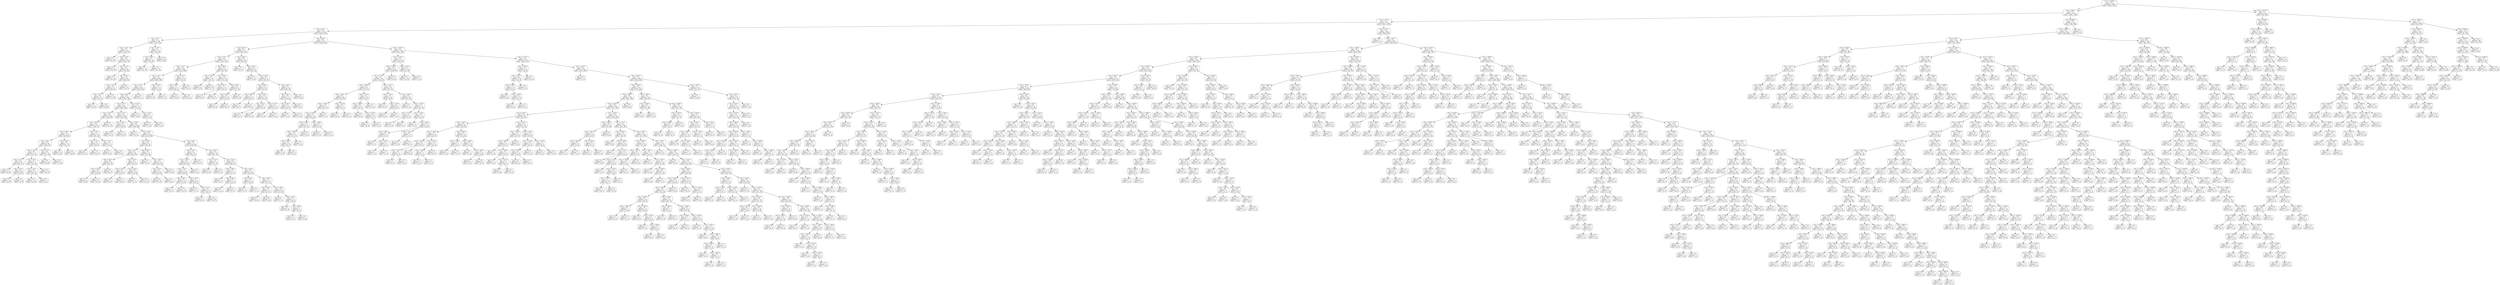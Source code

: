 digraph Tree {
node [shape=box, style="rounded", color="black", fontname=helvetica] ;
edge [fontname=helvetica] ;
0 [label="rain <= 2105.0\ngini = 0.5\nsamples = 3356\nvalue = [2623, 2607]"] ;
1 [label="rain <= 907.5\ngini = 0.5\nsamples = 2743\nvalue = [2561, 1726]"] ;
0 -> 1 [labeldistance=2.5, labelangle=45, headlabel="True"] ;
2 [label="rain <= 275.0\ngini = 0.5\nsamples = 2221\nvalue = [2217, 1240]"] ;
1 -> 2 ;
3 [label="rain <= 20.5\ngini = 0.4\nsamples = 1325\nvalue = [1391, 670]"] ;
2 -> 3 ;
4 [label="rain <= 17.5\ngini = 0.5\nsamples = 198\nvalue = [197, 129]"] ;
3 -> 4 ;
5 [label="rain <= 11.5\ngini = 0.5\nsamples = 151\nvalue = [159, 91]"] ;
4 -> 5 ;
6 [label="gini = 0.5\nsamples = 36\nvalue = [34, 32]"] ;
5 -> 6 ;
7 [label="rain <= 12.5\ngini = 0.4\nsamples = 115\nvalue = [125, 59]"] ;
5 -> 7 ;
8 [label="gini = 0.3\nsamples = 32\nvalue = [35, 10]"] ;
7 -> 8 ;
9 [label="rain <= 13.5\ngini = 0.5\nsamples = 83\nvalue = [90, 49]"] ;
7 -> 9 ;
10 [label="gini = 0.5\nsamples = 21\nvalue = [22, 20]"] ;
9 -> 10 ;
11 [label="rain <= 16.5\ngini = 0.4\nsamples = 62\nvalue = [68, 29]"] ;
9 -> 11 ;
12 [label="rain <= 15.5\ngini = 0.4\nsamples = 51\nvalue = [56, 25]"] ;
11 -> 12 ;
13 [label="rain <= 14.5\ngini = 0.4\nsamples = 37\nvalue = [43, 17]"] ;
12 -> 13 ;
14 [label="gini = 0.4\nsamples = 17\nvalue = [23, 9]"] ;
13 -> 14 ;
15 [label="gini = 0.4\nsamples = 20\nvalue = [20, 8]"] ;
13 -> 15 ;
16 [label="gini = 0.5\nsamples = 14\nvalue = [13, 8]"] ;
12 -> 16 ;
17 [label="gini = 0.4\nsamples = 11\nvalue = [12, 4]"] ;
11 -> 17 ;
18 [label="rain <= 19.5\ngini = 0.5\nsamples = 47\nvalue = [38, 38]"] ;
4 -> 18 ;
19 [label="rain <= 18.5\ngini = 0.5\nsamples = 37\nvalue = [34, 30]"] ;
18 -> 19 ;
20 [label="gini = 0.5\nsamples = 16\nvalue = [11, 16]"] ;
19 -> 20 ;
21 [label="gini = 0.5\nsamples = 21\nvalue = [23, 14]"] ;
19 -> 21 ;
22 [label="gini = 0.4\nsamples = 10\nvalue = [4, 8]"] ;
18 -> 22 ;
23 [label="rain <= 98.5\ngini = 0.4\nsamples = 1127\nvalue = [1194, 541]"] ;
3 -> 23 ;
24 [label="rain <= 85.5\ngini = 0.4\nsamples = 577\nvalue = [643, 251]"] ;
23 -> 24 ;
25 [label="rain <= 78.5\ngini = 0.4\nsamples = 511\nvalue = [557, 232]"] ;
24 -> 25 ;
26 [label="rain <= 75.5\ngini = 0.4\nsamples = 465\nvalue = [514, 206]"] ;
25 -> 26 ;
27 [label="rain <= 73.5\ngini = 0.4\nsamples = 446\nvalue = [485, 204]"] ;
26 -> 27 ;
28 [label="rain <= 72.5\ngini = 0.4\nsamples = 432\nvalue = [478, 192]"] ;
27 -> 28 ;
29 [label="rain <= 69.5\ngini = 0.4\nsamples = 425\nvalue = [467, 191]"] ;
28 -> 29 ;
30 [label="rain <= 35.5\ngini = 0.4\nsamples = 407\nvalue = [454, 180]"] ;
29 -> 30 ;
31 [label="rain <= 34.5\ngini = 0.4\nsamples = 167\nvalue = [180, 84]"] ;
30 -> 31 ;
32 [label="rain <= 30.5\ngini = 0.4\nsamples = 155\nvalue = [169, 72]"] ;
31 -> 32 ;
33 [label="rain <= 28.5\ngini = 0.4\nsamples = 122\nvalue = [128, 62]"] ;
32 -> 33 ;
34 [label="rain <= 26.5\ngini = 0.4\nsamples = 98\nvalue = [104, 45]"] ;
33 -> 34 ;
35 [label="rain <= 23.5\ngini = 0.4\nsamples = 77\nvalue = [73, 35]"] ;
34 -> 35 ;
36 [label="rain <= 21.5\ngini = 0.4\nsamples = 45\nvalue = [43, 17]"] ;
35 -> 36 ;
37 [label="gini = 0.5\nsamples = 15\nvalue = [15, 8]"] ;
36 -> 37 ;
38 [label="rain <= 22.5\ngini = 0.4\nsamples = 30\nvalue = [28, 9]"] ;
36 -> 38 ;
39 [label="gini = 0.3\nsamples = 18\nvalue = [19, 5]"] ;
38 -> 39 ;
40 [label="gini = 0.4\nsamples = 12\nvalue = [9, 4]"] ;
38 -> 40 ;
41 [label="rain <= 25.5\ngini = 0.5\nsamples = 32\nvalue = [30, 18]"] ;
35 -> 41 ;
42 [label="rain <= 24.5\ngini = 0.5\nsamples = 20\nvalue = [20, 11]"] ;
41 -> 42 ;
43 [label="gini = 0.5\nsamples = 13\nvalue = [14, 8]"] ;
42 -> 43 ;
44 [label="gini = 0.4\nsamples = 7\nvalue = [6, 3]"] ;
42 -> 44 ;
45 [label="gini = 0.5\nsamples = 12\nvalue = [10, 7]"] ;
41 -> 45 ;
46 [label="rain <= 27.5\ngini = 0.4\nsamples = 21\nvalue = [31, 10]"] ;
34 -> 46 ;
47 [label="gini = 0.4\nsamples = 15\nvalue = [18, 6]"] ;
46 -> 47 ;
48 [label="gini = 0.4\nsamples = 6\nvalue = [13, 4]"] ;
46 -> 48 ;
49 [label="rain <= 29.5\ngini = 0.5\nsamples = 24\nvalue = [24, 17]"] ;
33 -> 49 ;
50 [label="gini = 0.5\nsamples = 10\nvalue = [8, 9]"] ;
49 -> 50 ;
51 [label="gini = 0.4\nsamples = 14\nvalue = [16, 8]"] ;
49 -> 51 ;
52 [label="rain <= 32.5\ngini = 0.3\nsamples = 33\nvalue = [41, 10]"] ;
32 -> 52 ;
53 [label="rain <= 31.5\ngini = 0.2\nsamples = 21\nvalue = [28, 4]"] ;
52 -> 53 ;
54 [label="gini = 0.2\nsamples = 8\nvalue = [14, 2]"] ;
53 -> 54 ;
55 [label="gini = 0.2\nsamples = 13\nvalue = [14, 2]"] ;
53 -> 55 ;
56 [label="rain <= 33.5\ngini = 0.4\nsamples = 12\nvalue = [13, 6]"] ;
52 -> 56 ;
57 [label="gini = 0.5\nsamples = 8\nvalue = [8, 6]"] ;
56 -> 57 ;
58 [label="gini = 0.0\nsamples = 4\nvalue = [5, 0]"] ;
56 -> 58 ;
59 [label="gini = 0.5\nsamples = 12\nvalue = [11, 12]"] ;
31 -> 59 ;
60 [label="rain <= 37.5\ngini = 0.4\nsamples = 240\nvalue = [274, 96]"] ;
30 -> 60 ;
61 [label="rain <= 36.5\ngini = 0.2\nsamples = 24\nvalue = [38, 6]"] ;
60 -> 61 ;
62 [label="gini = 0.1\nsamples = 10\nvalue = [15, 1]"] ;
61 -> 62 ;
63 [label="gini = 0.3\nsamples = 14\nvalue = [23, 5]"] ;
61 -> 63 ;
64 [label="rain <= 38.5\ngini = 0.4\nsamples = 216\nvalue = [236, 90]"] ;
60 -> 64 ;
65 [label="gini = 0.5\nsamples = 4\nvalue = [3, 4]"] ;
64 -> 65 ;
66 [label="rain <= 49.5\ngini = 0.4\nsamples = 212\nvalue = [233, 86]"] ;
64 -> 66 ;
67 [label="rain <= 45.5\ngini = 0.4\nsamples = 91\nvalue = [95, 42]"] ;
66 -> 67 ;
68 [label="rain <= 41.5\ngini = 0.4\nsamples = 60\nvalue = [65, 22]"] ;
67 -> 68 ;
69 [label="rain <= 40.5\ngini = 0.4\nsamples = 28\nvalue = [26, 13]"] ;
68 -> 69 ;
70 [label="rain <= 39.5\ngini = 0.4\nsamples = 19\nvalue = [18, 6]"] ;
69 -> 70 ;
71 [label="gini = 0.3\nsamples = 8\nvalue = [8, 2]"] ;
70 -> 71 ;
72 [label="gini = 0.4\nsamples = 11\nvalue = [10, 4]"] ;
70 -> 72 ;
73 [label="gini = 0.5\nsamples = 9\nvalue = [8, 7]"] ;
69 -> 73 ;
74 [label="rain <= 43.5\ngini = 0.3\nsamples = 32\nvalue = [39, 9]"] ;
68 -> 74 ;
75 [label="rain <= 42.5\ngini = 0.1\nsamples = 14\nvalue = [20, 1]"] ;
74 -> 75 ;
76 [label="gini = 0.0\nsamples = 5\nvalue = [6, 0]"] ;
75 -> 76 ;
77 [label="gini = 0.1\nsamples = 9\nvalue = [14, 1]"] ;
75 -> 77 ;
78 [label="rain <= 44.5\ngini = 0.4\nsamples = 18\nvalue = [19, 8]"] ;
74 -> 78 ;
79 [label="gini = 0.5\nsamples = 3\nvalue = [2, 3]"] ;
78 -> 79 ;
80 [label="gini = 0.4\nsamples = 15\nvalue = [17, 5]"] ;
78 -> 80 ;
81 [label="rain <= 46.5\ngini = 0.5\nsamples = 31\nvalue = [30, 20]"] ;
67 -> 81 ;
82 [label="gini = 0.4\nsamples = 5\nvalue = [2, 4]"] ;
81 -> 82 ;
83 [label="rain <= 48.5\ngini = 0.5\nsamples = 26\nvalue = [28, 16]"] ;
81 -> 83 ;
84 [label="rain <= 47.5\ngini = 0.4\nsamples = 17\nvalue = [18, 8]"] ;
83 -> 84 ;
85 [label="gini = 0.4\nsamples = 10\nvalue = [10, 4]"] ;
84 -> 85 ;
86 [label="gini = 0.4\nsamples = 7\nvalue = [8, 4]"] ;
84 -> 86 ;
87 [label="gini = 0.5\nsamples = 9\nvalue = [10, 8]"] ;
83 -> 87 ;
88 [label="rain <= 56.5\ngini = 0.4\nsamples = 121\nvalue = [138, 44]"] ;
66 -> 88 ;
89 [label="rain <= 55.5\ngini = 0.3\nsamples = 47\nvalue = [65, 12]"] ;
88 -> 89 ;
90 [label="rain <= 54.5\ngini = 0.3\nsamples = 41\nvalue = [54, 12]"] ;
89 -> 90 ;
91 [label="rain <= 51.5\ngini = 0.2\nsamples = 36\nvalue = [49, 8]"] ;
90 -> 91 ;
92 [label="rain <= 50.5\ngini = 0.3\nsamples = 18\nvalue = [23, 6]"] ;
91 -> 92 ;
93 [label="gini = 0.2\nsamples = 5\nvalue = [8, 1]"] ;
92 -> 93 ;
94 [label="gini = 0.4\nsamples = 13\nvalue = [15, 5]"] ;
92 -> 94 ;
95 [label="rain <= 52.5\ngini = 0.1\nsamples = 18\nvalue = [26, 2]"] ;
91 -> 95 ;
96 [label="gini = 0.2\nsamples = 5\nvalue = [7, 1]"] ;
95 -> 96 ;
97 [label="rain <= 53.5\ngini = 0.1\nsamples = 13\nvalue = [19, 1]"] ;
95 -> 97 ;
98 [label="gini = 0.0\nsamples = 3\nvalue = [4, 0]"] ;
97 -> 98 ;
99 [label="gini = 0.1\nsamples = 10\nvalue = [15, 1]"] ;
97 -> 99 ;
100 [label="gini = 0.5\nsamples = 5\nvalue = [5, 4]"] ;
90 -> 100 ;
101 [label="gini = 0.0\nsamples = 6\nvalue = [11, 0]"] ;
89 -> 101 ;
102 [label="rain <= 58.5\ngini = 0.4\nsamples = 74\nvalue = [73, 32]"] ;
88 -> 102 ;
103 [label="rain <= 57.5\ngini = 0.5\nsamples = 14\nvalue = [7, 11]"] ;
102 -> 103 ;
104 [label="gini = 0.4\nsamples = 6\nvalue = [2, 6]"] ;
103 -> 104 ;
105 [label="gini = 0.5\nsamples = 8\nvalue = [5, 5]"] ;
103 -> 105 ;
106 [label="rain <= 61.5\ngini = 0.4\nsamples = 60\nvalue = [66, 21]"] ;
102 -> 106 ;
107 [label="rain <= 59.5\ngini = 0.2\nsamples = 17\nvalue = [21, 2]"] ;
106 -> 107 ;
108 [label="gini = 0.3\nsamples = 4\nvalue = [5, 1]"] ;
107 -> 108 ;
109 [label="rain <= 60.5\ngini = 0.1\nsamples = 13\nvalue = [16, 1]"] ;
107 -> 109 ;
110 [label="gini = 0.0\nsamples = 7\nvalue = [11, 0]"] ;
109 -> 110 ;
111 [label="gini = 0.3\nsamples = 6\nvalue = [5, 1]"] ;
109 -> 111 ;
112 [label="rain <= 63.5\ngini = 0.4\nsamples = 43\nvalue = [45, 19]"] ;
106 -> 112 ;
113 [label="rain <= 62.5\ngini = 0.5\nsamples = 12\nvalue = [10, 8]"] ;
112 -> 113 ;
114 [label="gini = 0.5\nsamples = 5\nvalue = [3, 3]"] ;
113 -> 114 ;
115 [label="gini = 0.5\nsamples = 7\nvalue = [7, 5]"] ;
113 -> 115 ;
116 [label="rain <= 65.5\ngini = 0.4\nsamples = 31\nvalue = [35, 11]"] ;
112 -> 116 ;
117 [label="rain <= 64.5\ngini = 0.2\nsamples = 11\nvalue = [14, 2]"] ;
116 -> 117 ;
118 [label="gini = 0.3\nsamples = 7\nvalue = [10, 2]"] ;
117 -> 118 ;
119 [label="gini = 0.0\nsamples = 4\nvalue = [4, 0]"] ;
117 -> 119 ;
120 [label="rain <= 66.5\ngini = 0.4\nsamples = 20\nvalue = [21, 9]"] ;
116 -> 120 ;
121 [label="gini = 0.5\nsamples = 7\nvalue = [7, 5]"] ;
120 -> 121 ;
122 [label="rain <= 67.5\ngini = 0.3\nsamples = 13\nvalue = [14, 4]"] ;
120 -> 122 ;
123 [label="gini = 0.4\nsamples = 8\nvalue = [8, 3]"] ;
122 -> 123 ;
124 [label="rain <= 68.5\ngini = 0.2\nsamples = 5\nvalue = [6, 1]"] ;
122 -> 124 ;
125 [label="gini = 0.3\nsamples = 4\nvalue = [5, 1]"] ;
124 -> 125 ;
126 [label="gini = 0.0\nsamples = 1\nvalue = [1, 0]"] ;
124 -> 126 ;
127 [label="rain <= 70.5\ngini = 0.5\nsamples = 18\nvalue = [13, 11]"] ;
29 -> 127 ;
128 [label="gini = 0.5\nsamples = 10\nvalue = [6, 8]"] ;
127 -> 128 ;
129 [label="rain <= 71.5\ngini = 0.4\nsamples = 8\nvalue = [7, 3]"] ;
127 -> 129 ;
130 [label="gini = 0.0\nsamples = 4\nvalue = [5, 0]"] ;
129 -> 130 ;
131 [label="gini = 0.5\nsamples = 4\nvalue = [2, 3]"] ;
129 -> 131 ;
132 [label="gini = 0.2\nsamples = 7\nvalue = [11, 1]"] ;
28 -> 132 ;
133 [label="rain <= 74.5\ngini = 0.5\nsamples = 14\nvalue = [7, 12]"] ;
27 -> 133 ;
134 [label="gini = 0.5\nsamples = 8\nvalue = [5, 5]"] ;
133 -> 134 ;
135 [label="gini = 0.3\nsamples = 6\nvalue = [2, 7]"] ;
133 -> 135 ;
136 [label="rain <= 77.5\ngini = 0.1\nsamples = 19\nvalue = [29, 2]"] ;
26 -> 136 ;
137 [label="rain <= 76.5\ngini = 0.1\nsamples = 13\nvalue = [20, 1]"] ;
136 -> 137 ;
138 [label="gini = 0.2\nsamples = 8\nvalue = [10, 1]"] ;
137 -> 138 ;
139 [label="gini = 0.0\nsamples = 5\nvalue = [10, 0]"] ;
137 -> 139 ;
140 [label="gini = 0.2\nsamples = 6\nvalue = [9, 1]"] ;
136 -> 140 ;
141 [label="rain <= 80.5\ngini = 0.5\nsamples = 46\nvalue = [43, 26]"] ;
25 -> 141 ;
142 [label="rain <= 79.5\ngini = 0.5\nsamples = 16\nvalue = [10, 13]"] ;
141 -> 142 ;
143 [label="gini = 0.4\nsamples = 6\nvalue = [3, 6]"] ;
142 -> 143 ;
144 [label="gini = 0.5\nsamples = 10\nvalue = [7, 7]"] ;
142 -> 144 ;
145 [label="rain <= 82.5\ngini = 0.4\nsamples = 30\nvalue = [33, 13]"] ;
141 -> 145 ;
146 [label="rain <= 81.5\ngini = 0.3\nsamples = 14\nvalue = [16, 3]"] ;
145 -> 146 ;
147 [label="gini = 0.4\nsamples = 6\nvalue = [6, 2]"] ;
146 -> 147 ;
148 [label="gini = 0.2\nsamples = 8\nvalue = [10, 1]"] ;
146 -> 148 ;
149 [label="rain <= 84.5\ngini = 0.5\nsamples = 16\nvalue = [17, 10]"] ;
145 -> 149 ;
150 [label="rain <= 83.5\ngini = 0.4\nsamples = 10\nvalue = [12, 6]"] ;
149 -> 150 ;
151 [label="gini = 0.5\nsamples = 4\nvalue = [4, 3]"] ;
150 -> 151 ;
152 [label="gini = 0.4\nsamples = 6\nvalue = [8, 3]"] ;
150 -> 152 ;
153 [label="gini = 0.5\nsamples = 6\nvalue = [5, 4]"] ;
149 -> 153 ;
154 [label="rain <= 86.5\ngini = 0.3\nsamples = 66\nvalue = [86, 19]"] ;
24 -> 154 ;
155 [label="gini = 0.0\nsamples = 11\nvalue = [21, 0]"] ;
154 -> 155 ;
156 [label="rain <= 87.5\ngini = 0.4\nsamples = 55\nvalue = [65, 19]"] ;
154 -> 156 ;
157 [label="gini = 0.0\nsamples = 4\nvalue = [0, 4]"] ;
156 -> 157 ;
158 [label="rain <= 94.5\ngini = 0.3\nsamples = 51\nvalue = [65, 15]"] ;
156 -> 158 ;
159 [label="rain <= 90.5\ngini = 0.2\nsamples = 28\nvalue = [37, 5]"] ;
158 -> 159 ;
160 [label="rain <= 88.5\ngini = 0.1\nsamples = 10\nvalue = [16, 1]"] ;
159 -> 160 ;
161 [label="gini = 0.3\nsamples = 4\nvalue = [4, 1]"] ;
160 -> 161 ;
162 [label="gini = 0.0\nsamples = 6\nvalue = [12, 0]"] ;
160 -> 162 ;
163 [label="rain <= 92.5\ngini = 0.3\nsamples = 18\nvalue = [21, 4]"] ;
159 -> 163 ;
164 [label="rain <= 91.5\ngini = 0.4\nsamples = 8\nvalue = [9, 3]"] ;
163 -> 164 ;
165 [label="gini = 0.2\nsamples = 5\nvalue = [6, 1]"] ;
164 -> 165 ;
166 [label="gini = 0.5\nsamples = 3\nvalue = [3, 2]"] ;
164 -> 166 ;
167 [label="rain <= 93.5\ngini = 0.1\nsamples = 10\nvalue = [12, 1]"] ;
163 -> 167 ;
168 [label="gini = 0.0\nsamples = 1\nvalue = [2, 0]"] ;
167 -> 168 ;
169 [label="gini = 0.2\nsamples = 9\nvalue = [10, 1]"] ;
167 -> 169 ;
170 [label="rain <= 97.5\ngini = 0.4\nsamples = 23\nvalue = [28, 10]"] ;
158 -> 170 ;
171 [label="rain <= 96.5\ngini = 0.5\nsamples = 17\nvalue = [18, 10]"] ;
170 -> 171 ;
172 [label="rain <= 95.5\ngini = 0.4\nsamples = 12\nvalue = [14, 5]"] ;
171 -> 172 ;
173 [label="gini = 0.5\nsamples = 2\nvalue = [1, 1]"] ;
172 -> 173 ;
174 [label="gini = 0.4\nsamples = 10\nvalue = [13, 4]"] ;
172 -> 174 ;
175 [label="gini = 0.5\nsamples = 5\nvalue = [4, 5]"] ;
171 -> 175 ;
176 [label="gini = 0.0\nsamples = 6\nvalue = [10, 0]"] ;
170 -> 176 ;
177 [label="rain <= 128.5\ngini = 0.5\nsamples = 550\nvalue = [551, 290]"] ;
23 -> 177 ;
178 [label="rain <= 126.5\ngini = 0.5\nsamples = 127\nvalue = [109, 78]"] ;
177 -> 178 ;
179 [label="rain <= 124.5\ngini = 0.4\nsamples = 105\nvalue = [104, 54]"] ;
178 -> 179 ;
180 [label="rain <= 112.5\ngini = 0.5\nsamples = 103\nvalue = [102, 54]"] ;
179 -> 180 ;
181 [label="rain <= 108.5\ngini = 0.4\nsamples = 65\nvalue = [71, 33]"] ;
180 -> 181 ;
182 [label="rain <= 106.5\ngini = 0.5\nsamples = 42\nvalue = [39, 24]"] ;
181 -> 182 ;
183 [label="rain <= 105.5\ngini = 0.4\nsamples = 35\nvalue = [33, 17]"] ;
182 -> 183 ;
184 [label="rain <= 103.5\ngini = 0.5\nsamples = 30\nvalue = [26, 16]"] ;
183 -> 184 ;
185 [label="rain <= 101.5\ngini = 0.5\nsamples = 24\nvalue = [21, 11]"] ;
184 -> 185 ;
186 [label="rain <= 100.5\ngini = 0.5\nsamples = 21\nvalue = [17, 11]"] ;
185 -> 186 ;
187 [label="rain <= 99.5\ngini = 0.4\nsamples = 16\nvalue = [14, 7]"] ;
186 -> 187 ;
188 [label="gini = 0.5\nsamples = 10\nvalue = [8, 5]"] ;
187 -> 188 ;
189 [label="gini = 0.4\nsamples = 6\nvalue = [6, 2]"] ;
187 -> 189 ;
190 [label="gini = 0.5\nsamples = 5\nvalue = [3, 4]"] ;
186 -> 190 ;
191 [label="gini = 0.0\nsamples = 3\nvalue = [4, 0]"] ;
185 -> 191 ;
192 [label="rain <= 104.5\ngini = 0.5\nsamples = 6\nvalue = [5, 5]"] ;
184 -> 192 ;
193 [label="gini = 0.5\nsamples = 3\nvalue = [3, 4]"] ;
192 -> 193 ;
194 [label="gini = 0.4\nsamples = 3\nvalue = [2, 1]"] ;
192 -> 194 ;
195 [label="gini = 0.2\nsamples = 5\nvalue = [7, 1]"] ;
183 -> 195 ;
196 [label="rain <= 107.5\ngini = 0.5\nsamples = 7\nvalue = [6, 7]"] ;
182 -> 196 ;
197 [label="gini = 0.0\nsamples = 2\nvalue = [0, 4]"] ;
196 -> 197 ;
198 [label="gini = 0.4\nsamples = 5\nvalue = [6, 3]"] ;
196 -> 198 ;
199 [label="rain <= 111.5\ngini = 0.3\nsamples = 23\nvalue = [32, 9]"] ;
181 -> 199 ;
200 [label="rain <= 109.5\ngini = 0.4\nsamples = 12\nvalue = [19, 7]"] ;
199 -> 200 ;
201 [label="gini = 0.0\nsamples = 2\nvalue = [2, 0]"] ;
200 -> 201 ;
202 [label="rain <= 110.5\ngini = 0.4\nsamples = 10\nvalue = [17, 7]"] ;
200 -> 202 ;
203 [label="gini = 0.4\nsamples = 6\nvalue = [8, 4]"] ;
202 -> 203 ;
204 [label="gini = 0.4\nsamples = 4\nvalue = [9, 3]"] ;
202 -> 204 ;
205 [label="gini = 0.2\nsamples = 11\nvalue = [13, 2]"] ;
199 -> 205 ;
206 [label="rain <= 115.5\ngini = 0.5\nsamples = 38\nvalue = [31, 21]"] ;
180 -> 206 ;
207 [label="rain <= 113.5\ngini = 0.5\nsamples = 14\nvalue = [8, 9]"] ;
206 -> 207 ;
208 [label="gini = 0.5\nsamples = 6\nvalue = [4, 3]"] ;
207 -> 208 ;
209 [label="rain <= 114.5\ngini = 0.5\nsamples = 8\nvalue = [4, 6]"] ;
207 -> 209 ;
210 [label="gini = 0.4\nsamples = 5\nvalue = [2, 4]"] ;
209 -> 210 ;
211 [label="gini = 0.5\nsamples = 3\nvalue = [2, 2]"] ;
209 -> 211 ;
212 [label="rain <= 116.5\ngini = 0.5\nsamples = 24\nvalue = [23, 12]"] ;
206 -> 212 ;
213 [label="gini = 0.0\nsamples = 1\nvalue = [1, 0]"] ;
212 -> 213 ;
214 [label="rain <= 118.5\ngini = 0.5\nsamples = 23\nvalue = [22, 12]"] ;
212 -> 214 ;
215 [label="rain <= 117.5\ngini = 0.5\nsamples = 6\nvalue = [5, 4]"] ;
214 -> 215 ;
216 [label="gini = 0.5\nsamples = 4\nvalue = [4, 3]"] ;
215 -> 216 ;
217 [label="gini = 0.5\nsamples = 2\nvalue = [1, 1]"] ;
215 -> 217 ;
218 [label="rain <= 119.5\ngini = 0.4\nsamples = 17\nvalue = [17, 8]"] ;
214 -> 218 ;
219 [label="gini = 0.0\nsamples = 2\nvalue = [3, 0]"] ;
218 -> 219 ;
220 [label="rain <= 122.5\ngini = 0.5\nsamples = 15\nvalue = [14, 8]"] ;
218 -> 220 ;
221 [label="rain <= 120.5\ngini = 0.5\nsamples = 6\nvalue = [3, 3]"] ;
220 -> 221 ;
222 [label="gini = 0.5\nsamples = 2\nvalue = [1, 1]"] ;
221 -> 222 ;
223 [label="rain <= 121.5\ngini = 0.5\nsamples = 4\nvalue = [2, 2]"] ;
221 -> 223 ;
224 [label="gini = 0.5\nsamples = 2\nvalue = [1, 1]"] ;
223 -> 224 ;
225 [label="gini = 0.5\nsamples = 2\nvalue = [1, 1]"] ;
223 -> 225 ;
226 [label="rain <= 123.5\ngini = 0.4\nsamples = 9\nvalue = [11, 5]"] ;
220 -> 226 ;
227 [label="gini = 0.3\nsamples = 5\nvalue = [7, 2]"] ;
226 -> 227 ;
228 [label="gini = 0.5\nsamples = 4\nvalue = [4, 3]"] ;
226 -> 228 ;
229 [label="gini = 0.0\nsamples = 2\nvalue = [2, 0]"] ;
179 -> 229 ;
230 [label="rain <= 127.5\ngini = 0.3\nsamples = 22\nvalue = [5, 24]"] ;
178 -> 230 ;
231 [label="gini = 0.2\nsamples = 17\nvalue = [2, 22]"] ;
230 -> 231 ;
232 [label="gini = 0.5\nsamples = 5\nvalue = [3, 2]"] ;
230 -> 232 ;
233 [label="rain <= 135.5\ngini = 0.4\nsamples = 423\nvalue = [442, 212]"] ;
177 -> 233 ;
234 [label="rain <= 133.0\ngini = 0.3\nsamples = 23\nvalue = [29, 6]"] ;
233 -> 234 ;
235 [label="rain <= 131.5\ngini = 0.4\nsamples = 16\nvalue = [15, 6]"] ;
234 -> 235 ;
236 [label="rain <= 129.5\ngini = 0.3\nsamples = 14\nvalue = [14, 3]"] ;
235 -> 236 ;
237 [label="gini = 0.0\nsamples = 2\nvalue = [2, 0]"] ;
236 -> 237 ;
238 [label="rain <= 130.5\ngini = 0.3\nsamples = 12\nvalue = [12, 3]"] ;
236 -> 238 ;
239 [label="gini = 0.4\nsamples = 7\nvalue = [6, 2]"] ;
238 -> 239 ;
240 [label="gini = 0.2\nsamples = 5\nvalue = [6, 1]"] ;
238 -> 240 ;
241 [label="gini = 0.4\nsamples = 2\nvalue = [1, 3]"] ;
235 -> 241 ;
242 [label="gini = 0.0\nsamples = 7\nvalue = [14, 0]"] ;
234 -> 242 ;
243 [label="rain <= 136.5\ngini = 0.4\nsamples = 400\nvalue = [413, 206]"] ;
233 -> 243 ;
244 [label="gini = 0.2\nsamples = 4\nvalue = [1, 6]"] ;
243 -> 244 ;
245 [label="rain <= 255.5\ngini = 0.4\nsamples = 396\nvalue = [412, 200]"] ;
243 -> 245 ;
246 [label="rain <= 243.0\ngini = 0.4\nsamples = 352\nvalue = [359, 185]"] ;
245 -> 246 ;
247 [label="rain <= 240.5\ngini = 0.4\nsamples = 302\nvalue = [321, 148]"] ;
246 -> 247 ;
248 [label="rain <= 160.5\ngini = 0.4\nsamples = 297\nvalue = [313, 148]"] ;
247 -> 248 ;
249 [label="rain <= 147.5\ngini = 0.4\nsamples = 81\nvalue = [93, 32]"] ;
248 -> 249 ;
250 [label="rain <= 142.5\ngini = 0.4\nsamples = 38\nvalue = [40, 20]"] ;
249 -> 250 ;
251 [label="rain <= 139.5\ngini = 0.3\nsamples = 19\nvalue = [25, 7]"] ;
250 -> 251 ;
252 [label="rain <= 138.5\ngini = 0.2\nsamples = 8\nvalue = [12, 2]"] ;
251 -> 252 ;
253 [label="rain <= 137.5\ngini = 0.4\nsamples = 4\nvalue = [4, 2]"] ;
252 -> 253 ;
254 [label="gini = 0.0\nsamples = 1\nvalue = [2, 0]"] ;
253 -> 254 ;
255 [label="gini = 0.5\nsamples = 3\nvalue = [2, 2]"] ;
253 -> 255 ;
256 [label="gini = 0.0\nsamples = 4\nvalue = [8, 0]"] ;
252 -> 256 ;
257 [label="rain <= 141.5\ngini = 0.4\nsamples = 11\nvalue = [13, 5]"] ;
251 -> 257 ;
258 [label="rain <= 140.5\ngini = 0.5\nsamples = 5\nvalue = [5, 3]"] ;
257 -> 258 ;
259 [label="gini = 0.4\nsamples = 3\nvalue = [2, 1]"] ;
258 -> 259 ;
260 [label="gini = 0.5\nsamples = 2\nvalue = [3, 2]"] ;
258 -> 260 ;
261 [label="gini = 0.3\nsamples = 6\nvalue = [8, 2]"] ;
257 -> 261 ;
262 [label="rain <= 144.5\ngini = 0.5\nsamples = 19\nvalue = [15, 13]"] ;
250 -> 262 ;
263 [label="rain <= 143.5\ngini = 0.5\nsamples = 6\nvalue = [4, 7]"] ;
262 -> 263 ;
264 [label="gini = 0.5\nsamples = 4\nvalue = [3, 4]"] ;
263 -> 264 ;
265 [label="gini = 0.4\nsamples = 2\nvalue = [1, 3]"] ;
263 -> 265 ;
266 [label="rain <= 145.5\ngini = 0.5\nsamples = 13\nvalue = [11, 6]"] ;
262 -> 266 ;
267 [label="gini = 0.5\nsamples = 3\nvalue = [3, 2]"] ;
266 -> 267 ;
268 [label="rain <= 146.5\ngini = 0.4\nsamples = 10\nvalue = [8, 4]"] ;
266 -> 268 ;
269 [label="gini = 0.4\nsamples = 2\nvalue = [2, 1]"] ;
268 -> 269 ;
270 [label="gini = 0.4\nsamples = 8\nvalue = [6, 3]"] ;
268 -> 270 ;
271 [label="rain <= 153.5\ngini = 0.3\nsamples = 43\nvalue = [53, 12]"] ;
249 -> 271 ;
272 [label="rain <= 152.5\ngini = 0.4\nsamples = 21\nvalue = [27, 8]"] ;
271 -> 272 ;
273 [label="rain <= 149.5\ngini = 0.2\nsamples = 15\nvalue = [21, 3]"] ;
272 -> 273 ;
274 [label="gini = 0.0\nsamples = 3\nvalue = [4, 0]"] ;
273 -> 274 ;
275 [label="rain <= 150.5\ngini = 0.3\nsamples = 12\nvalue = [17, 3]"] ;
273 -> 275 ;
276 [label="gini = 0.4\nsamples = 3\nvalue = [5, 2]"] ;
275 -> 276 ;
277 [label="rain <= 151.5\ngini = 0.1\nsamples = 9\nvalue = [12, 1]"] ;
275 -> 277 ;
278 [label="gini = 0.0\nsamples = 3\nvalue = [4, 0]"] ;
277 -> 278 ;
279 [label="gini = 0.2\nsamples = 6\nvalue = [8, 1]"] ;
277 -> 279 ;
280 [label="gini = 0.5\nsamples = 6\nvalue = [6, 5]"] ;
272 -> 280 ;
281 [label="rain <= 158.5\ngini = 0.2\nsamples = 22\nvalue = [26, 4]"] ;
271 -> 281 ;
282 [label="rain <= 156.0\ngini = 0.2\nsamples = 14\nvalue = [18, 2]"] ;
281 -> 282 ;
283 [label="rain <= 154.5\ngini = 0.2\nsamples = 12\nvalue = [16, 2]"] ;
282 -> 283 ;
284 [label="gini = 0.2\nsamples = 5\nvalue = [8, 1]"] ;
283 -> 284 ;
285 [label="gini = 0.2\nsamples = 7\nvalue = [8, 1]"] ;
283 -> 285 ;
286 [label="gini = 0.0\nsamples = 2\nvalue = [2, 0]"] ;
282 -> 286 ;
287 [label="rain <= 159.5\ngini = 0.3\nsamples = 8\nvalue = [8, 2]"] ;
281 -> 287 ;
288 [label="gini = 0.4\nsamples = 6\nvalue = [6, 2]"] ;
287 -> 288 ;
289 [label="gini = 0.0\nsamples = 2\nvalue = [2, 0]"] ;
287 -> 289 ;
290 [label="rain <= 166.5\ngini = 0.5\nsamples = 216\nvalue = [220, 116]"] ;
248 -> 290 ;
291 [label="rain <= 164.5\ngini = 0.4\nsamples = 18\nvalue = [8, 18]"] ;
290 -> 291 ;
292 [label="rain <= 162.5\ngini = 0.5\nsamples = 13\nvalue = [8, 9]"] ;
291 -> 292 ;
293 [label="rain <= 161.5\ngini = 0.4\nsamples = 8\nvalue = [3, 8]"] ;
292 -> 293 ;
294 [label="gini = 0.0\nsamples = 1\nvalue = [0, 1]"] ;
293 -> 294 ;
295 [label="gini = 0.4\nsamples = 7\nvalue = [3, 7]"] ;
293 -> 295 ;
296 [label="rain <= 163.5\ngini = 0.3\nsamples = 5\nvalue = [5, 1]"] ;
292 -> 296 ;
297 [label="gini = 0.3\nsamples = 4\nvalue = [4, 1]"] ;
296 -> 297 ;
298 [label="gini = 0.0\nsamples = 1\nvalue = [1, 0]"] ;
296 -> 298 ;
299 [label="gini = 0.0\nsamples = 5\nvalue = [0, 9]"] ;
291 -> 299 ;
300 [label="rain <= 177.5\ngini = 0.4\nsamples = 198\nvalue = [212, 98]"] ;
290 -> 300 ;
301 [label="rain <= 168.5\ngini = 0.3\nsamples = 32\nvalue = [39, 9]"] ;
300 -> 301 ;
302 [label="gini = 0.0\nsamples = 6\nvalue = [9, 0]"] ;
301 -> 302 ;
303 [label="rain <= 169.5\ngini = 0.4\nsamples = 26\nvalue = [30, 9]"] ;
301 -> 303 ;
304 [label="gini = 0.4\nsamples = 5\nvalue = [2, 5]"] ;
303 -> 304 ;
305 [label="rain <= 171.5\ngini = 0.2\nsamples = 21\nvalue = [28, 4]"] ;
303 -> 305 ;
306 [label="gini = 0.0\nsamples = 6\nvalue = [9, 0]"] ;
305 -> 306 ;
307 [label="rain <= 172.5\ngini = 0.3\nsamples = 15\nvalue = [19, 4]"] ;
305 -> 307 ;
308 [label="gini = 0.4\nsamples = 3\nvalue = [1, 2]"] ;
307 -> 308 ;
309 [label="rain <= 176.5\ngini = 0.2\nsamples = 12\nvalue = [18, 2]"] ;
307 -> 309 ;
310 [label="rain <= 174.0\ngini = 0.1\nsamples = 10\nvalue = [15, 1]"] ;
309 -> 310 ;
311 [label="gini = 0.2\nsamples = 6\nvalue = [10, 1]"] ;
310 -> 311 ;
312 [label="gini = 0.0\nsamples = 4\nvalue = [5, 0]"] ;
310 -> 312 ;
313 [label="gini = 0.4\nsamples = 2\nvalue = [3, 1]"] ;
309 -> 313 ;
314 [label="rain <= 184.5\ngini = 0.4\nsamples = 166\nvalue = [173, 89]"] ;
300 -> 314 ;
315 [label="rain <= 180.5\ngini = 0.5\nsamples = 19\nvalue = [13, 18]"] ;
314 -> 315 ;
316 [label="rain <= 179.5\ngini = 0.5\nsamples = 8\nvalue = [7, 5]"] ;
315 -> 316 ;
317 [label="rain <= 178.5\ngini = 0.5\nsamples = 6\nvalue = [3, 5]"] ;
316 -> 317 ;
318 [label="gini = 0.0\nsamples = 2\nvalue = [0, 2]"] ;
317 -> 318 ;
319 [label="gini = 0.5\nsamples = 4\nvalue = [3, 3]"] ;
317 -> 319 ;
320 [label="gini = 0.0\nsamples = 2\nvalue = [4, 0]"] ;
316 -> 320 ;
321 [label="rain <= 181.5\ngini = 0.4\nsamples = 11\nvalue = [6, 13]"] ;
315 -> 321 ;
322 [label="gini = 0.0\nsamples = 1\nvalue = [0, 3]"] ;
321 -> 322 ;
323 [label="rain <= 182.5\ngini = 0.5\nsamples = 10\nvalue = [6, 10]"] ;
321 -> 323 ;
324 [label="gini = 0.0\nsamples = 1\nvalue = [1, 0]"] ;
323 -> 324 ;
325 [label="rain <= 183.5\ngini = 0.4\nsamples = 9\nvalue = [5, 10]"] ;
323 -> 325 ;
326 [label="gini = 0.4\nsamples = 7\nvalue = [4, 8]"] ;
325 -> 326 ;
327 [label="gini = 0.4\nsamples = 2\nvalue = [1, 2]"] ;
325 -> 327 ;
328 [label="rain <= 187.5\ngini = 0.4\nsamples = 147\nvalue = [160, 71]"] ;
314 -> 328 ;
329 [label="gini = 0.0\nsamples = 11\nvalue = [17, 0]"] ;
328 -> 329 ;
330 [label="rain <= 188.5\ngini = 0.4\nsamples = 136\nvalue = [143, 71]"] ;
328 -> 330 ;
331 [label="gini = 0.0\nsamples = 1\nvalue = [0, 2]"] ;
330 -> 331 ;
332 [label="rain <= 213.5\ngini = 0.4\nsamples = 135\nvalue = [143, 69]"] ;
330 -> 332 ;
333 [label="rain <= 206.5\ngini = 0.4\nsamples = 66\nvalue = [80, 29]"] ;
332 -> 333 ;
334 [label="rain <= 205.5\ngini = 0.4\nsamples = 52\nvalue = [59, 27]"] ;
333 -> 334 ;
335 [label="rain <= 195.5\ngini = 0.4\nsamples = 47\nvalue = [53, 19]"] ;
334 -> 335 ;
336 [label="rain <= 190.5\ngini = 0.3\nsamples = 18\nvalue = [24, 6]"] ;
335 -> 336 ;
337 [label="rain <= 189.5\ngini = 0.4\nsamples = 7\nvalue = [10, 4]"] ;
336 -> 337 ;
338 [label="gini = 0.3\nsamples = 5\nvalue = [9, 2]"] ;
337 -> 338 ;
339 [label="gini = 0.4\nsamples = 2\nvalue = [1, 2]"] ;
337 -> 339 ;
340 [label="rain <= 192.5\ngini = 0.2\nsamples = 11\nvalue = [14, 2]"] ;
336 -> 340 ;
341 [label="gini = 0.0\nsamples = 3\nvalue = [4, 0]"] ;
340 -> 341 ;
342 [label="rain <= 193.5\ngini = 0.3\nsamples = 8\nvalue = [10, 2]"] ;
340 -> 342 ;
343 [label="gini = 0.5\nsamples = 2\nvalue = [1, 1]"] ;
342 -> 343 ;
344 [label="rain <= 194.5\ngini = 0.2\nsamples = 6\nvalue = [9, 1]"] ;
342 -> 344 ;
345 [label="gini = 0.0\nsamples = 3\nvalue = [6, 0]"] ;
344 -> 345 ;
346 [label="gini = 0.4\nsamples = 3\nvalue = [3, 1]"] ;
344 -> 346 ;
347 [label="rain <= 197.5\ngini = 0.4\nsamples = 29\nvalue = [29, 13]"] ;
335 -> 347 ;
348 [label="rain <= 196.5\ngini = 0.5\nsamples = 7\nvalue = [4, 5]"] ;
347 -> 348 ;
349 [label="gini = 0.4\nsamples = 4\nvalue = [4, 2]"] ;
348 -> 349 ;
350 [label="gini = 0.0\nsamples = 3\nvalue = [0, 3]"] ;
348 -> 350 ;
351 [label="rain <= 199.5\ngini = 0.4\nsamples = 22\nvalue = [25, 8]"] ;
347 -> 351 ;
352 [label="rain <= 198.5\ngini = 0.2\nsamples = 7\nvalue = [9, 1]"] ;
351 -> 352 ;
353 [label="gini = 0.0\nsamples = 1\nvalue = [1, 0]"] ;
352 -> 353 ;
354 [label="gini = 0.2\nsamples = 6\nvalue = [8, 1]"] ;
352 -> 354 ;
355 [label="rain <= 200.5\ngini = 0.4\nsamples = 15\nvalue = [16, 7]"] ;
351 -> 355 ;
356 [label="gini = 0.4\nsamples = 3\nvalue = [1, 3]"] ;
355 -> 356 ;
357 [label="rain <= 201.5\ngini = 0.3\nsamples = 12\nvalue = [15, 4]"] ;
355 -> 357 ;
358 [label="gini = 0.0\nsamples = 3\nvalue = [6, 0]"] ;
357 -> 358 ;
359 [label="rain <= 204.5\ngini = 0.4\nsamples = 9\nvalue = [9, 4]"] ;
357 -> 359 ;
360 [label="rain <= 202.5\ngini = 0.5\nsamples = 6\nvalue = [4, 3]"] ;
359 -> 360 ;
361 [label="gini = 0.5\nsamples = 3\nvalue = [2, 2]"] ;
360 -> 361 ;
362 [label="rain <= 203.5\ngini = 0.4\nsamples = 3\nvalue = [2, 1]"] ;
360 -> 362 ;
363 [label="gini = 0.0\nsamples = 1\nvalue = [1, 0]"] ;
362 -> 363 ;
364 [label="gini = 0.5\nsamples = 2\nvalue = [1, 1]"] ;
362 -> 364 ;
365 [label="gini = 0.3\nsamples = 3\nvalue = [5, 1]"] ;
359 -> 365 ;
366 [label="gini = 0.5\nsamples = 5\nvalue = [6, 8]"] ;
334 -> 366 ;
367 [label="rain <= 211.5\ngini = 0.2\nsamples = 14\nvalue = [21, 2]"] ;
333 -> 367 ;
368 [label="gini = 0.0\nsamples = 9\nvalue = [16, 0]"] ;
367 -> 368 ;
369 [label="rain <= 212.5\ngini = 0.4\nsamples = 5\nvalue = [5, 2]"] ;
367 -> 369 ;
370 [label="gini = 0.0\nsamples = 2\nvalue = [0, 2]"] ;
369 -> 370 ;
371 [label="gini = 0.0\nsamples = 3\nvalue = [5, 0]"] ;
369 -> 371 ;
372 [label="rain <= 219.5\ngini = 0.5\nsamples = 69\nvalue = [63, 40]"] ;
332 -> 372 ;
373 [label="rain <= 216.5\ngini = 0.4\nsamples = 11\nvalue = [5, 11]"] ;
372 -> 373 ;
374 [label="rain <= 214.5\ngini = 0.5\nsamples = 5\nvalue = [4, 3]"] ;
373 -> 374 ;
375 [label="gini = 0.0\nsamples = 2\nvalue = [0, 3]"] ;
374 -> 375 ;
376 [label="gini = 0.0\nsamples = 3\nvalue = [4, 0]"] ;
374 -> 376 ;
377 [label="rain <= 218.0\ngini = 0.2\nsamples = 6\nvalue = [1, 8]"] ;
373 -> 377 ;
378 [label="gini = 0.0\nsamples = 1\nvalue = [0, 1]"] ;
377 -> 378 ;
379 [label="gini = 0.2\nsamples = 5\nvalue = [1, 7]"] ;
377 -> 379 ;
380 [label="rain <= 220.5\ngini = 0.4\nsamples = 58\nvalue = [58, 29]"] ;
372 -> 380 ;
381 [label="gini = 0.0\nsamples = 4\nvalue = [7, 0]"] ;
380 -> 381 ;
382 [label="rain <= 225.5\ngini = 0.5\nsamples = 54\nvalue = [51, 29]"] ;
380 -> 382 ;
383 [label="rain <= 222.5\ngini = 0.5\nsamples = 16\nvalue = [12, 11]"] ;
382 -> 383 ;
384 [label="rain <= 221.5\ngini = 0.4\nsamples = 6\nvalue = [6, 3]"] ;
383 -> 384 ;
385 [label="gini = 0.5\nsamples = 4\nvalue = [3, 3]"] ;
384 -> 385 ;
386 [label="gini = 0.0\nsamples = 2\nvalue = [3, 0]"] ;
384 -> 386 ;
387 [label="rain <= 224.0\ngini = 0.5\nsamples = 10\nvalue = [6, 8]"] ;
383 -> 387 ;
388 [label="gini = 0.5\nsamples = 5\nvalue = [3, 4]"] ;
387 -> 388 ;
389 [label="gini = 0.5\nsamples = 5\nvalue = [3, 4]"] ;
387 -> 389 ;
390 [label="rain <= 228.5\ngini = 0.4\nsamples = 38\nvalue = [39, 18]"] ;
382 -> 390 ;
391 [label="rain <= 227.5\ngini = 0.3\nsamples = 12\nvalue = [18, 4]"] ;
390 -> 391 ;
392 [label="rain <= 226.5\ngini = 0.3\nsamples = 10\nvalue = [14, 4]"] ;
391 -> 392 ;
393 [label="gini = 0.4\nsamples = 5\nvalue = [6, 2]"] ;
392 -> 393 ;
394 [label="gini = 0.3\nsamples = 5\nvalue = [8, 2]"] ;
392 -> 394 ;
395 [label="gini = 0.0\nsamples = 2\nvalue = [4, 0]"] ;
391 -> 395 ;
396 [label="rain <= 230.5\ngini = 0.5\nsamples = 26\nvalue = [21, 14]"] ;
390 -> 396 ;
397 [label="rain <= 229.5\ngini = 0.3\nsamples = 4\nvalue = [1, 4]"] ;
396 -> 397 ;
398 [label="gini = 0.0\nsamples = 2\nvalue = [0, 2]"] ;
397 -> 398 ;
399 [label="gini = 0.4\nsamples = 2\nvalue = [1, 2]"] ;
397 -> 399 ;
400 [label="rain <= 238.5\ngini = 0.4\nsamples = 22\nvalue = [20, 10]"] ;
396 -> 400 ;
401 [label="rain <= 234.5\ngini = 0.4\nsamples = 18\nvalue = [18, 7]"] ;
400 -> 401 ;
402 [label="rain <= 231.5\ngini = 0.5\nsamples = 13\nvalue = [12, 7]"] ;
401 -> 402 ;
403 [label="gini = 0.0\nsamples = 1\nvalue = [1, 0]"] ;
402 -> 403 ;
404 [label="rain <= 232.5\ngini = 0.5\nsamples = 12\nvalue = [11, 7]"] ;
402 -> 404 ;
405 [label="gini = 0.5\nsamples = 3\nvalue = [3, 2]"] ;
404 -> 405 ;
406 [label="rain <= 233.5\ngini = 0.5\nsamples = 9\nvalue = [8, 5]"] ;
404 -> 406 ;
407 [label="gini = 0.5\nsamples = 5\nvalue = [5, 3]"] ;
406 -> 407 ;
408 [label="gini = 0.5\nsamples = 4\nvalue = [3, 2]"] ;
406 -> 408 ;
409 [label="gini = 0.0\nsamples = 5\nvalue = [6, 0]"] ;
401 -> 409 ;
410 [label="rain <= 239.5\ngini = 0.5\nsamples = 4\nvalue = [2, 3]"] ;
400 -> 410 ;
411 [label="gini = 0.5\nsamples = 2\nvalue = [1, 1]"] ;
410 -> 411 ;
412 [label="gini = 0.4\nsamples = 2\nvalue = [1, 2]"] ;
410 -> 412 ;
413 [label="gini = 0.0\nsamples = 5\nvalue = [8, 0]"] ;
247 -> 413 ;
414 [label="rain <= 245.5\ngini = 0.5\nsamples = 50\nvalue = [38, 37]"] ;
246 -> 414 ;
415 [label="rain <= 244.5\ngini = 0.2\nsamples = 14\nvalue = [3, 18]"] ;
414 -> 415 ;
416 [label="gini = 0.3\nsamples = 8\nvalue = [2, 9]"] ;
415 -> 416 ;
417 [label="gini = 0.2\nsamples = 6\nvalue = [1, 9]"] ;
415 -> 417 ;
418 [label="rain <= 248.5\ngini = 0.5\nsamples = 36\nvalue = [35, 19]"] ;
414 -> 418 ;
419 [label="rain <= 247.5\ngini = 0.3\nsamples = 13\nvalue = [15, 3]"] ;
418 -> 419 ;
420 [label="rain <= 246.5\ngini = 0.4\nsamples = 9\nvalue = [8, 3]"] ;
419 -> 420 ;
421 [label="gini = 0.0\nsamples = 3\nvalue = [4, 0]"] ;
420 -> 421 ;
422 [label="gini = 0.5\nsamples = 6\nvalue = [4, 3]"] ;
420 -> 422 ;
423 [label="gini = 0.0\nsamples = 4\nvalue = [7, 0]"] ;
419 -> 423 ;
424 [label="rain <= 253.5\ngini = 0.5\nsamples = 23\nvalue = [20, 16]"] ;
418 -> 424 ;
425 [label="rain <= 251.5\ngini = 0.5\nsamples = 20\nvalue = [19, 13]"] ;
424 -> 425 ;
426 [label="rain <= 249.5\ngini = 0.5\nsamples = 15\nvalue = [12, 12]"] ;
425 -> 426 ;
427 [label="gini = 0.5\nsamples = 10\nvalue = [5, 7]"] ;
426 -> 427 ;
428 [label="rain <= 250.5\ngini = 0.5\nsamples = 5\nvalue = [7, 5]"] ;
426 -> 428 ;
429 [label="gini = 0.0\nsamples = 1\nvalue = [1, 0]"] ;
428 -> 429 ;
430 [label="gini = 0.5\nsamples = 4\nvalue = [6, 5]"] ;
428 -> 430 ;
431 [label="rain <= 252.5\ngini = 0.2\nsamples = 5\nvalue = [7, 1]"] ;
425 -> 431 ;
432 [label="gini = 0.4\nsamples = 2\nvalue = [3, 1]"] ;
431 -> 432 ;
433 [label="gini = 0.0\nsamples = 3\nvalue = [4, 0]"] ;
431 -> 433 ;
434 [label="rain <= 254.5\ngini = 0.4\nsamples = 3\nvalue = [1, 3]"] ;
424 -> 434 ;
435 [label="gini = 0.0\nsamples = 1\nvalue = [0, 2]"] ;
434 -> 435 ;
436 [label="gini = 0.5\nsamples = 2\nvalue = [1, 1]"] ;
434 -> 436 ;
437 [label="rain <= 257.5\ngini = 0.3\nsamples = 44\nvalue = [53, 15]"] ;
245 -> 437 ;
438 [label="gini = 0.0\nsamples = 5\nvalue = [10, 0]"] ;
437 -> 438 ;
439 [label="rain <= 272.5\ngini = 0.4\nsamples = 39\nvalue = [43, 15]"] ;
437 -> 439 ;
440 [label="rain <= 271.5\ngini = 0.4\nsamples = 34\nvalue = [36, 15]"] ;
439 -> 440 ;
441 [label="rain <= 270.5\ngini = 0.4\nsamples = 32\nvalue = [35, 13]"] ;
440 -> 441 ;
442 [label="rain <= 266.5\ngini = 0.4\nsamples = 28\nvalue = [28, 13]"] ;
441 -> 442 ;
443 [label="rain <= 263.0\ngini = 0.3\nsamples = 19\nvalue = [21, 6]"] ;
442 -> 443 ;
444 [label="rain <= 261.0\ngini = 0.5\nsamples = 11\nvalue = [8, 5]"] ;
443 -> 444 ;
445 [label="rain <= 258.5\ngini = 0.3\nsamples = 6\nvalue = [5, 1]"] ;
444 -> 445 ;
446 [label="gini = 0.5\nsamples = 2\nvalue = [1, 1]"] ;
445 -> 446 ;
447 [label="gini = 0.0\nsamples = 4\nvalue = [4, 0]"] ;
445 -> 447 ;
448 [label="gini = 0.5\nsamples = 5\nvalue = [3, 4]"] ;
444 -> 448 ;
449 [label="rain <= 265.5\ngini = 0.1\nsamples = 8\nvalue = [13, 1]"] ;
443 -> 449 ;
450 [label="rain <= 264.5\ngini = 0.2\nsamples = 4\nvalue = [7, 1]"] ;
449 -> 450 ;
451 [label="gini = 0.0\nsamples = 1\nvalue = [2, 0]"] ;
450 -> 451 ;
452 [label="gini = 0.3\nsamples = 3\nvalue = [5, 1]"] ;
450 -> 452 ;
453 [label="gini = 0.0\nsamples = 4\nvalue = [6, 0]"] ;
449 -> 453 ;
454 [label="rain <= 267.5\ngini = 0.5\nsamples = 9\nvalue = [7, 7]"] ;
442 -> 454 ;
455 [label="gini = 0.5\nsamples = 4\nvalue = [3, 5]"] ;
454 -> 455 ;
456 [label="rain <= 268.5\ngini = 0.4\nsamples = 5\nvalue = [4, 2]"] ;
454 -> 456 ;
457 [label="gini = 0.0\nsamples = 2\nvalue = [3, 0]"] ;
456 -> 457 ;
458 [label="rain <= 269.5\ngini = 0.4\nsamples = 3\nvalue = [1, 2]"] ;
456 -> 458 ;
459 [label="gini = 0.0\nsamples = 1\nvalue = [0, 1]"] ;
458 -> 459 ;
460 [label="gini = 0.5\nsamples = 2\nvalue = [1, 1]"] ;
458 -> 460 ;
461 [label="gini = 0.0\nsamples = 4\nvalue = [7, 0]"] ;
441 -> 461 ;
462 [label="gini = 0.4\nsamples = 2\nvalue = [1, 2]"] ;
440 -> 462 ;
463 [label="gini = 0.0\nsamples = 5\nvalue = [7, 0]"] ;
439 -> 463 ;
464 [label="rain <= 277.5\ngini = 0.5\nsamples = 896\nvalue = [826, 570]"] ;
2 -> 464 ;
465 [label="gini = 0.0\nsamples = 5\nvalue = [0, 11]"] ;
464 -> 465 ;
466 [label="rain <= 519.5\ngini = 0.5\nsamples = 891\nvalue = [826, 559]"] ;
464 -> 466 ;
467 [label="rain <= 464.5\ngini = 0.5\nsamples = 445\nvalue = [444, 258]"] ;
466 -> 467 ;
468 [label="rain <= 436.5\ngini = 0.5\nsamples = 361\nvalue = [340, 222]"] ;
467 -> 468 ;
469 [label="rain <= 418.0\ngini = 0.5\nsamples = 301\nvalue = [297, 169]"] ;
468 -> 469 ;
470 [label="rain <= 367.5\ngini = 0.5\nsamples = 275\nvalue = [244, 167]"] ;
469 -> 470 ;
471 [label="rain <= 335.0\ngini = 0.5\nsamples = 183\nvalue = [169, 99]"] ;
470 -> 471 ;
472 [label="rain <= 322.5\ngini = 0.5\nsamples = 124\nvalue = [106, 73]"] ;
471 -> 472 ;
473 [label="rain <= 295.5\ngini = 0.5\nsamples = 99\nvalue = [93, 51]"] ;
472 -> 473 ;
474 [label="rain <= 294.0\ngini = 0.5\nsamples = 42\nvalue = [32, 26]"] ;
473 -> 474 ;
475 [label="rain <= 292.5\ngini = 0.5\nsamples = 37\nvalue = [32, 20]"] ;
474 -> 475 ;
476 [label="rain <= 290.5\ngini = 0.5\nsamples = 34\nvalue = [26, 20]"] ;
475 -> 476 ;
477 [label="rain <= 289.5\ngini = 0.5\nsamples = 31\nvalue = [25, 14]"] ;
476 -> 477 ;
478 [label="rain <= 279.5\ngini = 0.5\nsamples = 27\nvalue = [21, 14]"] ;
477 -> 478 ;
479 [label="rain <= 278.5\ngini = 0.5\nsamples = 5\nvalue = [2, 3]"] ;
478 -> 479 ;
480 [label="gini = 0.5\nsamples = 4\nvalue = [2, 2]"] ;
479 -> 480 ;
481 [label="gini = 0.0\nsamples = 1\nvalue = [0, 1]"] ;
479 -> 481 ;
482 [label="rain <= 283.5\ngini = 0.5\nsamples = 22\nvalue = [19, 11]"] ;
478 -> 482 ;
483 [label="gini = 0.0\nsamples = 4\nvalue = [4, 0]"] ;
482 -> 483 ;
484 [label="rain <= 284.5\ngini = 0.5\nsamples = 18\nvalue = [15, 11]"] ;
482 -> 484 ;
485 [label="gini = 0.4\nsamples = 3\nvalue = [1, 3]"] ;
484 -> 485 ;
486 [label="rain <= 285.5\ngini = 0.5\nsamples = 15\nvalue = [14, 8]"] ;
484 -> 486 ;
487 [label="gini = 0.5\nsamples = 2\nvalue = [2, 2]"] ;
486 -> 487 ;
488 [label="rain <= 286.5\ngini = 0.4\nsamples = 13\nvalue = [12, 6]"] ;
486 -> 488 ;
489 [label="gini = 0.3\nsamples = 5\nvalue = [5, 1]"] ;
488 -> 489 ;
490 [label="rain <= 287.5\ngini = 0.5\nsamples = 8\nvalue = [7, 5]"] ;
488 -> 490 ;
491 [label="gini = 0.4\nsamples = 3\nvalue = [1, 2]"] ;
490 -> 491 ;
492 [label="rain <= 288.5\ngini = 0.4\nsamples = 5\nvalue = [6, 3]"] ;
490 -> 492 ;
493 [label="gini = 0.4\nsamples = 2\nvalue = [2, 1]"] ;
492 -> 493 ;
494 [label="gini = 0.4\nsamples = 3\nvalue = [4, 2]"] ;
492 -> 494 ;
495 [label="gini = 0.0\nsamples = 4\nvalue = [4, 0]"] ;
477 -> 495 ;
496 [label="rain <= 291.5\ngini = 0.2\nsamples = 3\nvalue = [1, 6]"] ;
476 -> 496 ;
497 [label="gini = 0.0\nsamples = 1\nvalue = [0, 3]"] ;
496 -> 497 ;
498 [label="gini = 0.4\nsamples = 2\nvalue = [1, 3]"] ;
496 -> 498 ;
499 [label="gini = 0.0\nsamples = 3\nvalue = [6, 0]"] ;
475 -> 499 ;
500 [label="gini = 0.0\nsamples = 5\nvalue = [0, 6]"] ;
474 -> 500 ;
501 [label="rain <= 321.5\ngini = 0.4\nsamples = 57\nvalue = [61, 25]"] ;
473 -> 501 ;
502 [label="rain <= 311.5\ngini = 0.4\nsamples = 54\nvalue = [56, 25]"] ;
501 -> 502 ;
503 [label="rain <= 302.5\ngini = 0.4\nsamples = 43\nvalue = [50, 17]"] ;
502 -> 503 ;
504 [label="rain <= 301.5\ngini = 0.4\nsamples = 19\nvalue = [21, 10]"] ;
503 -> 504 ;
505 [label="rain <= 299.5\ngini = 0.4\nsamples = 14\nvalue = [17, 6]"] ;
504 -> 505 ;
506 [label="rain <= 296.5\ngini = 0.5\nsamples = 11\nvalue = [11, 6]"] ;
505 -> 506 ;
507 [label="gini = 0.3\nsamples = 4\nvalue = [4, 1]"] ;
506 -> 507 ;
508 [label="rain <= 297.5\ngini = 0.5\nsamples = 7\nvalue = [7, 5]"] ;
506 -> 508 ;
509 [label="gini = 0.5\nsamples = 3\nvalue = [2, 2]"] ;
508 -> 509 ;
510 [label="rain <= 298.5\ngini = 0.5\nsamples = 4\nvalue = [5, 3]"] ;
508 -> 510 ;
511 [label="gini = 0.0\nsamples = 1\nvalue = [1, 0]"] ;
510 -> 511 ;
512 [label="gini = 0.5\nsamples = 3\nvalue = [4, 3]"] ;
510 -> 512 ;
513 [label="gini = 0.0\nsamples = 3\nvalue = [6, 0]"] ;
505 -> 513 ;
514 [label="gini = 0.5\nsamples = 5\nvalue = [4, 4]"] ;
504 -> 514 ;
515 [label="rain <= 306.5\ngini = 0.3\nsamples = 24\nvalue = [29, 7]"] ;
503 -> 515 ;
516 [label="gini = 0.0\nsamples = 6\nvalue = [9, 0]"] ;
515 -> 516 ;
517 [label="rain <= 307.5\ngini = 0.4\nsamples = 18\nvalue = [20, 7]"] ;
515 -> 517 ;
518 [label="gini = 0.5\nsamples = 2\nvalue = [3, 2]"] ;
517 -> 518 ;
519 [label="rain <= 308.5\ngini = 0.4\nsamples = 16\nvalue = [17, 5]"] ;
517 -> 519 ;
520 [label="gini = 0.0\nsamples = 4\nvalue = [5, 0]"] ;
519 -> 520 ;
521 [label="rain <= 309.5\ngini = 0.4\nsamples = 12\nvalue = [12, 5]"] ;
519 -> 521 ;
522 [label="gini = 0.4\nsamples = 4\nvalue = [3, 1]"] ;
521 -> 522 ;
523 [label="rain <= 310.5\ngini = 0.4\nsamples = 8\nvalue = [9, 4]"] ;
521 -> 523 ;
524 [label="gini = 0.4\nsamples = 2\nvalue = [2, 1]"] ;
523 -> 524 ;
525 [label="gini = 0.4\nsamples = 6\nvalue = [7, 3]"] ;
523 -> 525 ;
526 [label="rain <= 313.5\ngini = 0.5\nsamples = 11\nvalue = [6, 8]"] ;
502 -> 526 ;
527 [label="rain <= 312.5\ngini = 0.3\nsamples = 4\nvalue = [1, 4]"] ;
526 -> 527 ;
528 [label="gini = 0.0\nsamples = 1\nvalue = [0, 1]"] ;
527 -> 528 ;
529 [label="gini = 0.4\nsamples = 3\nvalue = [1, 3]"] ;
527 -> 529 ;
530 [label="rain <= 315.0\ngini = 0.5\nsamples = 7\nvalue = [5, 4]"] ;
526 -> 530 ;
531 [label="gini = 0.0\nsamples = 2\nvalue = [2, 0]"] ;
530 -> 531 ;
532 [label="rain <= 317.5\ngini = 0.5\nsamples = 5\nvalue = [3, 4]"] ;
530 -> 532 ;
533 [label="gini = 0.0\nsamples = 1\nvalue = [0, 2]"] ;
532 -> 533 ;
534 [label="rain <= 320.5\ngini = 0.5\nsamples = 4\nvalue = [3, 2]"] ;
532 -> 534 ;
535 [label="gini = 0.0\nsamples = 2\nvalue = [2, 0]"] ;
534 -> 535 ;
536 [label="gini = 0.4\nsamples = 2\nvalue = [1, 2]"] ;
534 -> 536 ;
537 [label="gini = 0.0\nsamples = 3\nvalue = [5, 0]"] ;
501 -> 537 ;
538 [label="rain <= 328.5\ngini = 0.5\nsamples = 25\nvalue = [13, 22]"] ;
472 -> 538 ;
539 [label="rain <= 327.0\ngini = 0.4\nsamples = 8\nvalue = [3, 10]"] ;
538 -> 539 ;
540 [label="rain <= 325.5\ngini = 0.4\nsamples = 7\nvalue = [3, 7]"] ;
539 -> 540 ;
541 [label="rain <= 323.5\ngini = 0.3\nsamples = 6\nvalue = [2, 7]"] ;
540 -> 541 ;
542 [label="gini = 0.0\nsamples = 1\nvalue = [0, 2]"] ;
541 -> 542 ;
543 [label="rain <= 324.5\ngini = 0.4\nsamples = 5\nvalue = [2, 5]"] ;
541 -> 543 ;
544 [label="gini = 0.4\nsamples = 2\nvalue = [1, 2]"] ;
543 -> 544 ;
545 [label="gini = 0.4\nsamples = 3\nvalue = [1, 3]"] ;
543 -> 545 ;
546 [label="gini = 0.0\nsamples = 1\nvalue = [1, 0]"] ;
540 -> 546 ;
547 [label="gini = 0.0\nsamples = 1\nvalue = [0, 3]"] ;
539 -> 547 ;
548 [label="rain <= 330.5\ngini = 0.5\nsamples = 17\nvalue = [10, 12]"] ;
538 -> 548 ;
549 [label="rain <= 329.5\ngini = 0.4\nsamples = 3\nvalue = [3, 1]"] ;
548 -> 549 ;
550 [label="gini = 0.4\nsamples = 2\nvalue = [2, 1]"] ;
549 -> 550 ;
551 [label="gini = 0.0\nsamples = 1\nvalue = [1, 0]"] ;
549 -> 551 ;
552 [label="rain <= 332.5\ngini = 0.5\nsamples = 14\nvalue = [7, 11]"] ;
548 -> 552 ;
553 [label="rain <= 331.5\ngini = 0.5\nsamples = 5\nvalue = [3, 3]"] ;
552 -> 553 ;
554 [label="gini = 0.5\nsamples = 2\nvalue = [1, 1]"] ;
553 -> 554 ;
555 [label="gini = 0.5\nsamples = 3\nvalue = [2, 2]"] ;
553 -> 555 ;
556 [label="rain <= 333.5\ngini = 0.4\nsamples = 9\nvalue = [4, 8]"] ;
552 -> 556 ;
557 [label="gini = 0.3\nsamples = 4\nvalue = [1, 4]"] ;
556 -> 557 ;
558 [label="gini = 0.5\nsamples = 5\nvalue = [3, 4]"] ;
556 -> 558 ;
559 [label="rain <= 340.5\ngini = 0.4\nsamples = 59\nvalue = [63, 26]"] ;
471 -> 559 ;
560 [label="gini = 0.0\nsamples = 6\nvalue = [11, 0]"] ;
559 -> 560 ;
561 [label="rain <= 352.5\ngini = 0.4\nsamples = 53\nvalue = [52, 26]"] ;
559 -> 561 ;
562 [label="rain <= 350.5\ngini = 0.5\nsamples = 28\nvalue = [24, 17]"] ;
561 -> 562 ;
563 [label="rain <= 346.5\ngini = 0.4\nsamples = 23\nvalue = [22, 11]"] ;
562 -> 563 ;
564 [label="rain <= 343.5\ngini = 0.5\nsamples = 17\nvalue = [15, 10]"] ;
563 -> 564 ;
565 [label="rain <= 341.5\ngini = 0.3\nsamples = 7\nvalue = [7, 2]"] ;
564 -> 565 ;
566 [label="gini = 0.4\nsamples = 3\nvalue = [2, 1]"] ;
565 -> 566 ;
567 [label="rain <= 342.5\ngini = 0.3\nsamples = 4\nvalue = [5, 1]"] ;
565 -> 567 ;
568 [label="gini = 0.3\nsamples = 3\nvalue = [4, 1]"] ;
567 -> 568 ;
569 [label="gini = 0.0\nsamples = 1\nvalue = [1, 0]"] ;
567 -> 569 ;
570 [label="rain <= 344.5\ngini = 0.5\nsamples = 10\nvalue = [8, 8]"] ;
564 -> 570 ;
571 [label="gini = 0.5\nsamples = 6\nvalue = [5, 6]"] ;
570 -> 571 ;
572 [label="rain <= 345.5\ngini = 0.5\nsamples = 4\nvalue = [3, 2]"] ;
570 -> 572 ;
573 [label="gini = 0.0\nsamples = 1\nvalue = [1, 0]"] ;
572 -> 573 ;
574 [label="gini = 0.5\nsamples = 3\nvalue = [2, 2]"] ;
572 -> 574 ;
575 [label="rain <= 348.5\ngini = 0.2\nsamples = 6\nvalue = [7, 1]"] ;
563 -> 575 ;
576 [label="gini = 0.0\nsamples = 2\nvalue = [4, 0]"] ;
575 -> 576 ;
577 [label="rain <= 349.5\ngini = 0.4\nsamples = 4\nvalue = [3, 1]"] ;
575 -> 577 ;
578 [label="gini = 0.4\nsamples = 3\nvalue = [2, 1]"] ;
577 -> 578 ;
579 [label="gini = 0.0\nsamples = 1\nvalue = [1, 0]"] ;
577 -> 579 ;
580 [label="rain <= 351.5\ngini = 0.4\nsamples = 5\nvalue = [2, 6]"] ;
562 -> 580 ;
581 [label="gini = 0.4\nsamples = 4\nvalue = [2, 5]"] ;
580 -> 581 ;
582 [label="gini = 0.0\nsamples = 1\nvalue = [0, 1]"] ;
580 -> 582 ;
583 [label="rain <= 353.5\ngini = 0.4\nsamples = 25\nvalue = [28, 9]"] ;
561 -> 583 ;
584 [label="gini = 0.0\nsamples = 4\nvalue = [7, 0]"] ;
583 -> 584 ;
585 [label="rain <= 354.5\ngini = 0.4\nsamples = 21\nvalue = [21, 9]"] ;
583 -> 585 ;
586 [label="gini = 0.5\nsamples = 3\nvalue = [2, 2]"] ;
585 -> 586 ;
587 [label="rain <= 363.0\ngini = 0.4\nsamples = 18\nvalue = [19, 7]"] ;
585 -> 587 ;
588 [label="rain <= 355.5\ngini = 0.3\nsamples = 10\nvalue = [11, 2]"] ;
587 -> 588 ;
589 [label="gini = 0.0\nsamples = 1\nvalue = [3, 0]"] ;
588 -> 589 ;
590 [label="rain <= 357.5\ngini = 0.3\nsamples = 9\nvalue = [8, 2]"] ;
588 -> 590 ;
591 [label="rain <= 356.5\ngini = 0.4\nsamples = 6\nvalue = [5, 2]"] ;
590 -> 591 ;
592 [label="gini = 0.3\nsamples = 4\nvalue = [4, 1]"] ;
591 -> 592 ;
593 [label="gini = 0.5\nsamples = 2\nvalue = [1, 1]"] ;
591 -> 593 ;
594 [label="gini = 0.0\nsamples = 3\nvalue = [3, 0]"] ;
590 -> 594 ;
595 [label="rain <= 364.5\ngini = 0.5\nsamples = 8\nvalue = [8, 5]"] ;
587 -> 595 ;
596 [label="gini = 0.4\nsamples = 2\nvalue = [1, 2]"] ;
595 -> 596 ;
597 [label="rain <= 365.5\ngini = 0.4\nsamples = 6\nvalue = [7, 3]"] ;
595 -> 597 ;
598 [label="gini = 0.5\nsamples = 3\nvalue = [3, 2]"] ;
597 -> 598 ;
599 [label="rain <= 366.5\ngini = 0.3\nsamples = 3\nvalue = [4, 1]"] ;
597 -> 599 ;
600 [label="gini = 0.0\nsamples = 1\nvalue = [1, 0]"] ;
599 -> 600 ;
601 [label="gini = 0.4\nsamples = 2\nvalue = [3, 1]"] ;
599 -> 601 ;
602 [label="rain <= 378.5\ngini = 0.5\nsamples = 92\nvalue = [75, 68]"] ;
470 -> 602 ;
603 [label="rain <= 375.5\ngini = 0.5\nsamples = 24\nvalue = [13, 21]"] ;
602 -> 603 ;
604 [label="rain <= 373.5\ngini = 0.5\nsamples = 20\nvalue = [13, 15]"] ;
603 -> 604 ;
605 [label="rain <= 372.5\ngini = 0.5\nsamples = 13\nvalue = [7, 11]"] ;
604 -> 605 ;
606 [label="rain <= 368.5\ngini = 0.5\nsamples = 11\nvalue = [7, 8]"] ;
605 -> 606 ;
607 [label="gini = 0.0\nsamples = 1\nvalue = [0, 1]"] ;
606 -> 607 ;
608 [label="rain <= 369.5\ngini = 0.5\nsamples = 10\nvalue = [7, 7]"] ;
606 -> 608 ;
609 [label="gini = 0.4\nsamples = 3\nvalue = [2, 1]"] ;
608 -> 609 ;
610 [label="rain <= 370.5\ngini = 0.5\nsamples = 7\nvalue = [5, 6]"] ;
608 -> 610 ;
611 [label="gini = 0.5\nsamples = 4\nvalue = [3, 3]"] ;
610 -> 611 ;
612 [label="rain <= 371.5\ngini = 0.5\nsamples = 3\nvalue = [2, 3]"] ;
610 -> 612 ;
613 [label="gini = 0.0\nsamples = 1\nvalue = [0, 1]"] ;
612 -> 613 ;
614 [label="gini = 0.5\nsamples = 2\nvalue = [2, 2]"] ;
612 -> 614 ;
615 [label="gini = 0.0\nsamples = 2\nvalue = [0, 3]"] ;
605 -> 615 ;
616 [label="rain <= 374.5\ngini = 0.5\nsamples = 7\nvalue = [6, 4]"] ;
604 -> 616 ;
617 [label="gini = 0.4\nsamples = 5\nvalue = [5, 2]"] ;
616 -> 617 ;
618 [label="gini = 0.4\nsamples = 2\nvalue = [1, 2]"] ;
616 -> 618 ;
619 [label="gini = 0.0\nsamples = 4\nvalue = [0, 6]"] ;
603 -> 619 ;
620 [label="rain <= 380.0\ngini = 0.5\nsamples = 68\nvalue = [62, 47]"] ;
602 -> 620 ;
621 [label="gini = 0.0\nsamples = 3\nvalue = [7, 0]"] ;
620 -> 621 ;
622 [label="rain <= 394.5\ngini = 0.5\nsamples = 65\nvalue = [55, 47]"] ;
620 -> 622 ;
623 [label="rain <= 385.5\ngini = 0.5\nsamples = 27\nvalue = [25, 14]"] ;
622 -> 623 ;
624 [label="rain <= 383.5\ngini = 0.5\nsamples = 9\nvalue = [5, 8]"] ;
623 -> 624 ;
625 [label="rain <= 381.5\ngini = 0.5\nsamples = 7\nvalue = [5, 3]"] ;
624 -> 625 ;
626 [label="gini = 0.4\nsamples = 3\nvalue = [2, 1]"] ;
625 -> 626 ;
627 [label="rain <= 382.5\ngini = 0.5\nsamples = 4\nvalue = [3, 2]"] ;
625 -> 627 ;
628 [label="gini = 0.5\nsamples = 2\nvalue = [1, 1]"] ;
627 -> 628 ;
629 [label="gini = 0.4\nsamples = 2\nvalue = [2, 1]"] ;
627 -> 629 ;
630 [label="gini = 0.0\nsamples = 2\nvalue = [0, 5]"] ;
624 -> 630 ;
631 [label="rain <= 387.5\ngini = 0.4\nsamples = 18\nvalue = [20, 6]"] ;
623 -> 631 ;
632 [label="gini = 0.0\nsamples = 3\nvalue = [6, 0]"] ;
631 -> 632 ;
633 [label="rain <= 388.5\ngini = 0.4\nsamples = 15\nvalue = [14, 6]"] ;
631 -> 633 ;
634 [label="gini = 0.0\nsamples = 1\nvalue = [0, 2]"] ;
633 -> 634 ;
635 [label="rain <= 393.5\ngini = 0.3\nsamples = 14\nvalue = [14, 4]"] ;
633 -> 635 ;
636 [label="rain <= 392.0\ngini = 0.4\nsamples = 12\nvalue = [10, 4]"] ;
635 -> 636 ;
637 [label="rain <= 390.5\ngini = 0.3\nsamples = 8\nvalue = [8, 2]"] ;
636 -> 637 ;
638 [label="rain <= 389.5\ngini = 0.4\nsamples = 6\nvalue = [6, 2]"] ;
637 -> 638 ;
639 [label="gini = 0.0\nsamples = 1\nvalue = [1, 0]"] ;
638 -> 639 ;
640 [label="gini = 0.4\nsamples = 5\nvalue = [5, 2]"] ;
638 -> 640 ;
641 [label="gini = 0.0\nsamples = 2\nvalue = [2, 0]"] ;
637 -> 641 ;
642 [label="gini = 0.5\nsamples = 4\nvalue = [2, 2]"] ;
636 -> 642 ;
643 [label="gini = 0.0\nsamples = 2\nvalue = [4, 0]"] ;
635 -> 643 ;
644 [label="rain <= 398.0\ngini = 0.5\nsamples = 38\nvalue = [30, 33]"] ;
622 -> 644 ;
645 [label="rain <= 395.5\ngini = 0.3\nsamples = 6\nvalue = [2, 9]"] ;
644 -> 645 ;
646 [label="gini = 0.0\nsamples = 3\nvalue = [0, 4]"] ;
645 -> 646 ;
647 [label="rain <= 396.5\ngini = 0.4\nsamples = 3\nvalue = [2, 5]"] ;
645 -> 647 ;
648 [label="gini = 0.5\nsamples = 2\nvalue = [2, 3]"] ;
647 -> 648 ;
649 [label="gini = 0.0\nsamples = 1\nvalue = [0, 2]"] ;
647 -> 649 ;
650 [label="rain <= 400.5\ngini = 0.5\nsamples = 32\nvalue = [28, 24]"] ;
644 -> 650 ;
651 [label="gini = 0.0\nsamples = 4\nvalue = [8, 0]"] ;
650 -> 651 ;
652 [label="rain <= 402.0\ngini = 0.5\nsamples = 28\nvalue = [20, 24]"] ;
650 -> 652 ;
653 [label="gini = 0.0\nsamples = 2\nvalue = [0, 3]"] ;
652 -> 653 ;
654 [label="rain <= 408.5\ngini = 0.5\nsamples = 26\nvalue = [20, 21]"] ;
652 -> 654 ;
655 [label="rain <= 406.5\ngini = 0.5\nsamples = 10\nvalue = [9, 5]"] ;
654 -> 655 ;
656 [label="rain <= 404.0\ngini = 0.5\nsamples = 8\nvalue = [7, 5]"] ;
655 -> 656 ;
657 [label="gini = 0.0\nsamples = 1\nvalue = [1, 0]"] ;
656 -> 657 ;
658 [label="rain <= 405.5\ngini = 0.5\nsamples = 7\nvalue = [6, 5]"] ;
656 -> 658 ;
659 [label="gini = 0.5\nsamples = 3\nvalue = [2, 2]"] ;
658 -> 659 ;
660 [label="gini = 0.5\nsamples = 4\nvalue = [4, 3]"] ;
658 -> 660 ;
661 [label="gini = 0.0\nsamples = 2\nvalue = [2, 0]"] ;
655 -> 661 ;
662 [label="rain <= 409.5\ngini = 0.5\nsamples = 16\nvalue = [11, 16]"] ;
654 -> 662 ;
663 [label="gini = 0.4\nsamples = 3\nvalue = [2, 6]"] ;
662 -> 663 ;
664 [label="rain <= 410.5\ngini = 0.5\nsamples = 13\nvalue = [9, 10]"] ;
662 -> 664 ;
665 [label="gini = 0.0\nsamples = 2\nvalue = [2, 0]"] ;
664 -> 665 ;
666 [label="rain <= 411.5\ngini = 0.5\nsamples = 11\nvalue = [7, 10]"] ;
664 -> 666 ;
667 [label="gini = 0.0\nsamples = 2\nvalue = [0, 3]"] ;
666 -> 667 ;
668 [label="rain <= 413.5\ngini = 0.5\nsamples = 9\nvalue = [7, 7]"] ;
666 -> 668 ;
669 [label="rain <= 412.5\ngini = 0.4\nsamples = 3\nvalue = [3, 1]"] ;
668 -> 669 ;
670 [label="gini = 0.4\nsamples = 2\nvalue = [2, 1]"] ;
669 -> 670 ;
671 [label="gini = 0.0\nsamples = 1\nvalue = [1, 0]"] ;
669 -> 671 ;
672 [label="rain <= 414.5\ngini = 0.5\nsamples = 6\nvalue = [4, 6]"] ;
668 -> 672 ;
673 [label="gini = 0.0\nsamples = 1\nvalue = [0, 1]"] ;
672 -> 673 ;
674 [label="rain <= 415.5\ngini = 0.5\nsamples = 5\nvalue = [4, 5]"] ;
672 -> 674 ;
675 [label="gini = 0.5\nsamples = 3\nvalue = [3, 3]"] ;
674 -> 675 ;
676 [label="gini = 0.4\nsamples = 2\nvalue = [1, 2]"] ;
674 -> 676 ;
677 [label="rain <= 424.0\ngini = 0.1\nsamples = 26\nvalue = [53, 2]"] ;
469 -> 677 ;
678 [label="rain <= 422.5\ngini = 0.2\nsamples = 7\nvalue = [13, 2]"] ;
677 -> 678 ;
679 [label="gini = 0.0\nsamples = 6\nvalue = [13, 0]"] ;
678 -> 679 ;
680 [label="gini = 0.0\nsamples = 1\nvalue = [0, 2]"] ;
678 -> 680 ;
681 [label="gini = 0.0\nsamples = 19\nvalue = [40, 0]"] ;
677 -> 681 ;
682 [label="rain <= 447.5\ngini = 0.5\nsamples = 60\nvalue = [43, 53]"] ;
468 -> 682 ;
683 [label="rain <= 439.5\ngini = 0.4\nsamples = 30\nvalue = [15, 39]"] ;
682 -> 683 ;
684 [label="gini = 0.0\nsamples = 7\nvalue = [0, 12]"] ;
683 -> 684 ;
685 [label="rain <= 443.0\ngini = 0.5\nsamples = 23\nvalue = [15, 27]"] ;
683 -> 685 ;
686 [label="rain <= 441.5\ngini = 0.4\nsamples = 6\nvalue = [7, 3]"] ;
685 -> 686 ;
687 [label="rain <= 440.5\ngini = 0.4\nsamples = 5\nvalue = [6, 3]"] ;
686 -> 687 ;
688 [label="gini = 0.4\nsamples = 3\nvalue = [3, 1]"] ;
687 -> 688 ;
689 [label="gini = 0.5\nsamples = 2\nvalue = [3, 2]"] ;
687 -> 689 ;
690 [label="gini = 0.0\nsamples = 1\nvalue = [1, 0]"] ;
686 -> 690 ;
691 [label="rain <= 446.5\ngini = 0.4\nsamples = 17\nvalue = [8, 24]"] ;
685 -> 691 ;
692 [label="rain <= 444.5\ngini = 0.4\nsamples = 15\nvalue = [8, 20]"] ;
691 -> 692 ;
693 [label="gini = 0.4\nsamples = 9\nvalue = [5, 17]"] ;
692 -> 693 ;
694 [label="rain <= 445.5\ngini = 0.5\nsamples = 6\nvalue = [3, 3]"] ;
692 -> 694 ;
695 [label="gini = 0.5\nsamples = 2\nvalue = [1, 1]"] ;
694 -> 695 ;
696 [label="gini = 0.5\nsamples = 4\nvalue = [2, 2]"] ;
694 -> 696 ;
697 [label="gini = 0.0\nsamples = 2\nvalue = [0, 4]"] ;
691 -> 697 ;
698 [label="rain <= 463.0\ngini = 0.4\nsamples = 30\nvalue = [28, 14]"] ;
682 -> 698 ;
699 [label="rain <= 458.5\ngini = 0.4\nsamples = 24\nvalue = [24, 8]"] ;
698 -> 699 ;
700 [label="rain <= 451.5\ngini = 0.4\nsamples = 17\nvalue = [14, 7]"] ;
699 -> 700 ;
701 [label="gini = 0.0\nsamples = 4\nvalue = [5, 0]"] ;
700 -> 701 ;
702 [label="rain <= 457.5\ngini = 0.5\nsamples = 13\nvalue = [9, 7]"] ;
700 -> 702 ;
703 [label="rain <= 453.5\ngini = 0.5\nsamples = 12\nvalue = [9, 6]"] ;
702 -> 703 ;
704 [label="rain <= 452.5\ngini = 0.4\nsamples = 4\nvalue = [4, 2]"] ;
703 -> 704 ;
705 [label="gini = 0.5\nsamples = 3\nvalue = [3, 2]"] ;
704 -> 705 ;
706 [label="gini = 0.0\nsamples = 1\nvalue = [1, 0]"] ;
704 -> 706 ;
707 [label="rain <= 455.5\ngini = 0.5\nsamples = 8\nvalue = [5, 4]"] ;
703 -> 707 ;
708 [label="rain <= 454.5\ngini = 0.4\nsamples = 3\nvalue = [1, 2]"] ;
707 -> 708 ;
709 [label="gini = 0.5\nsamples = 2\nvalue = [1, 1]"] ;
708 -> 709 ;
710 [label="gini = 0.0\nsamples = 1\nvalue = [0, 1]"] ;
708 -> 710 ;
711 [label="rain <= 456.5\ngini = 0.4\nsamples = 5\nvalue = [4, 2]"] ;
707 -> 711 ;
712 [label="gini = 0.4\nsamples = 2\nvalue = [2, 1]"] ;
711 -> 712 ;
713 [label="gini = 0.4\nsamples = 3\nvalue = [2, 1]"] ;
711 -> 713 ;
714 [label="gini = 0.0\nsamples = 1\nvalue = [0, 1]"] ;
702 -> 714 ;
715 [label="rain <= 460.5\ngini = 0.2\nsamples = 7\nvalue = [10, 1]"] ;
699 -> 715 ;
716 [label="gini = 0.0\nsamples = 4\nvalue = [5, 0]"] ;
715 -> 716 ;
717 [label="rain <= 461.5\ngini = 0.3\nsamples = 3\nvalue = [5, 1]"] ;
715 -> 717 ;
718 [label="gini = 0.0\nsamples = 1\nvalue = [0, 1]"] ;
717 -> 718 ;
719 [label="gini = 0.0\nsamples = 2\nvalue = [5, 0]"] ;
717 -> 719 ;
720 [label="gini = 0.5\nsamples = 6\nvalue = [4, 6]"] ;
698 -> 720 ;
721 [label="rain <= 508.5\ngini = 0.4\nsamples = 84\nvalue = [104, 36]"] ;
467 -> 721 ;
722 [label="rain <= 489.5\ngini = 0.4\nsamples = 68\nvalue = [79, 33]"] ;
721 -> 722 ;
723 [label="rain <= 476.5\ngini = 0.3\nsamples = 34\nvalue = [41, 8]"] ;
722 -> 723 ;
724 [label="rain <= 465.5\ngini = 0.2\nsamples = 16\nvalue = [20, 2]"] ;
723 -> 724 ;
725 [label="gini = 0.3\nsamples = 3\nvalue = [4, 1]"] ;
724 -> 725 ;
726 [label="rain <= 472.0\ngini = 0.1\nsamples = 13\nvalue = [16, 1]"] ;
724 -> 726 ;
727 [label="gini = 0.0\nsamples = 8\nvalue = [10, 0]"] ;
726 -> 727 ;
728 [label="rain <= 474.5\ngini = 0.2\nsamples = 5\nvalue = [6, 1]"] ;
726 -> 728 ;
729 [label="gini = 0.5\nsamples = 2\nvalue = [1, 1]"] ;
728 -> 729 ;
730 [label="gini = 0.0\nsamples = 3\nvalue = [5, 0]"] ;
728 -> 730 ;
731 [label="rain <= 478.5\ngini = 0.3\nsamples = 18\nvalue = [21, 6]"] ;
723 -> 731 ;
732 [label="rain <= 477.5\ngini = 0.5\nsamples = 5\nvalue = [4, 3]"] ;
731 -> 732 ;
733 [label="gini = 0.5\nsamples = 3\nvalue = [3, 2]"] ;
732 -> 733 ;
734 [label="gini = 0.5\nsamples = 2\nvalue = [1, 1]"] ;
732 -> 734 ;
735 [label="rain <= 484.5\ngini = 0.3\nsamples = 13\nvalue = [17, 3]"] ;
731 -> 735 ;
736 [label="gini = 0.0\nsamples = 6\nvalue = [8, 0]"] ;
735 -> 736 ;
737 [label="rain <= 486.0\ngini = 0.4\nsamples = 7\nvalue = [9, 3]"] ;
735 -> 737 ;
738 [label="gini = 0.0\nsamples = 1\nvalue = [0, 1]"] ;
737 -> 738 ;
739 [label="rain <= 488.5\ngini = 0.3\nsamples = 6\nvalue = [9, 2]"] ;
737 -> 739 ;
740 [label="rain <= 487.5\ngini = 0.4\nsamples = 4\nvalue = [5, 2]"] ;
739 -> 740 ;
741 [label="gini = 0.3\nsamples = 2\nvalue = [4, 1]"] ;
740 -> 741 ;
742 [label="gini = 0.5\nsamples = 2\nvalue = [1, 1]"] ;
740 -> 742 ;
743 [label="gini = 0.0\nsamples = 2\nvalue = [4, 0]"] ;
739 -> 743 ;
744 [label="rain <= 493.5\ngini = 0.5\nsamples = 34\nvalue = [38, 25]"] ;
722 -> 744 ;
745 [label="rain <= 492.5\ngini = 0.3\nsamples = 6\nvalue = [2, 8]"] ;
744 -> 745 ;
746 [label="rain <= 491.0\ngini = 0.4\nsamples = 5\nvalue = [2, 5]"] ;
745 -> 746 ;
747 [label="gini = 0.4\nsamples = 3\nvalue = [1, 3]"] ;
746 -> 747 ;
748 [label="gini = 0.4\nsamples = 2\nvalue = [1, 2]"] ;
746 -> 748 ;
749 [label="gini = 0.0\nsamples = 1\nvalue = [0, 3]"] ;
745 -> 749 ;
750 [label="rain <= 502.5\ngini = 0.4\nsamples = 28\nvalue = [36, 17]"] ;
744 -> 750 ;
751 [label="rain <= 498.0\ngini = 0.2\nsamples = 11\nvalue = [19, 2]"] ;
750 -> 751 ;
752 [label="gini = 0.0\nsamples = 6\nvalue = [11, 0]"] ;
751 -> 752 ;
753 [label="rain <= 499.5\ngini = 0.3\nsamples = 5\nvalue = [8, 2]"] ;
751 -> 753 ;
754 [label="gini = 0.0\nsamples = 1\nvalue = [0, 2]"] ;
753 -> 754 ;
755 [label="gini = 0.0\nsamples = 4\nvalue = [8, 0]"] ;
753 -> 755 ;
756 [label="rain <= 503.5\ngini = 0.5\nsamples = 17\nvalue = [17, 15]"] ;
750 -> 756 ;
757 [label="gini = 0.0\nsamples = 2\nvalue = [0, 6]"] ;
756 -> 757 ;
758 [label="rain <= 507.5\ngini = 0.5\nsamples = 15\nvalue = [17, 9]"] ;
756 -> 758 ;
759 [label="rain <= 505.5\ngini = 0.4\nsamples = 12\nvalue = [14, 5]"] ;
758 -> 759 ;
760 [label="rain <= 504.5\ngini = 0.5\nsamples = 6\nvalue = [5, 4]"] ;
759 -> 760 ;
761 [label="gini = 0.5\nsamples = 4\nvalue = [4, 3]"] ;
760 -> 761 ;
762 [label="gini = 0.5\nsamples = 2\nvalue = [1, 1]"] ;
760 -> 762 ;
763 [label="rain <= 506.5\ngini = 0.2\nsamples = 6\nvalue = [9, 1]"] ;
759 -> 763 ;
764 [label="gini = 0.0\nsamples = 1\nvalue = [2, 0]"] ;
763 -> 764 ;
765 [label="gini = 0.2\nsamples = 5\nvalue = [7, 1]"] ;
763 -> 765 ;
766 [label="gini = 0.5\nsamples = 3\nvalue = [3, 4]"] ;
758 -> 766 ;
767 [label="rain <= 514.0\ngini = 0.2\nsamples = 16\nvalue = [25, 3]"] ;
721 -> 767 ;
768 [label="gini = 0.0\nsamples = 6\nvalue = [13, 0]"] ;
767 -> 768 ;
769 [label="rain <= 517.0\ngini = 0.3\nsamples = 10\nvalue = [12, 3]"] ;
767 -> 769 ;
770 [label="rain <= 515.5\ngini = 0.5\nsamples = 6\nvalue = [3, 3]"] ;
769 -> 770 ;
771 [label="gini = 0.5\nsamples = 2\nvalue = [1, 1]"] ;
770 -> 771 ;
772 [label="gini = 0.5\nsamples = 4\nvalue = [2, 2]"] ;
770 -> 772 ;
773 [label="gini = 0.0\nsamples = 4\nvalue = [9, 0]"] ;
769 -> 773 ;
774 [label="rain <= 541.0\ngini = 0.5\nsamples = 446\nvalue = [382, 301]"] ;
466 -> 774 ;
775 [label="rain <= 534.5\ngini = 0.5\nsamples = 31\nvalue = [16, 30]"] ;
774 -> 775 ;
776 [label="rain <= 523.0\ngini = 0.5\nsamples = 23\nvalue = [15, 21]"] ;
775 -> 776 ;
777 [label="rain <= 521.0\ngini = 0.3\nsamples = 7\nvalue = [2, 10]"] ;
776 -> 777 ;
778 [label="gini = 0.4\nsamples = 2\nvalue = [1, 3]"] ;
777 -> 778 ;
779 [label="gini = 0.2\nsamples = 5\nvalue = [1, 7]"] ;
777 -> 779 ;
780 [label="rain <= 530.5\ngini = 0.5\nsamples = 16\nvalue = [13, 11]"] ;
776 -> 780 ;
781 [label="rain <= 529.5\ngini = 0.5\nsamples = 9\nvalue = [6, 8]"] ;
780 -> 781 ;
782 [label="rain <= 528.5\ngini = 0.5\nsamples = 8\nvalue = [6, 4]"] ;
781 -> 782 ;
783 [label="rain <= 527.5\ngini = 0.5\nsamples = 6\nvalue = [3, 4]"] ;
782 -> 783 ;
784 [label="rain <= 524.5\ngini = 0.5\nsamples = 5\nvalue = [3, 2]"] ;
783 -> 784 ;
785 [label="gini = 0.0\nsamples = 1\nvalue = [1, 0]"] ;
784 -> 785 ;
786 [label="rain <= 526.0\ngini = 0.5\nsamples = 4\nvalue = [2, 2]"] ;
784 -> 786 ;
787 [label="gini = 0.0\nsamples = 1\nvalue = [0, 1]"] ;
786 -> 787 ;
788 [label="gini = 0.4\nsamples = 3\nvalue = [2, 1]"] ;
786 -> 788 ;
789 [label="gini = 0.0\nsamples = 1\nvalue = [0, 2]"] ;
783 -> 789 ;
790 [label="gini = 0.0\nsamples = 2\nvalue = [3, 0]"] ;
782 -> 790 ;
791 [label="gini = 0.0\nsamples = 1\nvalue = [0, 4]"] ;
781 -> 791 ;
792 [label="rain <= 531.5\ngini = 0.4\nsamples = 7\nvalue = [7, 3]"] ;
780 -> 792 ;
793 [label="gini = 0.0\nsamples = 1\nvalue = [2, 0]"] ;
792 -> 793 ;
794 [label="rain <= 533.0\ngini = 0.5\nsamples = 6\nvalue = [5, 3]"] ;
792 -> 794 ;
795 [label="gini = 0.5\nsamples = 3\nvalue = [3, 2]"] ;
794 -> 795 ;
796 [label="gini = 0.4\nsamples = 3\nvalue = [2, 1]"] ;
794 -> 796 ;
797 [label="rain <= 538.5\ngini = 0.2\nsamples = 8\nvalue = [1, 9]"] ;
775 -> 797 ;
798 [label="gini = 0.0\nsamples = 5\nvalue = [0, 7]"] ;
797 -> 798 ;
799 [label="rain <= 539.5\ngini = 0.4\nsamples = 3\nvalue = [1, 2]"] ;
797 -> 799 ;
800 [label="gini = 0.5\nsamples = 2\nvalue = [1, 1]"] ;
799 -> 800 ;
801 [label="gini = 0.0\nsamples = 1\nvalue = [0, 1]"] ;
799 -> 801 ;
802 [label="rain <= 900.0\ngini = 0.5\nsamples = 415\nvalue = [366, 271]"] ;
774 -> 802 ;
803 [label="rain <= 546.5\ngini = 0.5\nsamples = 407\nvalue = [355, 269]"] ;
802 -> 803 ;
804 [label="rain <= 543.5\ngini = 0.3\nsamples = 9\nvalue = [9, 2]"] ;
803 -> 804 ;
805 [label="rain <= 542.5\ngini = 0.5\nsamples = 4\nvalue = [3, 2]"] ;
804 -> 805 ;
806 [label="gini = 0.5\nsamples = 2\nvalue = [1, 1]"] ;
805 -> 806 ;
807 [label="gini = 0.4\nsamples = 2\nvalue = [2, 1]"] ;
805 -> 807 ;
808 [label="gini = 0.0\nsamples = 5\nvalue = [6, 0]"] ;
804 -> 808 ;
809 [label="rain <= 549.5\ngini = 0.5\nsamples = 398\nvalue = [346, 267]"] ;
803 -> 809 ;
810 [label="rain <= 547.5\ngini = 0.2\nsamples = 4\nvalue = [1, 6]"] ;
809 -> 810 ;
811 [label="gini = 0.0\nsamples = 1\nvalue = [0, 3]"] ;
810 -> 811 ;
812 [label="rain <= 548.5\ngini = 0.4\nsamples = 3\nvalue = [1, 3]"] ;
810 -> 812 ;
813 [label="gini = 0.4\nsamples = 2\nvalue = [1, 2]"] ;
812 -> 813 ;
814 [label="gini = 0.0\nsamples = 1\nvalue = [0, 1]"] ;
812 -> 814 ;
815 [label="rain <= 610.5\ngini = 0.5\nsamples = 394\nvalue = [345, 261]"] ;
809 -> 815 ;
816 [label="rain <= 593.5\ngini = 0.5\nsamples = 96\nvalue = [96, 58]"] ;
815 -> 816 ;
817 [label="rain <= 588.0\ngini = 0.5\nsamples = 78\nvalue = [72, 53]"] ;
816 -> 817 ;
818 [label="rain <= 564.5\ngini = 0.5\nsamples = 72\nvalue = [71, 46]"] ;
817 -> 818 ;
819 [label="rain <= 560.0\ngini = 0.5\nsamples = 30\nvalue = [27, 25]"] ;
818 -> 819 ;
820 [label="rain <= 551.5\ngini = 0.5\nsamples = 20\nvalue = [23, 13]"] ;
819 -> 820 ;
821 [label="rain <= 550.5\ngini = 0.5\nsamples = 7\nvalue = [6, 7]"] ;
820 -> 821 ;
822 [label="gini = 0.5\nsamples = 2\nvalue = [2, 3]"] ;
821 -> 822 ;
823 [label="gini = 0.5\nsamples = 5\nvalue = [4, 4]"] ;
821 -> 823 ;
824 [label="rain <= 553.5\ngini = 0.4\nsamples = 13\nvalue = [17, 6]"] ;
820 -> 824 ;
825 [label="gini = 0.0\nsamples = 2\nvalue = [4, 0]"] ;
824 -> 825 ;
826 [label="rain <= 558.0\ngini = 0.4\nsamples = 11\nvalue = [13, 6]"] ;
824 -> 826 ;
827 [label="rain <= 556.5\ngini = 0.4\nsamples = 10\nvalue = [12, 6]"] ;
826 -> 827 ;
828 [label="rain <= 555.0\ngini = 0.4\nsamples = 6\nvalue = [7, 3]"] ;
827 -> 828 ;
829 [label="gini = 0.4\nsamples = 3\nvalue = [2, 1]"] ;
828 -> 829 ;
830 [label="gini = 0.4\nsamples = 3\nvalue = [5, 2]"] ;
828 -> 830 ;
831 [label="gini = 0.5\nsamples = 4\nvalue = [5, 3]"] ;
827 -> 831 ;
832 [label="gini = 0.0\nsamples = 1\nvalue = [1, 0]"] ;
826 -> 832 ;
833 [label="rain <= 562.0\ngini = 0.4\nsamples = 10\nvalue = [4, 12]"] ;
819 -> 833 ;
834 [label="gini = 0.0\nsamples = 4\nvalue = [0, 6]"] ;
833 -> 834 ;
835 [label="rain <= 563.5\ngini = 0.5\nsamples = 6\nvalue = [4, 6]"] ;
833 -> 835 ;
836 [label="gini = 0.5\nsamples = 5\nvalue = [4, 5]"] ;
835 -> 836 ;
837 [label="gini = 0.0\nsamples = 1\nvalue = [0, 1]"] ;
835 -> 837 ;
838 [label="rain <= 584.5\ngini = 0.4\nsamples = 42\nvalue = [44, 21]"] ;
818 -> 838 ;
839 [label="rain <= 577.5\ngini = 0.4\nsamples = 31\nvalue = [37, 14]"] ;
838 -> 839 ;
840 [label="rain <= 575.0\ngini = 0.4\nsamples = 18\nvalue = [18, 9]"] ;
839 -> 840 ;
841 [label="rain <= 572.5\ngini = 0.3\nsamples = 15\nvalue = [18, 5]"] ;
840 -> 841 ;
842 [label="rain <= 570.5\ngini = 0.4\nsamples = 11\nvalue = [11, 5]"] ;
841 -> 842 ;
843 [label="rain <= 565.5\ngini = 0.3\nsamples = 7\nvalue = [9, 2]"] ;
842 -> 843 ;
844 [label="gini = 0.4\nsamples = 4\nvalue = [5, 2]"] ;
843 -> 844 ;
845 [label="gini = 0.0\nsamples = 3\nvalue = [4, 0]"] ;
843 -> 845 ;
846 [label="rain <= 571.5\ngini = 0.5\nsamples = 4\nvalue = [2, 3]"] ;
842 -> 846 ;
847 [label="gini = 0.5\nsamples = 3\nvalue = [2, 2]"] ;
846 -> 847 ;
848 [label="gini = 0.0\nsamples = 1\nvalue = [0, 1]"] ;
846 -> 848 ;
849 [label="gini = 0.0\nsamples = 4\nvalue = [7, 0]"] ;
841 -> 849 ;
850 [label="gini = 0.0\nsamples = 3\nvalue = [0, 4]"] ;
840 -> 850 ;
851 [label="rain <= 581.0\ngini = 0.3\nsamples = 13\nvalue = [19, 5]"] ;
839 -> 851 ;
852 [label="gini = 0.0\nsamples = 4\nvalue = [7, 0]"] ;
851 -> 852 ;
853 [label="rain <= 582.5\ngini = 0.4\nsamples = 9\nvalue = [12, 5]"] ;
851 -> 853 ;
854 [label="gini = 0.0\nsamples = 1\nvalue = [0, 2]"] ;
853 -> 854 ;
855 [label="rain <= 583.5\ngini = 0.3\nsamples = 8\nvalue = [12, 3]"] ;
853 -> 855 ;
856 [label="gini = 0.0\nsamples = 4\nvalue = [6, 0]"] ;
855 -> 856 ;
857 [label="gini = 0.4\nsamples = 4\nvalue = [6, 3]"] ;
855 -> 857 ;
858 [label="rain <= 585.5\ngini = 0.5\nsamples = 11\nvalue = [7, 7]"] ;
838 -> 858 ;
859 [label="gini = 0.4\nsamples = 3\nvalue = [1, 3]"] ;
858 -> 859 ;
860 [label="rain <= 586.5\ngini = 0.5\nsamples = 8\nvalue = [6, 4]"] ;
858 -> 860 ;
861 [label="gini = 0.5\nsamples = 5\nvalue = [3, 3]"] ;
860 -> 861 ;
862 [label="gini = 0.4\nsamples = 3\nvalue = [3, 1]"] ;
860 -> 862 ;
863 [label="rain <= 590.0\ngini = 0.2\nsamples = 6\nvalue = [1, 7]"] ;
817 -> 863 ;
864 [label="gini = 0.0\nsamples = 3\nvalue = [0, 4]"] ;
863 -> 864 ;
865 [label="rain <= 592.0\ngini = 0.4\nsamples = 3\nvalue = [1, 3]"] ;
863 -> 865 ;
866 [label="gini = 0.0\nsamples = 1\nvalue = [1, 0]"] ;
865 -> 866 ;
867 [label="gini = 0.0\nsamples = 2\nvalue = [0, 3]"] ;
865 -> 867 ;
868 [label="rain <= 604.5\ngini = 0.3\nsamples = 18\nvalue = [24, 5]"] ;
816 -> 868 ;
869 [label="rain <= 596.5\ngini = 0.1\nsamples = 13\nvalue = [18, 1]"] ;
868 -> 869 ;
870 [label="gini = 0.0\nsamples = 6\nvalue = [10, 0]"] ;
869 -> 870 ;
871 [label="rain <= 598.0\ngini = 0.2\nsamples = 7\nvalue = [8, 1]"] ;
869 -> 871 ;
872 [label="gini = 0.4\nsamples = 3\nvalue = [3, 1]"] ;
871 -> 872 ;
873 [label="gini = 0.0\nsamples = 4\nvalue = [5, 0]"] ;
871 -> 873 ;
874 [label="rain <= 607.0\ngini = 0.5\nsamples = 5\nvalue = [6, 4]"] ;
868 -> 874 ;
875 [label="gini = 0.0\nsamples = 2\nvalue = [0, 4]"] ;
874 -> 875 ;
876 [label="gini = 0.0\nsamples = 3\nvalue = [6, 0]"] ;
874 -> 876 ;
877 [label="rain <= 617.5\ngini = 0.5\nsamples = 298\nvalue = [249, 203]"] ;
815 -> 877 ;
878 [label="rain <= 612.5\ngini = 0.3\nsamples = 14\nvalue = [4, 14]"] ;
877 -> 878 ;
879 [label="gini = 0.0\nsamples = 4\nvalue = [0, 5]"] ;
878 -> 879 ;
880 [label="rain <= 613.5\ngini = 0.4\nsamples = 10\nvalue = [4, 9]"] ;
878 -> 880 ;
881 [label="gini = 0.0\nsamples = 3\nvalue = [3, 0]"] ;
880 -> 881 ;
882 [label="rain <= 614.5\ngini = 0.2\nsamples = 7\nvalue = [1, 9]"] ;
880 -> 882 ;
883 [label="gini = 0.0\nsamples = 2\nvalue = [0, 3]"] ;
882 -> 883 ;
884 [label="rain <= 616.0\ngini = 0.2\nsamples = 5\nvalue = [1, 6]"] ;
882 -> 884 ;
885 [label="gini = 0.4\nsamples = 3\nvalue = [1, 3]"] ;
884 -> 885 ;
886 [label="gini = 0.0\nsamples = 2\nvalue = [0, 3]"] ;
884 -> 886 ;
887 [label="rain <= 646.5\ngini = 0.5\nsamples = 284\nvalue = [245, 189]"] ;
877 -> 887 ;
888 [label="rain <= 633.5\ngini = 0.4\nsamples = 31\nvalue = [33, 13]"] ;
887 -> 888 ;
889 [label="rain <= 631.5\ngini = 0.5\nsamples = 17\nvalue = [19, 10]"] ;
888 -> 889 ;
890 [label="rain <= 626.5\ngini = 0.4\nsamples = 15\nvalue = [19, 6]"] ;
889 -> 890 ;
891 [label="rain <= 619.5\ngini = 0.5\nsamples = 9\nvalue = [8, 5]"] ;
890 -> 891 ;
892 [label="gini = 0.0\nsamples = 2\nvalue = [3, 0]"] ;
891 -> 892 ;
893 [label="rain <= 624.5\ngini = 0.5\nsamples = 7\nvalue = [5, 5]"] ;
891 -> 893 ;
894 [label="rain <= 620.5\ngini = 0.5\nsamples = 5\nvalue = [4, 3]"] ;
893 -> 894 ;
895 [label="gini = 0.5\nsamples = 2\nvalue = [2, 2]"] ;
894 -> 895 ;
896 [label="rain <= 622.0\ngini = 0.4\nsamples = 3\nvalue = [2, 1]"] ;
894 -> 896 ;
897 [label="gini = 0.0\nsamples = 1\nvalue = [1, 0]"] ;
896 -> 897 ;
898 [label="gini = 0.5\nsamples = 2\nvalue = [1, 1]"] ;
896 -> 898 ;
899 [label="gini = 0.4\nsamples = 2\nvalue = [1, 2]"] ;
893 -> 899 ;
900 [label="rain <= 628.5\ngini = 0.2\nsamples = 6\nvalue = [11, 1]"] ;
890 -> 900 ;
901 [label="gini = 0.0\nsamples = 3\nvalue = [6, 0]"] ;
900 -> 901 ;
902 [label="rain <= 629.5\ngini = 0.3\nsamples = 3\nvalue = [5, 1]"] ;
900 -> 902 ;
903 [label="gini = 0.0\nsamples = 1\nvalue = [0, 1]"] ;
902 -> 903 ;
904 [label="gini = 0.0\nsamples = 2\nvalue = [5, 0]"] ;
902 -> 904 ;
905 [label="gini = 0.0\nsamples = 2\nvalue = [0, 4]"] ;
889 -> 905 ;
906 [label="rain <= 636.5\ngini = 0.3\nsamples = 14\nvalue = [14, 3]"] ;
888 -> 906 ;
907 [label="gini = 0.0\nsamples = 4\nvalue = [4, 0]"] ;
906 -> 907 ;
908 [label="rain <= 637.5\ngini = 0.4\nsamples = 10\nvalue = [10, 3]"] ;
906 -> 908 ;
909 [label="gini = 0.0\nsamples = 1\nvalue = [0, 1]"] ;
908 -> 909 ;
910 [label="rain <= 641.5\ngini = 0.3\nsamples = 9\nvalue = [10, 2]"] ;
908 -> 910 ;
911 [label="rain <= 638.5\ngini = 0.3\nsamples = 6\nvalue = [7, 2]"] ;
910 -> 911 ;
912 [label="gini = 0.0\nsamples = 1\nvalue = [1, 0]"] ;
911 -> 912 ;
913 [label="rain <= 639.5\ngini = 0.4\nsamples = 5\nvalue = [6, 2]"] ;
911 -> 913 ;
914 [label="gini = 0.4\nsamples = 2\nvalue = [2, 1]"] ;
913 -> 914 ;
915 [label="gini = 0.3\nsamples = 3\nvalue = [4, 1]"] ;
913 -> 915 ;
916 [label="gini = 0.0\nsamples = 3\nvalue = [3, 0]"] ;
910 -> 916 ;
917 [label="rain <= 685.5\ngini = 0.5\nsamples = 253\nvalue = [212, 176]"] ;
887 -> 917 ;
918 [label="rain <= 683.5\ngini = 0.5\nsamples = 48\nvalue = [29, 44]"] ;
917 -> 918 ;
919 [label="rain <= 679.0\ngini = 0.5\nsamples = 41\nvalue = [27, 35]"] ;
918 -> 919 ;
920 [label="rain <= 677.5\ngini = 0.5\nsamples = 33\nvalue = [20, 33]"] ;
919 -> 920 ;
921 [label="rain <= 668.5\ngini = 0.5\nsamples = 31\nvalue = [20, 30]"] ;
920 -> 921 ;
922 [label="rain <= 666.5\ngini = 0.5\nsamples = 27\nvalue = [16, 29]"] ;
921 -> 922 ;
923 [label="rain <= 663.0\ngini = 0.5\nsamples = 24\nvalue = [16, 23]"] ;
922 -> 923 ;
924 [label="rain <= 655.5\ngini = 0.5\nsamples = 22\nvalue = [12, 23]"] ;
923 -> 924 ;
925 [label="rain <= 653.0\ngini = 0.5\nsamples = 14\nvalue = [11, 13]"] ;
924 -> 925 ;
926 [label="rain <= 651.5\ngini = 0.5\nsamples = 12\nvalue = [7, 13]"] ;
925 -> 926 ;
927 [label="rain <= 647.5\ngini = 0.5\nsamples = 10\nvalue = [7, 8]"] ;
926 -> 927 ;
928 [label="gini = 0.2\nsamples = 5\nvalue = [1, 6]"] ;
927 -> 928 ;
929 [label="rain <= 649.0\ngini = 0.4\nsamples = 5\nvalue = [6, 2]"] ;
927 -> 929 ;
930 [label="gini = 0.0\nsamples = 1\nvalue = [2, 0]"] ;
929 -> 930 ;
931 [label="rain <= 650.5\ngini = 0.4\nsamples = 4\nvalue = [4, 2]"] ;
929 -> 931 ;
932 [label="gini = 0.5\nsamples = 2\nvalue = [1, 1]"] ;
931 -> 932 ;
933 [label="gini = 0.4\nsamples = 2\nvalue = [3, 1]"] ;
931 -> 933 ;
934 [label="gini = 0.0\nsamples = 2\nvalue = [0, 5]"] ;
926 -> 934 ;
935 [label="gini = 0.0\nsamples = 2\nvalue = [4, 0]"] ;
925 -> 935 ;
936 [label="rain <= 659.5\ngini = 0.2\nsamples = 8\nvalue = [1, 10]"] ;
924 -> 936 ;
937 [label="rain <= 658.0\ngini = 0.3\nsamples = 4\nvalue = [1, 4]"] ;
936 -> 937 ;
938 [label="gini = 0.0\nsamples = 1\nvalue = [0, 1]"] ;
937 -> 938 ;
939 [label="gini = 0.4\nsamples = 3\nvalue = [1, 3]"] ;
937 -> 939 ;
940 [label="gini = 0.0\nsamples = 4\nvalue = [0, 6]"] ;
936 -> 940 ;
941 [label="gini = 0.0\nsamples = 2\nvalue = [4, 0]"] ;
923 -> 941 ;
942 [label="gini = 0.0\nsamples = 3\nvalue = [0, 6]"] ;
922 -> 942 ;
943 [label="rain <= 672.0\ngini = 0.3\nsamples = 4\nvalue = [4, 1]"] ;
921 -> 943 ;
944 [label="gini = 0.4\nsamples = 2\nvalue = [2, 1]"] ;
943 -> 944 ;
945 [label="gini = 0.0\nsamples = 2\nvalue = [2, 0]"] ;
943 -> 945 ;
946 [label="gini = 0.0\nsamples = 2\nvalue = [0, 3]"] ;
920 -> 946 ;
947 [label="rain <= 681.5\ngini = 0.3\nsamples = 8\nvalue = [7, 2]"] ;
919 -> 947 ;
948 [label="gini = 0.0\nsamples = 2\nvalue = [2, 0]"] ;
947 -> 948 ;
949 [label="rain <= 682.5\ngini = 0.4\nsamples = 6\nvalue = [5, 2]"] ;
947 -> 949 ;
950 [label="gini = 0.5\nsamples = 2\nvalue = [1, 1]"] ;
949 -> 950 ;
951 [label="gini = 0.3\nsamples = 4\nvalue = [4, 1]"] ;
949 -> 951 ;
952 [label="rain <= 684.5\ngini = 0.3\nsamples = 7\nvalue = [2, 9]"] ;
918 -> 952 ;
953 [label="gini = 0.3\nsamples = 3\nvalue = [1, 4]"] ;
952 -> 953 ;
954 [label="gini = 0.3\nsamples = 4\nvalue = [1, 5]"] ;
952 -> 954 ;
955 [label="rain <= 711.0\ngini = 0.5\nsamples = 205\nvalue = [183, 132]"] ;
917 -> 955 ;
956 [label="rain <= 686.5\ngini = 0.3\nsamples = 19\nvalue = [23, 4]"] ;
955 -> 956 ;
957 [label="gini = 0.5\nsamples = 2\nvalue = [1, 1]"] ;
956 -> 957 ;
958 [label="rain <= 692.0\ngini = 0.2\nsamples = 17\nvalue = [22, 3]"] ;
956 -> 958 ;
959 [label="gini = 0.0\nsamples = 3\nvalue = [7, 0]"] ;
958 -> 959 ;
960 [label="rain <= 695.5\ngini = 0.3\nsamples = 14\nvalue = [15, 3]"] ;
958 -> 960 ;
961 [label="gini = 0.0\nsamples = 1\nvalue = [0, 1]"] ;
960 -> 961 ;
962 [label="rain <= 698.5\ngini = 0.2\nsamples = 13\nvalue = [15, 2]"] ;
960 -> 962 ;
963 [label="gini = 0.0\nsamples = 4\nvalue = [7, 0]"] ;
962 -> 963 ;
964 [label="rain <= 703.0\ngini = 0.3\nsamples = 9\nvalue = [8, 2]"] ;
962 -> 964 ;
965 [label="gini = 0.0\nsamples = 1\nvalue = [0, 1]"] ;
964 -> 965 ;
966 [label="rain <= 707.5\ngini = 0.2\nsamples = 8\nvalue = [8, 1]"] ;
964 -> 966 ;
967 [label="gini = 0.4\nsamples = 2\nvalue = [2, 1]"] ;
966 -> 967 ;
968 [label="gini = 0.0\nsamples = 6\nvalue = [6, 0]"] ;
966 -> 968 ;
969 [label="rain <= 721.0\ngini = 0.5\nsamples = 186\nvalue = [160, 128]"] ;
955 -> 969 ;
970 [label="rain <= 717.5\ngini = 0.5\nsamples = 15\nvalue = [9, 17]"] ;
969 -> 970 ;
971 [label="rain <= 713.0\ngini = 0.5\nsamples = 9\nvalue = [9, 8]"] ;
970 -> 971 ;
972 [label="gini = 0.0\nsamples = 2\nvalue = [0, 4]"] ;
971 -> 972 ;
973 [label="rain <= 715.5\ngini = 0.4\nsamples = 7\nvalue = [9, 4]"] ;
971 -> 973 ;
974 [label="rain <= 714.5\ngini = 0.5\nsamples = 4\nvalue = [5, 4]"] ;
973 -> 974 ;
975 [label="gini = 0.0\nsamples = 1\nvalue = [2, 0]"] ;
974 -> 975 ;
976 [label="gini = 0.5\nsamples = 3\nvalue = [3, 4]"] ;
974 -> 976 ;
977 [label="gini = 0.0\nsamples = 3\nvalue = [4, 0]"] ;
973 -> 977 ;
978 [label="gini = 0.0\nsamples = 6\nvalue = [0, 9]"] ;
970 -> 978 ;
979 [label="rain <= 781.5\ngini = 0.5\nsamples = 171\nvalue = [151, 111]"] ;
969 -> 979 ;
980 [label="rain <= 772.5\ngini = 0.5\nsamples = 68\nvalue = [69, 36]"] ;
979 -> 980 ;
981 [label="rain <= 725.5\ngini = 0.5\nsamples = 52\nvalue = [45, 32]"] ;
980 -> 981 ;
982 [label="gini = 0.0\nsamples = 4\nvalue = [6, 0]"] ;
981 -> 982 ;
983 [label="rain <= 732.5\ngini = 0.5\nsamples = 48\nvalue = [39, 32]"] ;
981 -> 983 ;
984 [label="rain <= 730.5\ngini = 0.4\nsamples = 8\nvalue = [3, 7]"] ;
983 -> 984 ;
985 [label="rain <= 729.5\ngini = 0.5\nsamples = 4\nvalue = [2, 3]"] ;
984 -> 985 ;
986 [label="rain <= 727.5\ngini = 0.4\nsamples = 3\nvalue = [1, 3]"] ;
985 -> 986 ;
987 [label="gini = 0.4\nsamples = 2\nvalue = [1, 2]"] ;
986 -> 987 ;
988 [label="gini = 0.0\nsamples = 1\nvalue = [0, 1]"] ;
986 -> 988 ;
989 [label="gini = 0.0\nsamples = 1\nvalue = [1, 0]"] ;
985 -> 989 ;
990 [label="rain <= 731.5\ngini = 0.3\nsamples = 4\nvalue = [1, 4]"] ;
984 -> 990 ;
991 [label="gini = 0.0\nsamples = 1\nvalue = [0, 1]"] ;
990 -> 991 ;
992 [label="gini = 0.4\nsamples = 3\nvalue = [1, 3]"] ;
990 -> 992 ;
993 [label="rain <= 757.5\ngini = 0.5\nsamples = 40\nvalue = [36, 25]"] ;
983 -> 993 ;
994 [label="rain <= 749.5\ngini = 0.4\nsamples = 26\nvalue = [28, 13]"] ;
993 -> 994 ;
995 [label="rain <= 747.0\ngini = 0.5\nsamples = 18\nvalue = [15, 11]"] ;
994 -> 995 ;
996 [label="rain <= 741.5\ngini = 0.5\nsamples = 17\nvalue = [15, 9]"] ;
995 -> 996 ;
997 [label="rain <= 739.5\ngini = 0.5\nsamples = 12\nvalue = [8, 7]"] ;
996 -> 997 ;
998 [label="rain <= 733.5\ngini = 0.4\nsamples = 11\nvalue = [8, 4]"] ;
997 -> 998 ;
999 [label="gini = 0.0\nsamples = 2\nvalue = [2, 0]"] ;
998 -> 999 ;
1000 [label="rain <= 734.5\ngini = 0.5\nsamples = 9\nvalue = [6, 4]"] ;
998 -> 1000 ;
1001 [label="gini = 0.5\nsamples = 4\nvalue = [2, 3]"] ;
1000 -> 1001 ;
1002 [label="rain <= 737.0\ngini = 0.3\nsamples = 5\nvalue = [4, 1]"] ;
1000 -> 1002 ;
1003 [label="gini = 0.0\nsamples = 3\nvalue = [3, 0]"] ;
1002 -> 1003 ;
1004 [label="gini = 0.5\nsamples = 2\nvalue = [1, 1]"] ;
1002 -> 1004 ;
1005 [label="gini = 0.0\nsamples = 1\nvalue = [0, 3]"] ;
997 -> 1005 ;
1006 [label="rain <= 745.5\ngini = 0.3\nsamples = 5\nvalue = [7, 2]"] ;
996 -> 1006 ;
1007 [label="gini = 0.0\nsamples = 2\nvalue = [3, 0]"] ;
1006 -> 1007 ;
1008 [label="gini = 0.4\nsamples = 3\nvalue = [4, 2]"] ;
1006 -> 1008 ;
1009 [label="gini = 0.0\nsamples = 1\nvalue = [0, 2]"] ;
995 -> 1009 ;
1010 [label="rain <= 752.5\ngini = 0.2\nsamples = 8\nvalue = [13, 2]"] ;
994 -> 1010 ;
1011 [label="gini = 0.0\nsamples = 2\nvalue = [5, 0]"] ;
1010 -> 1011 ;
1012 [label="rain <= 756.0\ngini = 0.3\nsamples = 6\nvalue = [8, 2]"] ;
1010 -> 1012 ;
1013 [label="rain <= 754.5\ngini = 0.4\nsamples = 5\nvalue = [6, 2]"] ;
1012 -> 1013 ;
1014 [label="gini = 0.4\nsamples = 3\nvalue = [3, 1]"] ;
1013 -> 1014 ;
1015 [label="gini = 0.4\nsamples = 2\nvalue = [3, 1]"] ;
1013 -> 1015 ;
1016 [label="gini = 0.0\nsamples = 1\nvalue = [2, 0]"] ;
1012 -> 1016 ;
1017 [label="rain <= 763.0\ngini = 0.5\nsamples = 14\nvalue = [8, 12]"] ;
993 -> 1017 ;
1018 [label="rain <= 761.5\ngini = 0.4\nsamples = 6\nvalue = [2, 6]"] ;
1017 -> 1018 ;
1019 [label="rain <= 758.5\ngini = 0.5\nsamples = 4\nvalue = [2, 3]"] ;
1018 -> 1019 ;
1020 [label="gini = 0.0\nsamples = 1\nvalue = [0, 1]"] ;
1019 -> 1020 ;
1021 [label="rain <= 760.0\ngini = 0.5\nsamples = 3\nvalue = [2, 2]"] ;
1019 -> 1021 ;
1022 [label="gini = 0.0\nsamples = 1\nvalue = [1, 0]"] ;
1021 -> 1022 ;
1023 [label="gini = 0.4\nsamples = 2\nvalue = [1, 2]"] ;
1021 -> 1023 ;
1024 [label="gini = 0.0\nsamples = 2\nvalue = [0, 3]"] ;
1018 -> 1024 ;
1025 [label="rain <= 766.0\ngini = 0.5\nsamples = 8\nvalue = [6, 6]"] ;
1017 -> 1025 ;
1026 [label="gini = 0.0\nsamples = 1\nvalue = [2, 0]"] ;
1025 -> 1026 ;
1027 [label="rain <= 769.5\ngini = 0.5\nsamples = 7\nvalue = [4, 6]"] ;
1025 -> 1027 ;
1028 [label="rain <= 768.5\ngini = 0.5\nsamples = 4\nvalue = [3, 3]"] ;
1027 -> 1028 ;
1029 [label="gini = 0.4\nsamples = 2\nvalue = [1, 2]"] ;
1028 -> 1029 ;
1030 [label="gini = 0.4\nsamples = 2\nvalue = [2, 1]"] ;
1028 -> 1030 ;
1031 [label="rain <= 771.0\ngini = 0.4\nsamples = 3\nvalue = [1, 3]"] ;
1027 -> 1031 ;
1032 [label="gini = 0.0\nsamples = 1\nvalue = [0, 2]"] ;
1031 -> 1032 ;
1033 [label="gini = 0.5\nsamples = 2\nvalue = [1, 1]"] ;
1031 -> 1033 ;
1034 [label="rain <= 778.5\ngini = 0.2\nsamples = 16\nvalue = [24, 4]"] ;
980 -> 1034 ;
1035 [label="gini = 0.0\nsamples = 9\nvalue = [12, 0]"] ;
1034 -> 1035 ;
1036 [label="rain <= 779.5\ngini = 0.4\nsamples = 7\nvalue = [12, 4]"] ;
1034 -> 1036 ;
1037 [label="gini = 0.5\nsamples = 3\nvalue = [4, 3]"] ;
1036 -> 1037 ;
1038 [label="rain <= 780.5\ngini = 0.2\nsamples = 4\nvalue = [8, 1]"] ;
1036 -> 1038 ;
1039 [label="gini = 0.0\nsamples = 1\nvalue = [2, 0]"] ;
1038 -> 1039 ;
1040 [label="gini = 0.2\nsamples = 3\nvalue = [6, 1]"] ;
1038 -> 1040 ;
1041 [label="rain <= 791.5\ngini = 0.5\nsamples = 103\nvalue = [82, 75]"] ;
979 -> 1041 ;
1042 [label="rain <= 788.0\ngini = 0.3\nsamples = 5\nvalue = [2, 8]"] ;
1041 -> 1042 ;
1043 [label="rain <= 785.0\ngini = 0.5\nsamples = 3\nvalue = [2, 3]"] ;
1042 -> 1043 ;
1044 [label="gini = 0.0\nsamples = 2\nvalue = [0, 3]"] ;
1043 -> 1044 ;
1045 [label="gini = 0.0\nsamples = 1\nvalue = [2, 0]"] ;
1043 -> 1045 ;
1046 [label="gini = 0.0\nsamples = 2\nvalue = [0, 5]"] ;
1042 -> 1046 ;
1047 [label="rain <= 801.0\ngini = 0.5\nsamples = 98\nvalue = [80, 67]"] ;
1041 -> 1047 ;
1048 [label="rain <= 796.0\ngini = 0.2\nsamples = 5\nvalue = [6, 1]"] ;
1047 -> 1048 ;
1049 [label="rain <= 793.5\ngini = 0.4\nsamples = 3\nvalue = [3, 1]"] ;
1048 -> 1049 ;
1050 [label="gini = 0.0\nsamples = 1\nvalue = [1, 0]"] ;
1049 -> 1050 ;
1051 [label="gini = 0.4\nsamples = 2\nvalue = [2, 1]"] ;
1049 -> 1051 ;
1052 [label="gini = 0.0\nsamples = 2\nvalue = [3, 0]"] ;
1048 -> 1052 ;
1053 [label="rain <= 804.0\ngini = 0.5\nsamples = 93\nvalue = [74, 66]"] ;
1047 -> 1053 ;
1054 [label="gini = 0.0\nsamples = 2\nvalue = [0, 4]"] ;
1053 -> 1054 ;
1055 [label="rain <= 806.5\ngini = 0.5\nsamples = 91\nvalue = [74, 62]"] ;
1053 -> 1055 ;
1056 [label="gini = 0.0\nsamples = 2\nvalue = [4, 0]"] ;
1055 -> 1056 ;
1057 [label="rain <= 870.0\ngini = 0.5\nsamples = 89\nvalue = [70, 62]"] ;
1055 -> 1057 ;
1058 [label="rain <= 840.5\ngini = 0.5\nsamples = 56\nvalue = [40, 45]"] ;
1057 -> 1058 ;
1059 [label="rain <= 837.5\ngini = 0.5\nsamples = 36\nvalue = [31, 22]"] ;
1058 -> 1059 ;
1060 [label="rain <= 823.0\ngini = 0.5\nsamples = 34\nvalue = [28, 22]"] ;
1059 -> 1060 ;
1061 [label="rain <= 815.0\ngini = 0.5\nsamples = 20\nvalue = [20, 12]"] ;
1060 -> 1061 ;
1062 [label="rain <= 811.5\ngini = 0.5\nsamples = 15\nvalue = [13, 12]"] ;
1061 -> 1062 ;
1063 [label="rain <= 808.0\ngini = 0.4\nsamples = 8\nvalue = [8, 4]"] ;
1062 -> 1063 ;
1064 [label="gini = 0.5\nsamples = 3\nvalue = [2, 2]"] ;
1063 -> 1064 ;
1065 [label="rain <= 810.0\ngini = 0.4\nsamples = 5\nvalue = [6, 2]"] ;
1063 -> 1065 ;
1066 [label="gini = 0.4\nsamples = 2\nvalue = [2, 1]"] ;
1065 -> 1066 ;
1067 [label="gini = 0.3\nsamples = 3\nvalue = [4, 1]"] ;
1065 -> 1067 ;
1068 [label="rain <= 812.5\ngini = 0.5\nsamples = 7\nvalue = [5, 8]"] ;
1062 -> 1068 ;
1069 [label="gini = 0.5\nsamples = 3\nvalue = [2, 3]"] ;
1068 -> 1069 ;
1070 [label="rain <= 813.5\ngini = 0.5\nsamples = 4\nvalue = [3, 5]"] ;
1068 -> 1070 ;
1071 [label="gini = 0.4\nsamples = 2\nvalue = [1, 2]"] ;
1070 -> 1071 ;
1072 [label="gini = 0.5\nsamples = 2\nvalue = [2, 3]"] ;
1070 -> 1072 ;
1073 [label="gini = 0.0\nsamples = 5\nvalue = [7, 0]"] ;
1061 -> 1073 ;
1074 [label="rain <= 828.5\ngini = 0.5\nsamples = 14\nvalue = [8, 10]"] ;
1060 -> 1074 ;
1075 [label="gini = 0.0\nsamples = 4\nvalue = [0, 5]"] ;
1074 -> 1075 ;
1076 [label="rain <= 834.5\ngini = 0.5\nsamples = 10\nvalue = [8, 5]"] ;
1074 -> 1076 ;
1077 [label="rain <= 831.5\ngini = 0.4\nsamples = 6\nvalue = [6, 2]"] ;
1076 -> 1077 ;
1078 [label="gini = 0.0\nsamples = 2\nvalue = [2, 0]"] ;
1077 -> 1078 ;
1079 [label="rain <= 833.0\ngini = 0.4\nsamples = 4\nvalue = [4, 2]"] ;
1077 -> 1079 ;
1080 [label="gini = 0.5\nsamples = 3\nvalue = [3, 2]"] ;
1079 -> 1080 ;
1081 [label="gini = 0.0\nsamples = 1\nvalue = [1, 0]"] ;
1079 -> 1081 ;
1082 [label="rain <= 835.5\ngini = 0.5\nsamples = 4\nvalue = [2, 3]"] ;
1076 -> 1082 ;
1083 [label="gini = 0.0\nsamples = 1\nvalue = [0, 1]"] ;
1082 -> 1083 ;
1084 [label="gini = 0.5\nsamples = 3\nvalue = [2, 2]"] ;
1082 -> 1084 ;
1085 [label="gini = 0.0\nsamples = 2\nvalue = [3, 0]"] ;
1059 -> 1085 ;
1086 [label="rain <= 850.0\ngini = 0.4\nsamples = 20\nvalue = [9, 23]"] ;
1058 -> 1086 ;
1087 [label="gini = 0.0\nsamples = 7\nvalue = [0, 10]"] ;
1086 -> 1087 ;
1088 [label="rain <= 866.5\ngini = 0.5\nsamples = 13\nvalue = [9, 13]"] ;
1086 -> 1088 ;
1089 [label="rain <= 855.5\ngini = 0.5\nsamples = 11\nvalue = [9, 7]"] ;
1088 -> 1089 ;
1090 [label="rain <= 851.5\ngini = 0.5\nsamples = 6\nvalue = [3, 5]"] ;
1089 -> 1090 ;
1091 [label="gini = 0.0\nsamples = 1\nvalue = [2, 0]"] ;
1090 -> 1091 ;
1092 [label="rain <= 852.5\ngini = 0.3\nsamples = 5\nvalue = [1, 5]"] ;
1090 -> 1092 ;
1093 [label="gini = 0.0\nsamples = 2\nvalue = [0, 2]"] ;
1092 -> 1093 ;
1094 [label="rain <= 854.0\ngini = 0.4\nsamples = 3\nvalue = [1, 3]"] ;
1092 -> 1094 ;
1095 [label="gini = 0.5\nsamples = 2\nvalue = [1, 1]"] ;
1094 -> 1095 ;
1096 [label="gini = 0.0\nsamples = 1\nvalue = [0, 2]"] ;
1094 -> 1096 ;
1097 [label="rain <= 859.0\ngini = 0.4\nsamples = 5\nvalue = [6, 2]"] ;
1089 -> 1097 ;
1098 [label="gini = 0.0\nsamples = 2\nvalue = [3, 0]"] ;
1097 -> 1098 ;
1099 [label="rain <= 863.0\ngini = 0.5\nsamples = 3\nvalue = [3, 2]"] ;
1097 -> 1099 ;
1100 [label="gini = 0.5\nsamples = 2\nvalue = [2, 2]"] ;
1099 -> 1100 ;
1101 [label="gini = 0.0\nsamples = 1\nvalue = [1, 0]"] ;
1099 -> 1101 ;
1102 [label="gini = 0.0\nsamples = 2\nvalue = [0, 6]"] ;
1088 -> 1102 ;
1103 [label="rain <= 877.5\ngini = 0.5\nsamples = 33\nvalue = [30, 17]"] ;
1057 -> 1103 ;
1104 [label="gini = 0.0\nsamples = 9\nvalue = [15, 0]"] ;
1103 -> 1104 ;
1105 [label="rain <= 879.5\ngini = 0.5\nsamples = 24\nvalue = [15, 17]"] ;
1103 -> 1105 ;
1106 [label="gini = 0.0\nsamples = 3\nvalue = [0, 5]"] ;
1105 -> 1106 ;
1107 [label="rain <= 880.5\ngini = 0.5\nsamples = 21\nvalue = [15, 12]"] ;
1105 -> 1107 ;
1108 [label="gini = 0.0\nsamples = 1\nvalue = [1, 0]"] ;
1107 -> 1108 ;
1109 [label="rain <= 882.5\ngini = 0.5\nsamples = 20\nvalue = [14, 12]"] ;
1107 -> 1109 ;
1110 [label="gini = 0.0\nsamples = 1\nvalue = [0, 2]"] ;
1109 -> 1110 ;
1111 [label="rain <= 886.5\ngini = 0.5\nsamples = 19\nvalue = [14, 10]"] ;
1109 -> 1111 ;
1112 [label="gini = 0.0\nsamples = 2\nvalue = [3, 0]"] ;
1111 -> 1112 ;
1113 [label="rain <= 888.5\ngini = 0.5\nsamples = 17\nvalue = [11, 10]"] ;
1111 -> 1113 ;
1114 [label="rain <= 887.5\ngini = 0.4\nsamples = 4\nvalue = [2, 4]"] ;
1113 -> 1114 ;
1115 [label="gini = 0.5\nsamples = 3\nvalue = [2, 2]"] ;
1114 -> 1115 ;
1116 [label="gini = 0.0\nsamples = 1\nvalue = [0, 2]"] ;
1114 -> 1116 ;
1117 [label="rain <= 892.5\ngini = 0.5\nsamples = 13\nvalue = [9, 6]"] ;
1113 -> 1117 ;
1118 [label="rain <= 889.5\ngini = 0.3\nsamples = 5\nvalue = [4, 1]"] ;
1117 -> 1118 ;
1119 [label="gini = 0.5\nsamples = 2\nvalue = [1, 1]"] ;
1118 -> 1119 ;
1120 [label="gini = 0.0\nsamples = 3\nvalue = [3, 0]"] ;
1118 -> 1120 ;
1121 [label="rain <= 896.5\ngini = 0.5\nsamples = 8\nvalue = [5, 5]"] ;
1117 -> 1121 ;
1122 [label="rain <= 893.5\ngini = 0.5\nsamples = 4\nvalue = [2, 3]"] ;
1121 -> 1122 ;
1123 [label="gini = 0.5\nsamples = 3\nvalue = [2, 2]"] ;
1122 -> 1123 ;
1124 [label="gini = 0.0\nsamples = 1\nvalue = [0, 1]"] ;
1122 -> 1124 ;
1125 [label="gini = 0.5\nsamples = 4\nvalue = [3, 2]"] ;
1121 -> 1125 ;
1126 [label="rain <= 901.5\ngini = 0.3\nsamples = 8\nvalue = [11, 2]"] ;
802 -> 1126 ;
1127 [label="gini = 0.0\nsamples = 1\nvalue = [4, 0]"] ;
1126 -> 1127 ;
1128 [label="rain <= 903.0\ngini = 0.3\nsamples = 7\nvalue = [7, 2]"] ;
1126 -> 1128 ;
1129 [label="gini = 0.0\nsamples = 1\nvalue = [0, 1]"] ;
1128 -> 1129 ;
1130 [label="rain <= 905.5\ngini = 0.2\nsamples = 6\nvalue = [7, 1]"] ;
1128 -> 1130 ;
1131 [label="gini = 0.0\nsamples = 3\nvalue = [3, 0]"] ;
1130 -> 1131 ;
1132 [label="rain <= 906.5\ngini = 0.3\nsamples = 3\nvalue = [4, 1]"] ;
1130 -> 1132 ;
1133 [label="gini = 0.5\nsamples = 2\nvalue = [1, 1]"] ;
1132 -> 1133 ;
1134 [label="gini = 0.0\nsamples = 1\nvalue = [3, 0]"] ;
1132 -> 1134 ;
1135 [label="rain <= 2085.0\ngini = 0.5\nsamples = 522\nvalue = [344, 486]"] ;
1 -> 1135 ;
1136 [label="rain <= 1655.0\ngini = 0.5\nsamples = 520\nvalue = [340, 486]"] ;
1135 -> 1136 ;
1137 [label="rain <= 937.0\ngini = 0.5\nsamples = 400\nvalue = [277, 364]"] ;
1136 -> 1137 ;
1138 [label="rain <= 926.5\ngini = 0.4\nsamples = 42\nvalue = [21, 49]"] ;
1137 -> 1138 ;
1139 [label="rain <= 918.5\ngini = 0.5\nsamples = 29\nvalue = [20, 28]"] ;
1138 -> 1139 ;
1140 [label="rain <= 913.0\ngini = 0.5\nsamples = 18\nvalue = [12, 21]"] ;
1139 -> 1140 ;
1141 [label="rain <= 911.5\ngini = 0.5\nsamples = 7\nvalue = [9, 9]"] ;
1140 -> 1141 ;
1142 [label="rain <= 909.5\ngini = 0.5\nsamples = 6\nvalue = [5, 9]"] ;
1141 -> 1142 ;
1143 [label="gini = 0.5\nsamples = 5\nvalue = [5, 8]"] ;
1142 -> 1143 ;
1144 [label="gini = 0.0\nsamples = 1\nvalue = [0, 1]"] ;
1142 -> 1144 ;
1145 [label="gini = 0.0\nsamples = 1\nvalue = [4, 0]"] ;
1141 -> 1145 ;
1146 [label="rain <= 915.5\ngini = 0.3\nsamples = 11\nvalue = [3, 12]"] ;
1140 -> 1146 ;
1147 [label="gini = 0.0\nsamples = 4\nvalue = [0, 7]"] ;
1146 -> 1147 ;
1148 [label="rain <= 917.5\ngini = 0.5\nsamples = 7\nvalue = [3, 5]"] ;
1146 -> 1148 ;
1149 [label="rain <= 916.5\ngini = 0.5\nsamples = 4\nvalue = [3, 2]"] ;
1148 -> 1149 ;
1150 [label="gini = 0.5\nsamples = 2\nvalue = [1, 1]"] ;
1149 -> 1150 ;
1151 [label="gini = 0.4\nsamples = 2\nvalue = [2, 1]"] ;
1149 -> 1151 ;
1152 [label="gini = 0.0\nsamples = 3\nvalue = [0, 3]"] ;
1148 -> 1152 ;
1153 [label="rain <= 922.0\ngini = 0.5\nsamples = 11\nvalue = [8, 7]"] ;
1139 -> 1153 ;
1154 [label="rain <= 920.5\ngini = 0.4\nsamples = 5\nvalue = [6, 2]"] ;
1153 -> 1154 ;
1155 [label="rain <= 919.5\ngini = 0.5\nsamples = 2\nvalue = [1, 1]"] ;
1154 -> 1155 ;
1156 [label="gini = 0.0\nsamples = 1\nvalue = [1, 0]"] ;
1155 -> 1156 ;
1157 [label="gini = 0.0\nsamples = 1\nvalue = [0, 1]"] ;
1155 -> 1157 ;
1158 [label="gini = 0.3\nsamples = 3\nvalue = [5, 1]"] ;
1154 -> 1158 ;
1159 [label="rain <= 924.0\ngini = 0.4\nsamples = 6\nvalue = [2, 5]"] ;
1153 -> 1159 ;
1160 [label="gini = 0.0\nsamples = 1\nvalue = [0, 2]"] ;
1159 -> 1160 ;
1161 [label="rain <= 925.5\ngini = 0.5\nsamples = 5\nvalue = [2, 3]"] ;
1159 -> 1161 ;
1162 [label="gini = 0.4\nsamples = 3\nvalue = [1, 2]"] ;
1161 -> 1162 ;
1163 [label="gini = 0.5\nsamples = 2\nvalue = [1, 1]"] ;
1161 -> 1163 ;
1164 [label="rain <= 931.5\ngini = 0.1\nsamples = 13\nvalue = [1, 21]"] ;
1138 -> 1164 ;
1165 [label="gini = 0.0\nsamples = 6\nvalue = [0, 12]"] ;
1164 -> 1165 ;
1166 [label="rain <= 932.5\ngini = 0.2\nsamples = 7\nvalue = [1, 9]"] ;
1164 -> 1166 ;
1167 [label="gini = 0.0\nsamples = 1\nvalue = [1, 0]"] ;
1166 -> 1167 ;
1168 [label="gini = 0.0\nsamples = 6\nvalue = [0, 9]"] ;
1166 -> 1168 ;
1169 [label="rain <= 1011.5\ngini = 0.5\nsamples = 358\nvalue = [256, 315]"] ;
1137 -> 1169 ;
1170 [label="rain <= 974.0\ngini = 0.5\nsamples = 44\nvalue = [49, 33]"] ;
1169 -> 1170 ;
1171 [label="rain <= 947.5\ngini = 0.5\nsamples = 22\nvalue = [17, 25]"] ;
1170 -> 1171 ;
1172 [label="rain <= 941.0\ngini = 0.2\nsamples = 4\nvalue = [8, 1]"] ;
1171 -> 1172 ;
1173 [label="gini = 0.0\nsamples = 1\nvalue = [5, 0]"] ;
1172 -> 1173 ;
1174 [label="rain <= 945.5\ngini = 0.4\nsamples = 3\nvalue = [3, 1]"] ;
1172 -> 1174 ;
1175 [label="gini = 0.0\nsamples = 1\nvalue = [0, 1]"] ;
1174 -> 1175 ;
1176 [label="gini = 0.0\nsamples = 2\nvalue = [3, 0]"] ;
1174 -> 1176 ;
1177 [label="rain <= 956.5\ngini = 0.4\nsamples = 18\nvalue = [9, 24]"] ;
1171 -> 1177 ;
1178 [label="rain <= 953.5\ngini = 0.5\nsamples = 4\nvalue = [2, 2]"] ;
1177 -> 1178 ;
1179 [label="gini = 0.0\nsamples = 2\nvalue = [0, 2]"] ;
1178 -> 1179 ;
1180 [label="gini = 0.0\nsamples = 2\nvalue = [2, 0]"] ;
1178 -> 1180 ;
1181 [label="rain <= 965.5\ngini = 0.4\nsamples = 14\nvalue = [7, 22]"] ;
1177 -> 1181 ;
1182 [label="rain <= 961.5\ngini = 0.2\nsamples = 6\nvalue = [1, 8]"] ;
1181 -> 1182 ;
1183 [label="rain <= 958.0\ngini = 0.3\nsamples = 4\nvalue = [1, 5]"] ;
1182 -> 1183 ;
1184 [label="gini = 0.0\nsamples = 1\nvalue = [0, 2]"] ;
1183 -> 1184 ;
1185 [label="gini = 0.4\nsamples = 3\nvalue = [1, 3]"] ;
1183 -> 1185 ;
1186 [label="gini = 0.0\nsamples = 2\nvalue = [0, 3]"] ;
1182 -> 1186 ;
1187 [label="rain <= 967.5\ngini = 0.4\nsamples = 8\nvalue = [6, 14]"] ;
1181 -> 1187 ;
1188 [label="gini = 0.0\nsamples = 1\nvalue = [2, 0]"] ;
1187 -> 1188 ;
1189 [label="rain <= 970.5\ngini = 0.3\nsamples = 7\nvalue = [4, 14]"] ;
1187 -> 1189 ;
1190 [label="gini = 0.0\nsamples = 3\nvalue = [0, 4]"] ;
1189 -> 1190 ;
1191 [label="rain <= 971.5\ngini = 0.4\nsamples = 4\nvalue = [4, 10]"] ;
1189 -> 1191 ;
1192 [label="gini = 0.3\nsamples = 2\nvalue = [2, 7]"] ;
1191 -> 1192 ;
1193 [label="gini = 0.5\nsamples = 2\nvalue = [2, 3]"] ;
1191 -> 1193 ;
1194 [label="rain <= 984.5\ngini = 0.3\nsamples = 22\nvalue = [32, 8]"] ;
1170 -> 1194 ;
1195 [label="gini = 0.0\nsamples = 8\nvalue = [12, 0]"] ;
1194 -> 1195 ;
1196 [label="rain <= 986.0\ngini = 0.4\nsamples = 14\nvalue = [20, 8]"] ;
1194 -> 1196 ;
1197 [label="gini = 0.0\nsamples = 1\nvalue = [0, 5]"] ;
1196 -> 1197 ;
1198 [label="rain <= 1000.5\ngini = 0.2\nsamples = 13\nvalue = [20, 3]"] ;
1196 -> 1198 ;
1199 [label="rain <= 995.0\ngini = 0.4\nsamples = 5\nvalue = [4, 2]"] ;
1198 -> 1199 ;
1200 [label="gini = 0.0\nsamples = 2\nvalue = [3, 0]"] ;
1199 -> 1200 ;
1201 [label="rain <= 998.5\ngini = 0.4\nsamples = 3\nvalue = [1, 2]"] ;
1199 -> 1201 ;
1202 [label="gini = 0.0\nsamples = 1\nvalue = [0, 1]"] ;
1201 -> 1202 ;
1203 [label="gini = 0.5\nsamples = 2\nvalue = [1, 1]"] ;
1201 -> 1203 ;
1204 [label="rain <= 1003.5\ngini = 0.1\nsamples = 8\nvalue = [16, 1]"] ;
1198 -> 1204 ;
1205 [label="gini = 0.0\nsamples = 3\nvalue = [8, 0]"] ;
1204 -> 1205 ;
1206 [label="rain <= 1004.5\ngini = 0.2\nsamples = 5\nvalue = [8, 1]"] ;
1204 -> 1206 ;
1207 [label="gini = 0.0\nsamples = 1\nvalue = [0, 1]"] ;
1206 -> 1207 ;
1208 [label="gini = 0.0\nsamples = 4\nvalue = [8, 0]"] ;
1206 -> 1208 ;
1209 [label="rain <= 1163.5\ngini = 0.5\nsamples = 314\nvalue = [207, 282]"] ;
1169 -> 1209 ;
1210 [label="rain <= 1148.0\ngini = 0.5\nsamples = 110\nvalue = [60, 110]"] ;
1209 -> 1210 ;
1211 [label="rain <= 1138.0\ngini = 0.5\nsamples = 98\nvalue = [60, 89]"] ;
1210 -> 1211 ;
1212 [label="rain <= 1014.5\ngini = 0.5\nsamples = 95\nvalue = [56, 89]"] ;
1211 -> 1212 ;
1213 [label="gini = 0.0\nsamples = 3\nvalue = [0, 6]"] ;
1212 -> 1213 ;
1214 [label="rain <= 1132.5\ngini = 0.5\nsamples = 92\nvalue = [56, 83]"] ;
1212 -> 1214 ;
1215 [label="rain <= 1113.5\ngini = 0.5\nsamples = 87\nvalue = [55, 74]"] ;
1214 -> 1215 ;
1216 [label="rain <= 1100.5\ngini = 0.5\nsamples = 79\nvalue = [45, 73]"] ;
1215 -> 1216 ;
1217 [label="rain <= 1087.0\ngini = 0.5\nsamples = 67\nvalue = [43, 59]"] ;
1216 -> 1217 ;
1218 [label="rain <= 1051.5\ngini = 0.5\nsamples = 60\nvalue = [33, 58]"] ;
1217 -> 1218 ;
1219 [label="rain <= 1023.5\ngini = 0.5\nsamples = 31\nvalue = [21, 21]"] ;
1218 -> 1219 ;
1220 [label="rain <= 1017.5\ngini = 0.4\nsamples = 15\nvalue = [8, 16]"] ;
1219 -> 1220 ;
1221 [label="rain <= 1016.0\ngini = 0.4\nsamples = 5\nvalue = [7, 3]"] ;
1220 -> 1221 ;
1222 [label="gini = 0.5\nsamples = 3\nvalue = [3, 2]"] ;
1221 -> 1222 ;
1223 [label="gini = 0.3\nsamples = 2\nvalue = [4, 1]"] ;
1221 -> 1223 ;
1224 [label="rain <= 1021.0\ngini = 0.1\nsamples = 10\nvalue = [1, 13]"] ;
1220 -> 1224 ;
1225 [label="gini = 0.0\nsamples = 7\nvalue = [0, 9]"] ;
1224 -> 1225 ;
1226 [label="rain <= 1022.5\ngini = 0.3\nsamples = 3\nvalue = [1, 4]"] ;
1224 -> 1226 ;
1227 [label="gini = 0.4\nsamples = 2\nvalue = [1, 2]"] ;
1226 -> 1227 ;
1228 [label="gini = 0.0\nsamples = 1\nvalue = [0, 2]"] ;
1226 -> 1228 ;
1229 [label="rain <= 1041.5\ngini = 0.4\nsamples = 16\nvalue = [13, 5]"] ;
1219 -> 1229 ;
1230 [label="rain <= 1036.5\ngini = 0.3\nsamples = 11\nvalue = [11, 2]"] ;
1229 -> 1230 ;
1231 [label="rain <= 1028.5\ngini = 0.2\nsamples = 9\nvalue = [9, 1]"] ;
1230 -> 1231 ;
1232 [label="rain <= 1026.0\ngini = 0.4\nsamples = 4\nvalue = [3, 1]"] ;
1231 -> 1232 ;
1233 [label="gini = 0.0\nsamples = 3\nvalue = [3, 0]"] ;
1232 -> 1233 ;
1234 [label="gini = 0.0\nsamples = 1\nvalue = [0, 1]"] ;
1232 -> 1234 ;
1235 [label="gini = 0.0\nsamples = 5\nvalue = [6, 0]"] ;
1231 -> 1235 ;
1236 [label="rain <= 1040.0\ngini = 0.4\nsamples = 2\nvalue = [2, 1]"] ;
1230 -> 1236 ;
1237 [label="gini = 0.0\nsamples = 1\nvalue = [0, 1]"] ;
1236 -> 1237 ;
1238 [label="gini = 0.0\nsamples = 1\nvalue = [2, 0]"] ;
1236 -> 1238 ;
1239 [label="rain <= 1046.0\ngini = 0.5\nsamples = 5\nvalue = [2, 3]"] ;
1229 -> 1239 ;
1240 [label="gini = 0.0\nsamples = 3\nvalue = [0, 3]"] ;
1239 -> 1240 ;
1241 [label="gini = 0.0\nsamples = 2\nvalue = [2, 0]"] ;
1239 -> 1241 ;
1242 [label="rain <= 1057.0\ngini = 0.4\nsamples = 29\nvalue = [12, 37]"] ;
1218 -> 1242 ;
1243 [label="gini = 0.0\nsamples = 8\nvalue = [0, 12]"] ;
1242 -> 1243 ;
1244 [label="rain <= 1070.5\ngini = 0.4\nsamples = 21\nvalue = [12, 25]"] ;
1242 -> 1244 ;
1245 [label="rain <= 1069.5\ngini = 0.5\nsamples = 9\nvalue = [9, 9]"] ;
1244 -> 1245 ;
1246 [label="rain <= 1065.0\ngini = 0.4\nsamples = 7\nvalue = [4, 9]"] ;
1245 -> 1246 ;
1247 [label="rain <= 1062.5\ngini = 0.5\nsamples = 5\nvalue = [4, 4]"] ;
1246 -> 1247 ;
1248 [label="rain <= 1060.0\ngini = 0.4\nsamples = 3\nvalue = [2, 1]"] ;
1247 -> 1248 ;
1249 [label="gini = 0.5\nsamples = 2\nvalue = [1, 1]"] ;
1248 -> 1249 ;
1250 [label="gini = 0.0\nsamples = 1\nvalue = [1, 0]"] ;
1248 -> 1250 ;
1251 [label="gini = 0.5\nsamples = 2\nvalue = [2, 3]"] ;
1247 -> 1251 ;
1252 [label="gini = 0.0\nsamples = 2\nvalue = [0, 5]"] ;
1246 -> 1252 ;
1253 [label="gini = 0.0\nsamples = 2\nvalue = [5, 0]"] ;
1245 -> 1253 ;
1254 [label="rain <= 1084.5\ngini = 0.3\nsamples = 12\nvalue = [3, 16]"] ;
1244 -> 1254 ;
1255 [label="rain <= 1081.5\ngini = 0.2\nsamples = 10\nvalue = [2, 15]"] ;
1254 -> 1255 ;
1256 [label="rain <= 1079.5\ngini = 0.3\nsamples = 6\nvalue = [2, 9]"] ;
1255 -> 1256 ;
1257 [label="rain <= 1077.0\ngini = 0.2\nsamples = 5\nvalue = [1, 9]"] ;
1256 -> 1257 ;
1258 [label="gini = 0.0\nsamples = 2\nvalue = [0, 3]"] ;
1257 -> 1258 ;
1259 [label="rain <= 1078.5\ngini = 0.2\nsamples = 3\nvalue = [1, 6]"] ;
1257 -> 1259 ;
1260 [label="gini = 0.3\nsamples = 2\nvalue = [1, 4]"] ;
1259 -> 1260 ;
1261 [label="gini = 0.0\nsamples = 1\nvalue = [0, 2]"] ;
1259 -> 1261 ;
1262 [label="gini = 0.0\nsamples = 1\nvalue = [1, 0]"] ;
1256 -> 1262 ;
1263 [label="gini = 0.0\nsamples = 4\nvalue = [0, 6]"] ;
1255 -> 1263 ;
1264 [label="rain <= 1085.5\ngini = 0.5\nsamples = 2\nvalue = [1, 1]"] ;
1254 -> 1264 ;
1265 [label="gini = 0.0\nsamples = 1\nvalue = [1, 0]"] ;
1264 -> 1265 ;
1266 [label="gini = 0.0\nsamples = 1\nvalue = [0, 1]"] ;
1264 -> 1266 ;
1267 [label="rain <= 1095.0\ngini = 0.2\nsamples = 7\nvalue = [10, 1]"] ;
1217 -> 1267 ;
1268 [label="rain <= 1091.0\ngini = 0.4\nsamples = 3\nvalue = [3, 1]"] ;
1267 -> 1268 ;
1269 [label="gini = 0.0\nsamples = 1\nvalue = [1, 0]"] ;
1268 -> 1269 ;
1270 [label="gini = 0.4\nsamples = 2\nvalue = [2, 1]"] ;
1268 -> 1270 ;
1271 [label="gini = 0.0\nsamples = 4\nvalue = [7, 0]"] ;
1267 -> 1271 ;
1272 [label="rain <= 1108.0\ngini = 0.2\nsamples = 12\nvalue = [2, 14]"] ;
1216 -> 1272 ;
1273 [label="gini = 0.0\nsamples = 6\nvalue = [0, 8]"] ;
1272 -> 1273 ;
1274 [label="rain <= 1109.5\ngini = 0.4\nsamples = 6\nvalue = [2, 6]"] ;
1272 -> 1274 ;
1275 [label="gini = 0.0\nsamples = 1\nvalue = [1, 0]"] ;
1274 -> 1275 ;
1276 [label="rain <= 1111.5\ngini = 0.2\nsamples = 5\nvalue = [1, 6]"] ;
1274 -> 1276 ;
1277 [label="gini = 0.0\nsamples = 2\nvalue = [0, 2]"] ;
1276 -> 1277 ;
1278 [label="gini = 0.3\nsamples = 3\nvalue = [1, 4]"] ;
1276 -> 1278 ;
1279 [label="rain <= 1130.0\ngini = 0.2\nsamples = 8\nvalue = [10, 1]"] ;
1215 -> 1279 ;
1280 [label="gini = 0.0\nsamples = 6\nvalue = [8, 0]"] ;
1279 -> 1280 ;
1281 [label="gini = 0.4\nsamples = 2\nvalue = [2, 1]"] ;
1279 -> 1281 ;
1282 [label="rain <= 1133.5\ngini = 0.2\nsamples = 5\nvalue = [1, 9]"] ;
1214 -> 1282 ;
1283 [label="gini = 0.0\nsamples = 3\nvalue = [0, 8]"] ;
1282 -> 1283 ;
1284 [label="rain <= 1134.5\ngini = 0.5\nsamples = 2\nvalue = [1, 1]"] ;
1282 -> 1284 ;
1285 [label="gini = 0.0\nsamples = 1\nvalue = [1, 0]"] ;
1284 -> 1285 ;
1286 [label="gini = 0.0\nsamples = 1\nvalue = [0, 1]"] ;
1284 -> 1286 ;
1287 [label="gini = 0.0\nsamples = 3\nvalue = [4, 0]"] ;
1211 -> 1287 ;
1288 [label="gini = 0.0\nsamples = 12\nvalue = [0, 21]"] ;
1210 -> 1288 ;
1289 [label="rain <= 1181.0\ngini = 0.5\nsamples = 204\nvalue = [147, 172]"] ;
1209 -> 1289 ;
1290 [label="rain <= 1167.5\ngini = 0.3\nsamples = 9\nvalue = [13, 3]"] ;
1289 -> 1290 ;
1291 [label="gini = 0.0\nsamples = 3\nvalue = [5, 0]"] ;
1290 -> 1291 ;
1292 [label="rain <= 1172.0\ngini = 0.4\nsamples = 6\nvalue = [8, 3]"] ;
1290 -> 1292 ;
1293 [label="gini = 0.0\nsamples = 1\nvalue = [0, 1]"] ;
1292 -> 1293 ;
1294 [label="rain <= 1176.5\ngini = 0.3\nsamples = 5\nvalue = [8, 2]"] ;
1292 -> 1294 ;
1295 [label="gini = 0.4\nsamples = 3\nvalue = [5, 2]"] ;
1294 -> 1295 ;
1296 [label="gini = 0.0\nsamples = 2\nvalue = [3, 0]"] ;
1294 -> 1296 ;
1297 [label="rain <= 1196.0\ngini = 0.5\nsamples = 195\nvalue = [134, 169]"] ;
1289 -> 1297 ;
1298 [label="gini = 0.0\nsamples = 6\nvalue = [0, 9]"] ;
1297 -> 1298 ;
1299 [label="rain <= 1214.0\ngini = 0.5\nsamples = 189\nvalue = [134, 160]"] ;
1297 -> 1299 ;
1300 [label="rain <= 1201.0\ngini = 0.3\nsamples = 7\nvalue = [8, 2]"] ;
1299 -> 1300 ;
1301 [label="gini = 0.0\nsamples = 2\nvalue = [4, 0]"] ;
1300 -> 1301 ;
1302 [label="rain <= 1210.0\ngini = 0.4\nsamples = 5\nvalue = [4, 2]"] ;
1300 -> 1302 ;
1303 [label="rain <= 1204.0\ngini = 0.4\nsamples = 3\nvalue = [1, 2]"] ;
1302 -> 1303 ;
1304 [label="gini = 0.0\nsamples = 1\nvalue = [0, 1]"] ;
1303 -> 1304 ;
1305 [label="rain <= 1206.5\ngini = 0.5\nsamples = 2\nvalue = [1, 1]"] ;
1303 -> 1305 ;
1306 [label="gini = 0.0\nsamples = 1\nvalue = [1, 0]"] ;
1305 -> 1306 ;
1307 [label="gini = 0.0\nsamples = 1\nvalue = [0, 1]"] ;
1305 -> 1307 ;
1308 [label="gini = 0.0\nsamples = 2\nvalue = [3, 0]"] ;
1302 -> 1308 ;
1309 [label="rain <= 1225.0\ngini = 0.5\nsamples = 182\nvalue = [126, 158]"] ;
1299 -> 1309 ;
1310 [label="gini = 0.0\nsamples = 4\nvalue = [0, 7]"] ;
1309 -> 1310 ;
1311 [label="rain <= 1229.5\ngini = 0.5\nsamples = 178\nvalue = [126, 151]"] ;
1309 -> 1311 ;
1312 [label="gini = 0.0\nsamples = 1\nvalue = [5, 0]"] ;
1311 -> 1312 ;
1313 [label="rain <= 1649.0\ngini = 0.5\nsamples = 177\nvalue = [121, 151]"] ;
1311 -> 1313 ;
1314 [label="rain <= 1321.5\ngini = 0.5\nsamples = 175\nvalue = [118, 151]"] ;
1313 -> 1314 ;
1315 [label="rain <= 1314.5\ngini = 0.5\nsamples = 58\nvalue = [33, 57]"] ;
1314 -> 1315 ;
1316 [label="rain <= 1304.0\ngini = 0.5\nsamples = 51\nvalue = [33, 46]"] ;
1315 -> 1316 ;
1317 [label="rain <= 1295.5\ngini = 0.5\nsamples = 44\nvalue = [25, 42]"] ;
1316 -> 1317 ;
1318 [label="rain <= 1293.5\ngini = 0.5\nsamples = 40\nvalue = [25, 37]"] ;
1317 -> 1318 ;
1319 [label="rain <= 1288.5\ngini = 0.5\nsamples = 39\nvalue = [23, 37]"] ;
1318 -> 1319 ;
1320 [label="rain <= 1278.0\ngini = 0.5\nsamples = 38\nvalue = [23, 34]"] ;
1319 -> 1320 ;
1321 [label="rain <= 1234.5\ngini = 0.5\nsamples = 36\nvalue = [20, 34]"] ;
1320 -> 1321 ;
1322 [label="rain <= 1230.5\ngini = 0.5\nsamples = 7\nvalue = [6, 5]"] ;
1321 -> 1322 ;
1323 [label="gini = 0.0\nsamples = 1\nvalue = [0, 1]"] ;
1322 -> 1323 ;
1324 [label="rain <= 1233.5\ngini = 0.5\nsamples = 6\nvalue = [6, 4]"] ;
1322 -> 1324 ;
1325 [label="rain <= 1232.0\ngini = 0.5\nsamples = 5\nvalue = [5, 4]"] ;
1324 -> 1325 ;
1326 [label="gini = 0.5\nsamples = 3\nvalue = [4, 3]"] ;
1325 -> 1326 ;
1327 [label="gini = 0.5\nsamples = 2\nvalue = [1, 1]"] ;
1325 -> 1327 ;
1328 [label="gini = 0.0\nsamples = 1\nvalue = [1, 0]"] ;
1324 -> 1328 ;
1329 [label="rain <= 1249.0\ngini = 0.4\nsamples = 29\nvalue = [14, 29]"] ;
1321 -> 1329 ;
1330 [label="rain <= 1244.5\ngini = 0.2\nsamples = 10\nvalue = [2, 12]"] ;
1329 -> 1330 ;
1331 [label="rain <= 1243.5\ngini = 0.4\nsamples = 5\nvalue = [2, 5]"] ;
1330 -> 1331 ;
1332 [label="gini = 0.0\nsamples = 4\nvalue = [0, 5]"] ;
1331 -> 1332 ;
1333 [label="gini = 0.0\nsamples = 1\nvalue = [2, 0]"] ;
1331 -> 1333 ;
1334 [label="gini = 0.0\nsamples = 5\nvalue = [0, 7]"] ;
1330 -> 1334 ;
1335 [label="rain <= 1253.5\ngini = 0.5\nsamples = 19\nvalue = [12, 17]"] ;
1329 -> 1335 ;
1336 [label="gini = 0.0\nsamples = 3\nvalue = [5, 0]"] ;
1335 -> 1336 ;
1337 [label="rain <= 1263.0\ngini = 0.4\nsamples = 16\nvalue = [7, 17]"] ;
1335 -> 1337 ;
1338 [label="rain <= 1256.5\ngini = 0.2\nsamples = 4\nvalue = [1, 8]"] ;
1337 -> 1338 ;
1339 [label="rain <= 1254.5\ngini = 0.4\nsamples = 2\nvalue = [1, 2]"] ;
1338 -> 1339 ;
1340 [label="gini = 0.0\nsamples = 1\nvalue = [0, 2]"] ;
1339 -> 1340 ;
1341 [label="gini = 0.0\nsamples = 1\nvalue = [1, 0]"] ;
1339 -> 1341 ;
1342 [label="gini = 0.0\nsamples = 2\nvalue = [0, 6]"] ;
1338 -> 1342 ;
1343 [label="rain <= 1267.5\ngini = 0.5\nsamples = 12\nvalue = [6, 9]"] ;
1337 -> 1343 ;
1344 [label="gini = 0.0\nsamples = 2\nvalue = [2, 0]"] ;
1343 -> 1344 ;
1345 [label="rain <= 1270.0\ngini = 0.4\nsamples = 10\nvalue = [4, 9]"] ;
1343 -> 1345 ;
1346 [label="gini = 0.0\nsamples = 3\nvalue = [0, 4]"] ;
1345 -> 1346 ;
1347 [label="rain <= 1273.0\ngini = 0.5\nsamples = 7\nvalue = [4, 5]"] ;
1345 -> 1347 ;
1348 [label="rain <= 1271.5\ngini = 0.5\nsamples = 6\nvalue = [4, 3]"] ;
1347 -> 1348 ;
1349 [label="gini = 0.5\nsamples = 5\nvalue = [3, 3]"] ;
1348 -> 1349 ;
1350 [label="gini = 0.0\nsamples = 1\nvalue = [1, 0]"] ;
1348 -> 1350 ;
1351 [label="gini = 0.0\nsamples = 1\nvalue = [0, 2]"] ;
1347 -> 1351 ;
1352 [label="gini = 0.0\nsamples = 2\nvalue = [3, 0]"] ;
1320 -> 1352 ;
1353 [label="gini = 0.0\nsamples = 1\nvalue = [0, 3]"] ;
1319 -> 1353 ;
1354 [label="gini = 0.0\nsamples = 1\nvalue = [2, 0]"] ;
1318 -> 1354 ;
1355 [label="gini = 0.0\nsamples = 4\nvalue = [0, 5]"] ;
1317 -> 1355 ;
1356 [label="rain <= 1307.5\ngini = 0.4\nsamples = 7\nvalue = [8, 4]"] ;
1316 -> 1356 ;
1357 [label="gini = 0.0\nsamples = 2\nvalue = [6, 0]"] ;
1356 -> 1357 ;
1358 [label="rain <= 1310.5\ngini = 0.4\nsamples = 5\nvalue = [2, 4]"] ;
1356 -> 1358 ;
1359 [label="gini = 0.0\nsamples = 2\nvalue = [0, 3]"] ;
1358 -> 1359 ;
1360 [label="rain <= 1312.0\ngini = 0.4\nsamples = 3\nvalue = [2, 1]"] ;
1358 -> 1360 ;
1361 [label="gini = 0.0\nsamples = 1\nvalue = [1, 0]"] ;
1360 -> 1361 ;
1362 [label="gini = 0.5\nsamples = 2\nvalue = [1, 1]"] ;
1360 -> 1362 ;
1363 [label="gini = 0.0\nsamples = 7\nvalue = [0, 11]"] ;
1315 -> 1363 ;
1364 [label="rain <= 1409.5\ngini = 0.5\nsamples = 117\nvalue = [85, 94]"] ;
1314 -> 1364 ;
1365 [label="rain <= 1375.0\ngini = 0.5\nsamples = 49\nvalue = [41, 31]"] ;
1364 -> 1365 ;
1366 [label="rain <= 1365.5\ngini = 0.5\nsamples = 35\nvalue = [24, 27]"] ;
1365 -> 1366 ;
1367 [label="rain <= 1358.5\ngini = 0.5\nsamples = 30\nvalue = [24, 17]"] ;
1366 -> 1367 ;
1368 [label="rain <= 1323.5\ngini = 0.5\nsamples = 23\nvalue = [15, 16]"] ;
1367 -> 1368 ;
1369 [label="gini = 0.0\nsamples = 2\nvalue = [3, 0]"] ;
1368 -> 1369 ;
1370 [label="rain <= 1329.0\ngini = 0.5\nsamples = 21\nvalue = [12, 16]"] ;
1368 -> 1370 ;
1371 [label="gini = 0.0\nsamples = 3\nvalue = [0, 3]"] ;
1370 -> 1371 ;
1372 [label="rain <= 1330.5\ngini = 0.5\nsamples = 18\nvalue = [12, 13]"] ;
1370 -> 1372 ;
1373 [label="gini = 0.0\nsamples = 1\nvalue = [4, 0]"] ;
1372 -> 1373 ;
1374 [label="rain <= 1348.5\ngini = 0.5\nsamples = 17\nvalue = [8, 13]"] ;
1372 -> 1374 ;
1375 [label="rain <= 1343.5\ngini = 0.3\nsamples = 8\nvalue = [2, 7]"] ;
1374 -> 1375 ;
1376 [label="rain <= 1331.5\ngini = 0.5\nsamples = 4\nvalue = [2, 2]"] ;
1375 -> 1376 ;
1377 [label="gini = 0.0\nsamples = 1\nvalue = [0, 1]"] ;
1376 -> 1377 ;
1378 [label="rain <= 1337.0\ngini = 0.4\nsamples = 3\nvalue = [2, 1]"] ;
1376 -> 1378 ;
1379 [label="gini = 0.0\nsamples = 1\nvalue = [1, 0]"] ;
1378 -> 1379 ;
1380 [label="gini = 0.5\nsamples = 2\nvalue = [1, 1]"] ;
1378 -> 1380 ;
1381 [label="gini = 0.0\nsamples = 4\nvalue = [0, 5]"] ;
1375 -> 1381 ;
1382 [label="rain <= 1353.5\ngini = 0.5\nsamples = 9\nvalue = [6, 6]"] ;
1374 -> 1382 ;
1383 [label="rain <= 1351.0\ngini = 0.5\nsamples = 5\nvalue = [5, 3]"] ;
1382 -> 1383 ;
1384 [label="gini = 0.0\nsamples = 1\nvalue = [1, 0]"] ;
1383 -> 1384 ;
1385 [label="gini = 0.5\nsamples = 4\nvalue = [4, 3]"] ;
1383 -> 1385 ;
1386 [label="rain <= 1356.5\ngini = 0.4\nsamples = 4\nvalue = [1, 3]"] ;
1382 -> 1386 ;
1387 [label="gini = 0.0\nsamples = 2\nvalue = [0, 2]"] ;
1386 -> 1387 ;
1388 [label="gini = 0.5\nsamples = 2\nvalue = [1, 1]"] ;
1386 -> 1388 ;
1389 [label="rain <= 1362.5\ngini = 0.2\nsamples = 7\nvalue = [9, 1]"] ;
1367 -> 1389 ;
1390 [label="rain <= 1361.5\ngini = 0.3\nsamples = 4\nvalue = [4, 1]"] ;
1389 -> 1390 ;
1391 [label="gini = 0.0\nsamples = 3\nvalue = [4, 0]"] ;
1390 -> 1391 ;
1392 [label="gini = 0.0\nsamples = 1\nvalue = [0, 1]"] ;
1390 -> 1392 ;
1393 [label="gini = 0.0\nsamples = 3\nvalue = [5, 0]"] ;
1389 -> 1393 ;
1394 [label="gini = 0.0\nsamples = 5\nvalue = [0, 10]"] ;
1366 -> 1394 ;
1395 [label="rain <= 1405.0\ngini = 0.3\nsamples = 14\nvalue = [17, 4]"] ;
1365 -> 1395 ;
1396 [label="rain <= 1400.0\ngini = 0.4\nsamples = 11\nvalue = [11, 4]"] ;
1395 -> 1396 ;
1397 [label="rain <= 1379.5\ngini = 0.3\nsamples = 10\nvalue = [11, 3]"] ;
1396 -> 1397 ;
1398 [label="gini = 0.0\nsamples = 3\nvalue = [4, 0]"] ;
1397 -> 1398 ;
1399 [label="rain <= 1385.0\ngini = 0.4\nsamples = 7\nvalue = [7, 3]"] ;
1397 -> 1399 ;
1400 [label="rain <= 1382.0\ngini = 0.5\nsamples = 5\nvalue = [5, 3]"] ;
1399 -> 1400 ;
1401 [label="rain <= 1380.5\ngini = 0.4\nsamples = 4\nvalue = [5, 2]"] ;
1400 -> 1401 ;
1402 [label="gini = 0.5\nsamples = 3\nvalue = [3, 2]"] ;
1401 -> 1402 ;
1403 [label="gini = 0.0\nsamples = 1\nvalue = [2, 0]"] ;
1401 -> 1403 ;
1404 [label="gini = 0.0\nsamples = 1\nvalue = [0, 1]"] ;
1400 -> 1404 ;
1405 [label="gini = 0.0\nsamples = 2\nvalue = [2, 0]"] ;
1399 -> 1405 ;
1406 [label="gini = 0.0\nsamples = 1\nvalue = [0, 1]"] ;
1396 -> 1406 ;
1407 [label="gini = 0.0\nsamples = 3\nvalue = [6, 0]"] ;
1395 -> 1407 ;
1408 [label="rain <= 1482.5\ngini = 0.5\nsamples = 68\nvalue = [44, 63]"] ;
1364 -> 1408 ;
1409 [label="rain <= 1462.5\ngini = 0.3\nsamples = 20\nvalue = [6, 24]"] ;
1408 -> 1409 ;
1410 [label="rain <= 1455.5\ngini = 0.4\nsamples = 15\nvalue = [6, 15]"] ;
1409 -> 1410 ;
1411 [label="rain <= 1416.0\ngini = 0.3\nsamples = 13\nvalue = [4, 15]"] ;
1410 -> 1411 ;
1412 [label="gini = 0.0\nsamples = 4\nvalue = [0, 8]"] ;
1411 -> 1412 ;
1413 [label="rain <= 1419.0\ngini = 0.5\nsamples = 9\nvalue = [4, 7]"] ;
1411 -> 1413 ;
1414 [label="gini = 0.0\nsamples = 2\nvalue = [2, 0]"] ;
1413 -> 1414 ;
1415 [label="rain <= 1432.0\ngini = 0.3\nsamples = 7\nvalue = [2, 7]"] ;
1413 -> 1415 ;
1416 [label="gini = 0.0\nsamples = 3\nvalue = [0, 4]"] ;
1415 -> 1416 ;
1417 [label="rain <= 1436.5\ngini = 0.5\nsamples = 4\nvalue = [2, 3]"] ;
1415 -> 1417 ;
1418 [label="gini = 0.0\nsamples = 1\nvalue = [1, 0]"] ;
1417 -> 1418 ;
1419 [label="rain <= 1445.5\ngini = 0.4\nsamples = 3\nvalue = [1, 3]"] ;
1417 -> 1419 ;
1420 [label="gini = 0.0\nsamples = 1\nvalue = [0, 2]"] ;
1419 -> 1420 ;
1421 [label="rain <= 1452.5\ngini = 0.5\nsamples = 2\nvalue = [1, 1]"] ;
1419 -> 1421 ;
1422 [label="gini = 0.0\nsamples = 1\nvalue = [1, 0]"] ;
1421 -> 1422 ;
1423 [label="gini = 0.0\nsamples = 1\nvalue = [0, 1]"] ;
1421 -> 1423 ;
1424 [label="gini = 0.0\nsamples = 2\nvalue = [2, 0]"] ;
1410 -> 1424 ;
1425 [label="gini = 0.0\nsamples = 5\nvalue = [0, 9]"] ;
1409 -> 1425 ;
1426 [label="rain <= 1510.5\ngini = 0.5\nsamples = 48\nvalue = [38, 39]"] ;
1408 -> 1426 ;
1427 [label="rain <= 1502.0\ngini = 0.4\nsamples = 13\nvalue = [13, 6]"] ;
1426 -> 1427 ;
1428 [label="rain <= 1497.0\ngini = 0.5\nsamples = 8\nvalue = [7, 6]"] ;
1427 -> 1428 ;
1429 [label="rain <= 1487.5\ngini = 0.5\nsamples = 7\nvalue = [7, 4]"] ;
1428 -> 1429 ;
1430 [label="gini = 0.0\nsamples = 1\nvalue = [2, 0]"] ;
1429 -> 1430 ;
1431 [label="rain <= 1495.0\ngini = 0.5\nsamples = 6\nvalue = [5, 4]"] ;
1429 -> 1431 ;
1432 [label="rain <= 1493.5\ngini = 0.5\nsamples = 5\nvalue = [4, 4]"] ;
1431 -> 1432 ;
1433 [label="rain <= 1492.5\ngini = 0.5\nsamples = 4\nvalue = [4, 3]"] ;
1432 -> 1433 ;
1434 [label="gini = 0.5\nsamples = 3\nvalue = [3, 3]"] ;
1433 -> 1434 ;
1435 [label="gini = 0.0\nsamples = 1\nvalue = [1, 0]"] ;
1433 -> 1435 ;
1436 [label="gini = 0.0\nsamples = 1\nvalue = [0, 1]"] ;
1432 -> 1436 ;
1437 [label="gini = 0.0\nsamples = 1\nvalue = [1, 0]"] ;
1431 -> 1437 ;
1438 [label="gini = 0.0\nsamples = 1\nvalue = [0, 2]"] ;
1428 -> 1438 ;
1439 [label="gini = 0.0\nsamples = 5\nvalue = [6, 0]"] ;
1427 -> 1439 ;
1440 [label="rain <= 1552.5\ngini = 0.5\nsamples = 35\nvalue = [25, 33]"] ;
1426 -> 1440 ;
1441 [label="rain <= 1511.5\ngini = 0.3\nsamples = 9\nvalue = [3, 11]"] ;
1440 -> 1441 ;
1442 [label="gini = 0.0\nsamples = 1\nvalue = [0, 4]"] ;
1441 -> 1442 ;
1443 [label="rain <= 1519.0\ngini = 0.4\nsamples = 8\nvalue = [3, 7]"] ;
1441 -> 1443 ;
1444 [label="gini = 0.0\nsamples = 1\nvalue = [2, 0]"] ;
1443 -> 1444 ;
1445 [label="rain <= 1531.5\ngini = 0.2\nsamples = 7\nvalue = [1, 7]"] ;
1443 -> 1445 ;
1446 [label="gini = 0.0\nsamples = 3\nvalue = [0, 4]"] ;
1445 -> 1446 ;
1447 [label="rain <= 1537.5\ngini = 0.4\nsamples = 4\nvalue = [1, 3]"] ;
1445 -> 1447 ;
1448 [label="gini = 0.0\nsamples = 1\nvalue = [1, 0]"] ;
1447 -> 1448 ;
1449 [label="gini = 0.0\nsamples = 3\nvalue = [0, 3]"] ;
1447 -> 1449 ;
1450 [label="rain <= 1576.0\ngini = 0.5\nsamples = 26\nvalue = [22, 22]"] ;
1440 -> 1450 ;
1451 [label="rain <= 1560.5\ngini = 0.2\nsamples = 4\nvalue = [8, 1]"] ;
1450 -> 1451 ;
1452 [label="gini = 0.0\nsamples = 1\nvalue = [5, 0]"] ;
1451 -> 1452 ;
1453 [label="rain <= 1569.0\ngini = 0.4\nsamples = 3\nvalue = [3, 1]"] ;
1451 -> 1453 ;
1454 [label="gini = 0.0\nsamples = 1\nvalue = [0, 1]"] ;
1453 -> 1454 ;
1455 [label="gini = 0.0\nsamples = 2\nvalue = [3, 0]"] ;
1453 -> 1455 ;
1456 [label="rain <= 1578.5\ngini = 0.5\nsamples = 22\nvalue = [14, 21]"] ;
1450 -> 1456 ;
1457 [label="gini = 0.0\nsamples = 1\nvalue = [0, 2]"] ;
1456 -> 1457 ;
1458 [label="rain <= 1580.5\ngini = 0.5\nsamples = 21\nvalue = [14, 19]"] ;
1456 -> 1458 ;
1459 [label="gini = 0.0\nsamples = 1\nvalue = [3, 0]"] ;
1458 -> 1459 ;
1460 [label="rain <= 1607.5\ngini = 0.5\nsamples = 20\nvalue = [11, 19]"] ;
1458 -> 1460 ;
1461 [label="gini = 0.0\nsamples = 5\nvalue = [0, 6]"] ;
1460 -> 1461 ;
1462 [label="rain <= 1609.5\ngini = 0.5\nsamples = 15\nvalue = [11, 13]"] ;
1460 -> 1462 ;
1463 [label="rain <= 1608.5\ngini = 0.4\nsamples = 3\nvalue = [3, 1]"] ;
1462 -> 1463 ;
1464 [label="gini = 0.4\nsamples = 2\nvalue = [2, 1]"] ;
1463 -> 1464 ;
1465 [label="gini = 0.0\nsamples = 1\nvalue = [1, 0]"] ;
1463 -> 1465 ;
1466 [label="rain <= 1624.0\ngini = 0.5\nsamples = 12\nvalue = [8, 12]"] ;
1462 -> 1466 ;
1467 [label="rain <= 1621.5\ngini = 0.3\nsamples = 5\nvalue = [2, 7]"] ;
1466 -> 1467 ;
1468 [label="rain <= 1614.0\ngini = 0.5\nsamples = 4\nvalue = [2, 3]"] ;
1467 -> 1468 ;
1469 [label="gini = 0.0\nsamples = 1\nvalue = [0, 2]"] ;
1468 -> 1469 ;
1470 [label="rain <= 1618.5\ngini = 0.4\nsamples = 3\nvalue = [2, 1]"] ;
1468 -> 1470 ;
1471 [label="gini = 0.0\nsamples = 1\nvalue = [1, 0]"] ;
1470 -> 1471 ;
1472 [label="rain <= 1619.5\ngini = 0.5\nsamples = 2\nvalue = [1, 1]"] ;
1470 -> 1472 ;
1473 [label="gini = 0.0\nsamples = 1\nvalue = [0, 1]"] ;
1472 -> 1473 ;
1474 [label="gini = 0.0\nsamples = 1\nvalue = [1, 0]"] ;
1472 -> 1474 ;
1475 [label="gini = 0.0\nsamples = 1\nvalue = [0, 4]"] ;
1467 -> 1475 ;
1476 [label="rain <= 1627.0\ngini = 0.5\nsamples = 7\nvalue = [6, 5]"] ;
1466 -> 1476 ;
1477 [label="gini = 0.0\nsamples = 1\nvalue = [3, 0]"] ;
1476 -> 1477 ;
1478 [label="rain <= 1629.5\ngini = 0.5\nsamples = 6\nvalue = [3, 5]"] ;
1476 -> 1478 ;
1479 [label="gini = 0.0\nsamples = 2\nvalue = [0, 3]"] ;
1478 -> 1479 ;
1480 [label="rain <= 1630.5\ngini = 0.5\nsamples = 4\nvalue = [3, 2]"] ;
1478 -> 1480 ;
1481 [label="gini = 0.0\nsamples = 1\nvalue = [2, 0]"] ;
1480 -> 1481 ;
1482 [label="rain <= 1639.0\ngini = 0.4\nsamples = 3\nvalue = [1, 2]"] ;
1480 -> 1482 ;
1483 [label="gini = 0.5\nsamples = 2\nvalue = [1, 1]"] ;
1482 -> 1483 ;
1484 [label="gini = 0.0\nsamples = 1\nvalue = [0, 1]"] ;
1482 -> 1484 ;
1485 [label="gini = 0.0\nsamples = 2\nvalue = [3, 0]"] ;
1313 -> 1485 ;
1486 [label="rain <= 1861.5\ngini = 0.4\nsamples = 120\nvalue = [63, 122]"] ;
1136 -> 1486 ;
1487 [label="rain <= 1836.0\ngini = 0.4\nsamples = 69\nvalue = [29, 82]"] ;
1486 -> 1487 ;
1488 [label="rain <= 1793.5\ngini = 0.4\nsamples = 55\nvalue = [28, 56]"] ;
1487 -> 1488 ;
1489 [label="rain <= 1665.5\ngini = 0.4\nsamples = 48\nvalue = [20, 54]"] ;
1488 -> 1489 ;
1490 [label="gini = 0.0\nsamples = 6\nvalue = [0, 8]"] ;
1489 -> 1490 ;
1491 [label="rain <= 1702.5\ngini = 0.4\nsamples = 42\nvalue = [20, 46]"] ;
1489 -> 1491 ;
1492 [label="rain <= 1698.5\ngini = 0.5\nsamples = 8\nvalue = [7, 6]"] ;
1491 -> 1492 ;
1493 [label="rain <= 1668.0\ngini = 0.4\nsamples = 6\nvalue = [3, 6]"] ;
1492 -> 1493 ;
1494 [label="gini = 0.0\nsamples = 1\nvalue = [1, 0]"] ;
1493 -> 1494 ;
1495 [label="rain <= 1672.0\ngini = 0.4\nsamples = 5\nvalue = [2, 6]"] ;
1493 -> 1495 ;
1496 [label="gini = 0.0\nsamples = 1\nvalue = [0, 3]"] ;
1495 -> 1496 ;
1497 [label="rain <= 1674.5\ngini = 0.5\nsamples = 4\nvalue = [2, 3]"] ;
1495 -> 1497 ;
1498 [label="gini = 0.0\nsamples = 1\nvalue = [2, 0]"] ;
1497 -> 1498 ;
1499 [label="gini = 0.0\nsamples = 3\nvalue = [0, 3]"] ;
1497 -> 1499 ;
1500 [label="gini = 0.0\nsamples = 2\nvalue = [4, 0]"] ;
1492 -> 1500 ;
1501 [label="rain <= 1707.5\ngini = 0.4\nsamples = 34\nvalue = [13, 40]"] ;
1491 -> 1501 ;
1502 [label="gini = 0.0\nsamples = 6\nvalue = [0, 12]"] ;
1501 -> 1502 ;
1503 [label="rain <= 1710.0\ngini = 0.4\nsamples = 28\nvalue = [13, 28]"] ;
1501 -> 1503 ;
1504 [label="gini = 0.0\nsamples = 1\nvalue = [3, 0]"] ;
1503 -> 1504 ;
1505 [label="rain <= 1713.5\ngini = 0.4\nsamples = 27\nvalue = [10, 28]"] ;
1503 -> 1505 ;
1506 [label="gini = 0.0\nsamples = 3\nvalue = [0, 6]"] ;
1505 -> 1506 ;
1507 [label="rain <= 1716.5\ngini = 0.4\nsamples = 24\nvalue = [10, 22]"] ;
1505 -> 1507 ;
1508 [label="gini = 0.0\nsamples = 1\nvalue = [2, 0]"] ;
1507 -> 1508 ;
1509 [label="rain <= 1743.0\ngini = 0.4\nsamples = 23\nvalue = [8, 22]"] ;
1507 -> 1509 ;
1510 [label="rain <= 1727.0\ngini = 0.5\nsamples = 9\nvalue = [4, 6]"] ;
1509 -> 1510 ;
1511 [label="gini = 0.0\nsamples = 3\nvalue = [0, 3]"] ;
1510 -> 1511 ;
1512 [label="rain <= 1730.0\ngini = 0.5\nsamples = 6\nvalue = [4, 3]"] ;
1510 -> 1512 ;
1513 [label="gini = 0.0\nsamples = 1\nvalue = [2, 0]"] ;
1512 -> 1513 ;
1514 [label="rain <= 1733.5\ngini = 0.5\nsamples = 5\nvalue = [2, 3]"] ;
1512 -> 1514 ;
1515 [label="gini = 0.0\nsamples = 1\nvalue = [0, 1]"] ;
1514 -> 1515 ;
1516 [label="rain <= 1737.5\ngini = 0.5\nsamples = 4\nvalue = [2, 2]"] ;
1514 -> 1516 ;
1517 [label="gini = 0.0\nsamples = 1\nvalue = [1, 0]"] ;
1516 -> 1517 ;
1518 [label="rain <= 1739.5\ngini = 0.4\nsamples = 3\nvalue = [1, 2]"] ;
1516 -> 1518 ;
1519 [label="gini = 0.0\nsamples = 1\nvalue = [0, 1]"] ;
1518 -> 1519 ;
1520 [label="gini = 0.5\nsamples = 2\nvalue = [1, 1]"] ;
1518 -> 1520 ;
1521 [label="rain <= 1761.0\ngini = 0.3\nsamples = 14\nvalue = [4, 16]"] ;
1509 -> 1521 ;
1522 [label="rain <= 1749.5\ngini = 0.2\nsamples = 7\nvalue = [1, 10]"] ;
1521 -> 1522 ;
1523 [label="rain <= 1746.5\ngini = 0.3\nsamples = 3\nvalue = [1, 4]"] ;
1522 -> 1523 ;
1524 [label="gini = 0.0\nsamples = 1\nvalue = [0, 1]"] ;
1523 -> 1524 ;
1525 [label="gini = 0.4\nsamples = 2\nvalue = [1, 3]"] ;
1523 -> 1525 ;
1526 [label="gini = 0.0\nsamples = 4\nvalue = [0, 6]"] ;
1522 -> 1526 ;
1527 [label="rain <= 1769.0\ngini = 0.4\nsamples = 7\nvalue = [3, 6]"] ;
1521 -> 1527 ;
1528 [label="gini = 0.0\nsamples = 2\nvalue = [2, 0]"] ;
1527 -> 1528 ;
1529 [label="rain <= 1777.0\ngini = 0.2\nsamples = 5\nvalue = [1, 6]"] ;
1527 -> 1529 ;
1530 [label="gini = 0.0\nsamples = 2\nvalue = [0, 4]"] ;
1529 -> 1530 ;
1531 [label="rain <= 1779.5\ngini = 0.4\nsamples = 3\nvalue = [1, 2]"] ;
1529 -> 1531 ;
1532 [label="gini = 0.0\nsamples = 1\nvalue = [1, 0]"] ;
1531 -> 1532 ;
1533 [label="gini = 0.0\nsamples = 2\nvalue = [0, 2]"] ;
1531 -> 1533 ;
1534 [label="rain <= 1816.0\ngini = 0.3\nsamples = 7\nvalue = [8, 2]"] ;
1488 -> 1534 ;
1535 [label="gini = 0.0\nsamples = 2\nvalue = [4, 0]"] ;
1534 -> 1535 ;
1536 [label="rain <= 1826.5\ngini = 0.4\nsamples = 5\nvalue = [4, 2]"] ;
1534 -> 1536 ;
1537 [label="gini = 0.0\nsamples = 1\nvalue = [0, 1]"] ;
1536 -> 1537 ;
1538 [label="rain <= 1829.0\ngini = 0.3\nsamples = 4\nvalue = [4, 1]"] ;
1536 -> 1538 ;
1539 [label="gini = 0.0\nsamples = 2\nvalue = [3, 0]"] ;
1538 -> 1539 ;
1540 [label="rain <= 1832.5\ngini = 0.5\nsamples = 2\nvalue = [1, 1]"] ;
1538 -> 1540 ;
1541 [label="gini = 0.0\nsamples = 1\nvalue = [0, 1]"] ;
1540 -> 1541 ;
1542 [label="gini = 0.0\nsamples = 1\nvalue = [1, 0]"] ;
1540 -> 1542 ;
1543 [label="rain <= 1849.5\ngini = 0.1\nsamples = 14\nvalue = [1, 26]"] ;
1487 -> 1543 ;
1544 [label="gini = 0.0\nsamples = 8\nvalue = [0, 14]"] ;
1543 -> 1544 ;
1545 [label="rain <= 1854.5\ngini = 0.1\nsamples = 6\nvalue = [1, 12]"] ;
1543 -> 1545 ;
1546 [label="gini = 0.0\nsamples = 1\nvalue = [1, 0]"] ;
1545 -> 1546 ;
1547 [label="gini = 0.0\nsamples = 5\nvalue = [0, 12]"] ;
1545 -> 1547 ;
1548 [label="rain <= 1866.5\ngini = 0.5\nsamples = 51\nvalue = [34, 40]"] ;
1486 -> 1548 ;
1549 [label="gini = 0.0\nsamples = 2\nvalue = [4, 0]"] ;
1548 -> 1549 ;
1550 [label="rain <= 1879.0\ngini = 0.5\nsamples = 49\nvalue = [30, 40]"] ;
1548 -> 1550 ;
1551 [label="gini = 0.0\nsamples = 5\nvalue = [0, 5]"] ;
1550 -> 1551 ;
1552 [label="rain <= 1882.0\ngini = 0.5\nsamples = 44\nvalue = [30, 35]"] ;
1550 -> 1552 ;
1553 [label="gini = 0.0\nsamples = 1\nvalue = [2, 0]"] ;
1552 -> 1553 ;
1554 [label="rain <= 1889.5\ngini = 0.5\nsamples = 43\nvalue = [28, 35]"] ;
1552 -> 1554 ;
1555 [label="gini = 0.0\nsamples = 2\nvalue = [0, 4]"] ;
1554 -> 1555 ;
1556 [label="rain <= 1929.0\ngini = 0.5\nsamples = 41\nvalue = [28, 31]"] ;
1554 -> 1556 ;
1557 [label="rain <= 1906.5\ngini = 0.4\nsamples = 9\nvalue = [9, 3]"] ;
1556 -> 1557 ;
1558 [label="rain <= 1903.5\ngini = 0.5\nsamples = 6\nvalue = [5, 3]"] ;
1557 -> 1558 ;
1559 [label="rain <= 1898.0\ngini = 0.4\nsamples = 5\nvalue = [5, 2]"] ;
1558 -> 1559 ;
1560 [label="rain <= 1895.5\ngini = 0.5\nsamples = 3\nvalue = [3, 2]"] ;
1559 -> 1560 ;
1561 [label="gini = 0.0\nsamples = 1\nvalue = [1, 0]"] ;
1560 -> 1561 ;
1562 [label="gini = 0.5\nsamples = 2\nvalue = [2, 2]"] ;
1560 -> 1562 ;
1563 [label="gini = 0.0\nsamples = 2\nvalue = [2, 0]"] ;
1559 -> 1563 ;
1564 [label="gini = 0.0\nsamples = 1\nvalue = [0, 1]"] ;
1558 -> 1564 ;
1565 [label="gini = 0.0\nsamples = 3\nvalue = [4, 0]"] ;
1557 -> 1565 ;
1566 [label="rain <= 1936.0\ngini = 0.5\nsamples = 32\nvalue = [19, 28]"] ;
1556 -> 1566 ;
1567 [label="gini = 0.0\nsamples = 2\nvalue = [0, 5]"] ;
1566 -> 1567 ;
1568 [label="rain <= 1940.0\ngini = 0.5\nsamples = 30\nvalue = [19, 23]"] ;
1566 -> 1568 ;
1569 [label="gini = 0.0\nsamples = 2\nvalue = [3, 0]"] ;
1568 -> 1569 ;
1570 [label="rain <= 1953.0\ngini = 0.5\nsamples = 28\nvalue = [16, 23]"] ;
1568 -> 1570 ;
1571 [label="gini = 0.0\nsamples = 3\nvalue = [0, 4]"] ;
1570 -> 1571 ;
1572 [label="rain <= 1971.5\ngini = 0.5\nsamples = 25\nvalue = [16, 19]"] ;
1570 -> 1572 ;
1573 [label="rain <= 1967.5\ngini = 0.2\nsamples = 4\nvalue = [6, 1]"] ;
1572 -> 1573 ;
1574 [label="rain <= 1964.5\ngini = 0.5\nsamples = 2\nvalue = [1, 1]"] ;
1573 -> 1574 ;
1575 [label="gini = 0.0\nsamples = 1\nvalue = [1, 0]"] ;
1574 -> 1575 ;
1576 [label="gini = 0.0\nsamples = 1\nvalue = [0, 1]"] ;
1574 -> 1576 ;
1577 [label="gini = 0.0\nsamples = 2\nvalue = [5, 0]"] ;
1573 -> 1577 ;
1578 [label="rain <= 1977.5\ngini = 0.5\nsamples = 21\nvalue = [10, 18]"] ;
1572 -> 1578 ;
1579 [label="gini = 0.0\nsamples = 3\nvalue = [0, 3]"] ;
1578 -> 1579 ;
1580 [label="rain <= 1988.0\ngini = 0.5\nsamples = 18\nvalue = [10, 15]"] ;
1578 -> 1580 ;
1581 [label="gini = 0.0\nsamples = 2\nvalue = [2, 0]"] ;
1580 -> 1581 ;
1582 [label="rain <= 2000.0\ngini = 0.5\nsamples = 16\nvalue = [8, 15]"] ;
1580 -> 1582 ;
1583 [label="gini = 0.0\nsamples = 3\nvalue = [0, 3]"] ;
1582 -> 1583 ;
1584 [label="rain <= 2009.5\ngini = 0.5\nsamples = 13\nvalue = [8, 12]"] ;
1582 -> 1584 ;
1585 [label="gini = 0.0\nsamples = 1\nvalue = [2, 0]"] ;
1584 -> 1585 ;
1586 [label="rain <= 2021.0\ngini = 0.4\nsamples = 12\nvalue = [6, 12]"] ;
1584 -> 1586 ;
1587 [label="gini = 0.0\nsamples = 2\nvalue = [0, 3]"] ;
1586 -> 1587 ;
1588 [label="rain <= 2025.0\ngini = 0.5\nsamples = 10\nvalue = [6, 9]"] ;
1586 -> 1588 ;
1589 [label="gini = 0.0\nsamples = 1\nvalue = [1, 0]"] ;
1588 -> 1589 ;
1590 [label="rain <= 2046.5\ngini = 0.5\nsamples = 9\nvalue = [5, 9]"] ;
1588 -> 1590 ;
1591 [label="rain <= 2033.5\ngini = 0.3\nsamples = 4\nvalue = [1, 5]"] ;
1590 -> 1591 ;
1592 [label="rain <= 2028.0\ngini = 0.4\nsamples = 3\nvalue = [1, 2]"] ;
1591 -> 1592 ;
1593 [label="gini = 0.0\nsamples = 2\nvalue = [0, 2]"] ;
1592 -> 1593 ;
1594 [label="gini = 0.0\nsamples = 1\nvalue = [1, 0]"] ;
1592 -> 1594 ;
1595 [label="gini = 0.0\nsamples = 1\nvalue = [0, 3]"] ;
1591 -> 1595 ;
1596 [label="rain <= 2057.0\ngini = 0.5\nsamples = 5\nvalue = [4, 4]"] ;
1590 -> 1596 ;
1597 [label="gini = 0.0\nsamples = 1\nvalue = [2, 0]"] ;
1596 -> 1597 ;
1598 [label="rain <= 2064.5\ngini = 0.4\nsamples = 4\nvalue = [2, 4]"] ;
1596 -> 1598 ;
1599 [label="gini = 0.0\nsamples = 1\nvalue = [0, 2]"] ;
1598 -> 1599 ;
1600 [label="rain <= 2075.5\ngini = 0.5\nsamples = 3\nvalue = [2, 2]"] ;
1598 -> 1600 ;
1601 [label="gini = 0.0\nsamples = 1\nvalue = [2, 0]"] ;
1600 -> 1601 ;
1602 [label="gini = 0.0\nsamples = 2\nvalue = [0, 2]"] ;
1600 -> 1602 ;
1603 [label="gini = 0.0\nsamples = 2\nvalue = [4, 0]"] ;
1135 -> 1603 ;
1604 [label="rain <= 2537.5\ngini = 0.1\nsamples = 613\nvalue = [62, 881]"] ;
0 -> 1604 [labeldistance=2.5, labelangle=-45, headlabel="False"] ;
1605 [label="rain <= 2528.5\ngini = 0.3\nsamples = 81\nvalue = [24, 99]"] ;
1604 -> 1605 ;
1606 [label="rain <= 2161.5\ngini = 0.3\nsamples = 79\nvalue = [21, 99]"] ;
1605 -> 1606 ;
1607 [label="gini = 0.0\nsamples = 16\nvalue = [0, 23]"] ;
1606 -> 1607 ;
1608 [label="rain <= 2207.0\ngini = 0.3\nsamples = 63\nvalue = [21, 76]"] ;
1606 -> 1608 ;
1609 [label="rain <= 2166.0\ngini = 0.4\nsamples = 8\nvalue = [9, 3]"] ;
1608 -> 1609 ;
1610 [label="rain <= 2162.5\ngini = 0.5\nsamples = 2\nvalue = [1, 1]"] ;
1609 -> 1610 ;
1611 [label="gini = 0.0\nsamples = 1\nvalue = [1, 0]"] ;
1610 -> 1611 ;
1612 [label="gini = 0.0\nsamples = 1\nvalue = [0, 1]"] ;
1610 -> 1612 ;
1613 [label="rain <= 2191.0\ngini = 0.3\nsamples = 6\nvalue = [8, 2]"] ;
1609 -> 1613 ;
1614 [label="rain <= 2173.5\ngini = 0.2\nsamples = 4\nvalue = [7, 1]"] ;
1613 -> 1614 ;
1615 [label="rain <= 2171.0\ngini = 0.4\nsamples = 2\nvalue = [3, 1]"] ;
1614 -> 1615 ;
1616 [label="gini = 0.0\nsamples = 1\nvalue = [3, 0]"] ;
1615 -> 1616 ;
1617 [label="gini = 0.0\nsamples = 1\nvalue = [0, 1]"] ;
1615 -> 1617 ;
1618 [label="gini = 0.0\nsamples = 2\nvalue = [4, 0]"] ;
1614 -> 1618 ;
1619 [label="gini = 0.5\nsamples = 2\nvalue = [1, 1]"] ;
1613 -> 1619 ;
1620 [label="rain <= 2481.5\ngini = 0.2\nsamples = 55\nvalue = [12, 73]"] ;
1608 -> 1620 ;
1621 [label="rain <= 2477.0\ngini = 0.3\nsamples = 42\nvalue = [12, 56]"] ;
1620 -> 1621 ;
1622 [label="rain <= 2409.5\ngini = 0.2\nsamples = 40\nvalue = [9, 56]"] ;
1621 -> 1622 ;
1623 [label="rain <= 2338.5\ngini = 0.3\nsamples = 28\nvalue = [9, 35]"] ;
1622 -> 1623 ;
1624 [label="rain <= 2228.5\ngini = 0.1\nsamples = 15\nvalue = [2, 25]"] ;
1623 -> 1624 ;
1625 [label="rain <= 2217.0\ngini = 0.5\nsamples = 3\nvalue = [2, 3]"] ;
1624 -> 1625 ;
1626 [label="gini = 0.0\nsamples = 1\nvalue = [0, 2]"] ;
1625 -> 1626 ;
1627 [label="gini = 0.4\nsamples = 2\nvalue = [2, 1]"] ;
1625 -> 1627 ;
1628 [label="gini = 0.0\nsamples = 12\nvalue = [0, 22]"] ;
1624 -> 1628 ;
1629 [label="rain <= 2351.5\ngini = 0.5\nsamples = 13\nvalue = [7, 10]"] ;
1623 -> 1629 ;
1630 [label="gini = 0.0\nsamples = 1\nvalue = [2, 0]"] ;
1629 -> 1630 ;
1631 [label="rain <= 2359.0\ngini = 0.4\nsamples = 12\nvalue = [5, 10]"] ;
1629 -> 1631 ;
1632 [label="gini = 0.0\nsamples = 4\nvalue = [0, 4]"] ;
1631 -> 1632 ;
1633 [label="rain <= 2390.0\ngini = 0.5\nsamples = 8\nvalue = [5, 6]"] ;
1631 -> 1633 ;
1634 [label="rain <= 2371.0\ngini = 0.3\nsamples = 4\nvalue = [4, 1]"] ;
1633 -> 1634 ;
1635 [label="gini = 0.0\nsamples = 2\nvalue = [2, 0]"] ;
1634 -> 1635 ;
1636 [label="rain <= 2378.5\ngini = 0.4\nsamples = 2\nvalue = [2, 1]"] ;
1634 -> 1636 ;
1637 [label="gini = 0.0\nsamples = 1\nvalue = [0, 1]"] ;
1636 -> 1637 ;
1638 [label="gini = 0.0\nsamples = 1\nvalue = [2, 0]"] ;
1636 -> 1638 ;
1639 [label="rain <= 2403.0\ngini = 0.3\nsamples = 4\nvalue = [1, 5]"] ;
1633 -> 1639 ;
1640 [label="gini = 0.0\nsamples = 2\nvalue = [0, 3]"] ;
1639 -> 1640 ;
1641 [label="gini = 0.4\nsamples = 2\nvalue = [1, 2]"] ;
1639 -> 1641 ;
1642 [label="gini = 0.0\nsamples = 12\nvalue = [0, 21]"] ;
1622 -> 1642 ;
1643 [label="gini = 0.0\nsamples = 2\nvalue = [3, 0]"] ;
1621 -> 1643 ;
1644 [label="gini = 0.0\nsamples = 13\nvalue = [0, 17]"] ;
1620 -> 1644 ;
1645 [label="gini = 0.0\nsamples = 2\nvalue = [3, 0]"] ;
1605 -> 1645 ;
1646 [label="rain <= 4456.5\ngini = 0.1\nsamples = 532\nvalue = [38, 782]"] ;
1604 -> 1646 ;
1647 [label="rain <= 4431.5\ngini = 0.1\nsamples = 293\nvalue = [30, 411]"] ;
1646 -> 1647 ;
1648 [label="rain <= 3541.0\ngini = 0.1\nsamples = 292\nvalue = [27, 411]"] ;
1647 -> 1648 ;
1649 [label="rain <= 3504.5\ngini = 0.1\nsamples = 199\nvalue = [22, 268]"] ;
1648 -> 1649 ;
1650 [label="rain <= 3324.0\ngini = 0.1\nsamples = 197\nvalue = [20, 268]"] ;
1649 -> 1650 ;
1651 [label="rain <= 3020.5\ngini = 0.1\nsamples = 175\nvalue = [13, 245]"] ;
1650 -> 1651 ;
1652 [label="rain <= 3012.0\ngini = 0.1\nsamples = 129\nvalue = [13, 171]"] ;
1651 -> 1652 ;
1653 [label="rain <= 2890.5\ngini = 0.1\nsamples = 128\nvalue = [11, 171]"] ;
1652 -> 1653 ;
1654 [label="rain <= 2661.0\ngini = 0.1\nsamples = 102\nvalue = [7, 138]"] ;
1653 -> 1654 ;
1655 [label="rain <= 2656.0\ngini = 0.2\nsamples = 30\nvalue = [4, 37]"] ;
1654 -> 1655 ;
1656 [label="rain <= 2582.0\ngini = 0.1\nsamples = 28\nvalue = [2, 36]"] ;
1655 -> 1656 ;
1657 [label="gini = 0.0\nsamples = 13\nvalue = [0, 19]"] ;
1656 -> 1657 ;
1658 [label="rain <= 2598.0\ngini = 0.2\nsamples = 15\nvalue = [2, 17]"] ;
1656 -> 1658 ;
1659 [label="gini = 0.0\nsamples = 1\nvalue = [1, 0]"] ;
1658 -> 1659 ;
1660 [label="rain <= 2612.5\ngini = 0.1\nsamples = 14\nvalue = [1, 17]"] ;
1658 -> 1660 ;
1661 [label="gini = 0.0\nsamples = 8\nvalue = [0, 11]"] ;
1660 -> 1661 ;
1662 [label="rain <= 2622.5\ngini = 0.2\nsamples = 6\nvalue = [1, 6]"] ;
1660 -> 1662 ;
1663 [label="gini = 0.0\nsamples = 1\nvalue = [1, 0]"] ;
1662 -> 1663 ;
1664 [label="gini = 0.0\nsamples = 5\nvalue = [0, 6]"] ;
1662 -> 1664 ;
1665 [label="gini = 0.4\nsamples = 2\nvalue = [2, 1]"] ;
1655 -> 1665 ;
1666 [label="rain <= 2737.5\ngini = 0.1\nsamples = 72\nvalue = [3, 101]"] ;
1654 -> 1666 ;
1667 [label="gini = 0.0\nsamples = 39\nvalue = [0, 58]"] ;
1666 -> 1667 ;
1668 [label="rain <= 2746.5\ngini = 0.1\nsamples = 33\nvalue = [3, 43]"] ;
1666 -> 1668 ;
1669 [label="gini = 0.0\nsamples = 1\nvalue = [1, 0]"] ;
1668 -> 1669 ;
1670 [label="rain <= 2803.0\ngini = 0.1\nsamples = 32\nvalue = [2, 43]"] ;
1668 -> 1670 ;
1671 [label="rain <= 2775.5\ngini = 0.3\nsamples = 9\nvalue = [2, 9]"] ;
1670 -> 1671 ;
1672 [label="gini = 0.0\nsamples = 7\nvalue = [0, 9]"] ;
1671 -> 1672 ;
1673 [label="gini = 0.0\nsamples = 2\nvalue = [2, 0]"] ;
1671 -> 1673 ;
1674 [label="gini = 0.0\nsamples = 23\nvalue = [0, 34]"] ;
1670 -> 1674 ;
1675 [label="rain <= 2958.0\ngini = 0.2\nsamples = 26\nvalue = [4, 33]"] ;
1653 -> 1675 ;
1676 [label="rain <= 2945.5\ngini = 0.4\nsamples = 9\nvalue = [4, 10]"] ;
1675 -> 1676 ;
1677 [label="rain <= 2897.0\ngini = 0.2\nsamples = 8\nvalue = [1, 10]"] ;
1676 -> 1677 ;
1678 [label="gini = 0.5\nsamples = 2\nvalue = [1, 1]"] ;
1677 -> 1678 ;
1679 [label="gini = 0.0\nsamples = 6\nvalue = [0, 9]"] ;
1677 -> 1679 ;
1680 [label="gini = 0.0\nsamples = 1\nvalue = [3, 0]"] ;
1676 -> 1680 ;
1681 [label="gini = 0.0\nsamples = 17\nvalue = [0, 23]"] ;
1675 -> 1681 ;
1682 [label="gini = 0.0\nsamples = 1\nvalue = [2, 0]"] ;
1652 -> 1682 ;
1683 [label="gini = 0.0\nsamples = 46\nvalue = [0, 74]"] ;
1651 -> 1683 ;
1684 [label="rain <= 3359.0\ngini = 0.4\nsamples = 22\nvalue = [7, 23]"] ;
1650 -> 1684 ;
1685 [label="rain <= 3334.5\ngini = 0.4\nsamples = 5\nvalue = [5, 2]"] ;
1684 -> 1685 ;
1686 [label="gini = 0.0\nsamples = 2\nvalue = [3, 0]"] ;
1685 -> 1686 ;
1687 [label="rain <= 3340.5\ngini = 0.5\nsamples = 3\nvalue = [2, 2]"] ;
1685 -> 1687 ;
1688 [label="gini = 0.0\nsamples = 1\nvalue = [0, 2]"] ;
1687 -> 1688 ;
1689 [label="gini = 0.0\nsamples = 2\nvalue = [2, 0]"] ;
1687 -> 1689 ;
1690 [label="rain <= 3442.0\ngini = 0.2\nsamples = 17\nvalue = [2, 21]"] ;
1684 -> 1690 ;
1691 [label="rain <= 3422.5\ngini = 0.3\nsamples = 9\nvalue = [2, 10]"] ;
1690 -> 1691 ;
1692 [label="gini = 0.0\nsamples = 8\nvalue = [0, 10]"] ;
1691 -> 1692 ;
1693 [label="gini = 0.0\nsamples = 1\nvalue = [2, 0]"] ;
1691 -> 1693 ;
1694 [label="gini = 0.0\nsamples = 8\nvalue = [0, 11]"] ;
1690 -> 1694 ;
1695 [label="gini = 0.0\nsamples = 2\nvalue = [2, 0]"] ;
1649 -> 1695 ;
1696 [label="rain <= 4310.0\ngini = 0.1\nsamples = 93\nvalue = [5, 143]"] ;
1648 -> 1696 ;
1697 [label="rain <= 3816.0\ngini = 0.0\nsamples = 77\nvalue = [2, 117]"] ;
1696 -> 1697 ;
1698 [label="rain <= 3797.5\ngini = 0.1\nsamples = 34\nvalue = [2, 51]"] ;
1697 -> 1698 ;
1699 [label="gini = 0.0\nsamples = 33\nvalue = [0, 51]"] ;
1698 -> 1699 ;
1700 [label="gini = 0.0\nsamples = 1\nvalue = [2, 0]"] ;
1698 -> 1700 ;
1701 [label="gini = 0.0\nsamples = 43\nvalue = [0, 66]"] ;
1697 -> 1701 ;
1702 [label="rain <= 4315.5\ngini = 0.2\nsamples = 16\nvalue = [3, 26]"] ;
1696 -> 1702 ;
1703 [label="gini = 0.0\nsamples = 1\nvalue = [3, 0]"] ;
1702 -> 1703 ;
1704 [label="gini = 0.0\nsamples = 15\nvalue = [0, 26]"] ;
1702 -> 1704 ;
1705 [label="gini = 0.0\nsamples = 1\nvalue = [3, 0]"] ;
1647 -> 1705 ;
1706 [label="rain <= 6792.0\ngini = 0.0\nsamples = 239\nvalue = [8, 371]"] ;
1646 -> 1706 ;
1707 [label="rain <= 6776.0\ngini = 0.1\nsamples = 155\nvalue = [8, 235]"] ;
1706 -> 1707 ;
1708 [label="rain <= 6398.5\ngini = 0.0\nsamples = 154\nvalue = [5, 235]"] ;
1707 -> 1708 ;
1709 [label="rain <= 5619.5\ngini = 0.0\nsamples = 135\nvalue = [3, 206]"] ;
1708 -> 1709 ;
1710 [label="rain <= 5574.0\ngini = 0.0\nsamples = 93\nvalue = [3, 133]"] ;
1709 -> 1710 ;
1711 [label="rain <= 5152.0\ngini = 0.0\nsamples = 92\nvalue = [2, 133]"] ;
1710 -> 1711 ;
1712 [label="rain <= 5131.5\ngini = 0.0\nsamples = 60\nvalue = [2, 78]"] ;
1711 -> 1712 ;
1713 [label="rain <= 4882.5\ngini = 0.0\nsamples = 59\nvalue = [1, 78]"] ;
1712 -> 1713 ;
1714 [label="gini = 0.0\nsamples = 33\nvalue = [0, 44]"] ;
1713 -> 1714 ;
1715 [label="rain <= 4891.0\ngini = 0.1\nsamples = 26\nvalue = [1, 34]"] ;
1713 -> 1715 ;
1716 [label="gini = 0.0\nsamples = 1\nvalue = [1, 0]"] ;
1715 -> 1716 ;
1717 [label="gini = 0.0\nsamples = 25\nvalue = [0, 34]"] ;
1715 -> 1717 ;
1718 [label="gini = 0.0\nsamples = 1\nvalue = [1, 0]"] ;
1712 -> 1718 ;
1719 [label="gini = 0.0\nsamples = 32\nvalue = [0, 55]"] ;
1711 -> 1719 ;
1720 [label="gini = 0.0\nsamples = 1\nvalue = [1, 0]"] ;
1710 -> 1720 ;
1721 [label="gini = 0.0\nsamples = 42\nvalue = [0, 73]"] ;
1709 -> 1721 ;
1722 [label="rain <= 6407.5\ngini = 0.1\nsamples = 19\nvalue = [2, 29]"] ;
1708 -> 1722 ;
1723 [label="gini = 0.0\nsamples = 1\nvalue = [2, 0]"] ;
1722 -> 1723 ;
1724 [label="gini = 0.0\nsamples = 18\nvalue = [0, 29]"] ;
1722 -> 1724 ;
1725 [label="gini = 0.0\nsamples = 1\nvalue = [3, 0]"] ;
1707 -> 1725 ;
1726 [label="gini = 0.0\nsamples = 84\nvalue = [0, 136]"] ;
1706 -> 1726 ;
}